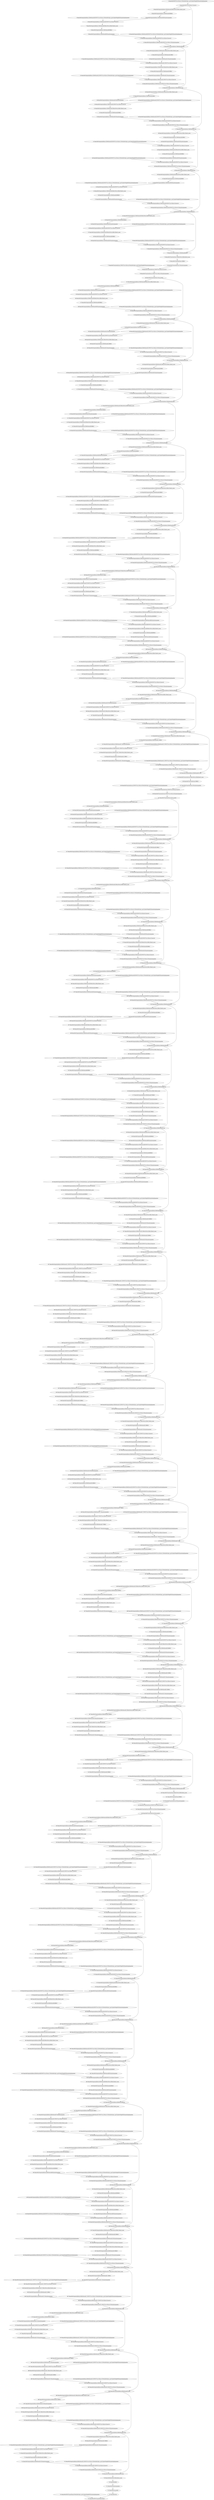 strict digraph  {
"38 DenseNet/Sequential[dense1]/Bottleneck[3]/BatchNorm2d[bn1]/batch_norm" [id=38, scope="DenseNet/Sequential[dense1]/Bottleneck[3]/BatchNorm2d[bn1]", type=batch_norm];
"197 DenseNet/Sequential[dense2]/Bottleneck[9]/NNCFConv2d[conv2]/ModuleDict[pre_ops]/UpdateWeight[0]/Quantize[op]/quantize" [id=197, scope="DenseNet/Sequential[dense2]/Bottleneck[9]/NNCFConv2d[conv2]/ModuleDict[pre_ops]/UpdateWeight[0]/Quantize[op]", type=quantize];
"21 DenseNet/Sequential[dense1]/Bottleneck[1]/Quantize/quantize" [id=21, scope="DenseNet/Sequential[dense1]/Bottleneck[1]/Quantize", type=quantize];
"719 DenseNet/BatchNorm2d[bn]/batch_norm" [id=719, scope="DenseNet/BatchNorm2d[bn]", type=batch_norm];
"712 DenseNet/Sequential[dense4]/Bottleneck[15]/BatchNorm2d[bn2]/batch_norm" [id=712, scope="DenseNet/Sequential[dense4]/Bottleneck[15]/BatchNorm2d[bn2]", type=batch_norm];
"22 DenseNet/Sequential[dense1]/Bottleneck[1]/NNCFConv2d[conv2]/ModuleDict[pre_ops]/UpdateWeight[0]/Quantize[op]/quantize" [id=22, scope="DenseNet/Sequential[dense1]/Bottleneck[1]/NNCFConv2d[conv2]/ModuleDict[pre_ops]/UpdateWeight[0]/Quantize[op]", type=quantize];
"697 DenseNet/Sequential[dense4]/Bottleneck[14]/Quantize/quantize" [id=697, scope="DenseNet/Sequential[dense4]/Bottleneck[14]/Quantize", type=quantize];
"722 DenseNet/avg_pool2d" [id=722, scope=DenseNet, type=avg_pool2d];
"676 DenseNet/Sequential[dense4]/Bottleneck[12]/BatchNorm2d[bn2]/batch_norm" [id=676, scope="DenseNet/Sequential[dense4]/Bottleneck[12]/BatchNorm2d[bn2]", type=batch_norm];
"402 DenseNet/Sequential[dense3]/Bottleneck[14]/Quantize/quantize" [id=402, scope="DenseNet/Sequential[dense3]/Bottleneck[14]/Quantize", type=quantize];
"40 DenseNet/Sequential[dense1]/Bottleneck[3]/Quantize/quantize" [id=40, scope="DenseNet/Sequential[dense1]/Bottleneck[3]/Quantize", type=quantize];
"558 DenseNet/Sequential[dense4]/Bottleneck[2]/Quantize/quantize" [id=558, scope="DenseNet/Sequential[dense4]/Bottleneck[2]/Quantize", type=quantize];
"637 DenseNet/Sequential[dense4]/Bottleneck[9]/Quantize/quantize" [id=637, scope="DenseNet/Sequential[dense4]/Bottleneck[9]/Quantize", type=quantize];
"589 DenseNet/Sequential[dense4]/Bottleneck[5]/Quantize/quantize" [id=589, scope="DenseNet/Sequential[dense4]/Bottleneck[5]/Quantize", type=quantize];
"612 DenseNet/Sequential[dense4]/Bottleneck[7]/RELU" [id=612, scope="DenseNet/Sequential[dense4]/Bottleneck[7]", type=RELU];
"450 DenseNet/Sequential[dense3]/Bottleneck[18]/Quantize/quantize" [id=450, scope="DenseNet/Sequential[dense3]/Bottleneck[18]/Quantize", type=quantize];
"578 DenseNet/Sequential[dense4]/Bottleneck[4]/NNCFConv2d[conv1]/ModuleDict[pre_ops]/UpdateWeight[0]/Quantize[op]/quantize" [id=578, scope="DenseNet/Sequential[dense4]/Bottleneck[4]/NNCFConv2d[conv1]/ModuleDict[pre_ops]/UpdateWeight[0]/Quantize[op]", type=quantize];
"434 DenseNet/Sequential[dense3]/Bottleneck[16]/NNCFConv2d[conv2]/Quantize/quantize" [id=434, scope="DenseNet/Sequential[dense3]/Bottleneck[16]/NNCFConv2d[conv2]/Quantize", type=quantize];
"283 DenseNet/Sequential[dense3]/Bottleneck[4]/NNCFConv2d[conv1]/ModuleDict[pre_ops]/UpdateWeight[0]/Quantize[op]/quantize" [id=283, scope="DenseNet/Sequential[dense3]/Bottleneck[4]/NNCFConv2d[conv1]/ModuleDict[pre_ops]/UpdateWeight[0]/Quantize[op]", type=quantize];
"426 DenseNet/Sequential[dense3]/Bottleneck[16]/Quantize/quantize" [id=426, scope="DenseNet/Sequential[dense3]/Bottleneck[16]/Quantize", type=quantize];
"54 DenseNet/Sequential[dense1]/Bottleneck[4]/NNCFConv2d[conv1]/conv2d" [id=54, scope="DenseNet/Sequential[dense1]/Bottleneck[4]/NNCFConv2d[conv1]", type=conv2d];
"34 DenseNet/Sequential[dense1]/Bottleneck[2]/NNCFConv2d[conv2]/ModuleDict[pre_ops]/UpdateWeight[0]/Quantize[op]/quantize" [id=34, scope="DenseNet/Sequential[dense1]/Bottleneck[2]/NNCFConv2d[conv2]/ModuleDict[pre_ops]/UpdateWeight[0]/Quantize[op]", type=quantize];
"298 DenseNet/Sequential[dense3]/Bottleneck[5]/RELU" [id=298, scope="DenseNet/Sequential[dense3]/Bottleneck[5]", type=RELU];
"265 DenseNet/Sequential[dense3]/Bottleneck[2]/NNCFConv2d[conv2]/conv2d" [id=265, scope="DenseNet/Sequential[dense3]/Bottleneck[2]/NNCFConv2d[conv2]", type=conv2d];
"548 DenseNet/Sequential[dense4]/Bottleneck[1]/NNCFConv2d[conv2]/conv2d" [id=548, scope="DenseNet/Sequential[dense4]/Bottleneck[1]/NNCFConv2d[conv2]", type=conv2d];
"662 DenseNet/Sequential[dense4]/Bottleneck[11]/NNCFConv2d[conv1]/ModuleDict[pre_ops]/UpdateWeight[0]/Quantize[op]/quantize" [id=662, scope="DenseNet/Sequential[dense4]/Bottleneck[11]/NNCFConv2d[conv1]/ModuleDict[pre_ops]/UpdateWeight[0]/Quantize[op]", type=quantize];
"555 DenseNet/Sequential[dense4]/Bottleneck[2]/NNCFConv2d[conv1]/conv2d" [id=555, scope="DenseNet/Sequential[dense4]/Bottleneck[2]/NNCFConv2d[conv1]", type=conv2d];
"488 DenseNet/Sequential[dense3]/Bottleneck[21]/NNCFConv2d[conv1]/conv2d" [id=488, scope="DenseNet/Sequential[dense3]/Bottleneck[21]/NNCFConv2d[conv1]", type=conv2d];
"308 DenseNet/Sequential[dense3]/Bottleneck[6]/NNCFConv2d[conv1]/conv2d" [id=308, scope="DenseNet/Sequential[dense3]/Bottleneck[6]/NNCFConv2d[conv1]", type=conv2d];
"343 DenseNet/Sequential[dense3]/Bottleneck[9]/NNCFConv2d[conv1]/ModuleDict[pre_ops]/UpdateWeight[0]/Quantize[op]/quantize" [id=343, scope="DenseNet/Sequential[dense3]/Bottleneck[9]/NNCFConv2d[conv1]/ModuleDict[pre_ops]/UpdateWeight[0]/Quantize[op]", type=quantize];
"603 DenseNet/Sequential[dense4]/Bottleneck[6]/NNCFConv2d[conv1]/conv2d" [id=603, scope="DenseNet/Sequential[dense4]/Bottleneck[6]/NNCFConv2d[conv1]", type=conv2d];
"275 DenseNet/Sequential[dense3]/Bottleneck[3]/Quantize/quantize" [id=275, scope="DenseNet/Sequential[dense3]/Bottleneck[3]/Quantize", type=quantize];
"251 DenseNet/Sequential[dense3]/Bottleneck[1]/Quantize/quantize" [id=251, scope="DenseNet/Sequential[dense3]/Bottleneck[1]/Quantize", type=quantize];
"385 DenseNet/Sequential[dense3]/Bottleneck[12]/NNCFConv2d[conv2]/conv2d" [id=385, scope="DenseNet/Sequential[dense3]/Bottleneck[12]/NNCFConv2d[conv2]", type=conv2d];
"610 DenseNet/Sequential[dense4]/Bottleneck[6]/cat" [id=610, scope="DenseNet/Sequential[dense4]/Bottleneck[6]", type=cat];
"632 DenseNet/Sequential[dense4]/Bottleneck[8]/NNCFConv2d[conv2]/conv2d" [id=632, scope="DenseNet/Sequential[dense4]/Bottleneck[8]/NNCFConv2d[conv2]", type=conv2d];
"70 DenseNet/Sequential[dense1]/Bottleneck[5]/NNCFConv2d[conv2]/ModuleDict[pre_ops]/UpdateWeight[0]/Quantize[op]/quantize" [id=70, scope="DenseNet/Sequential[dense1]/Bottleneck[5]/NNCFConv2d[conv2]/ModuleDict[pre_ops]/UpdateWeight[0]/Quantize[op]", type=quantize];
"606 DenseNet/Sequential[dense4]/Bottleneck[6]/Quantize/quantize" [id=606, scope="DenseNet/Sequential[dense4]/Bottleneck[6]/Quantize", type=quantize];
"571 DenseNet/Sequential[dense4]/Bottleneck[3]/NNCFConv2d[conv2]/ModuleDict[pre_ops]/UpdateWeight[0]/Quantize[op]/quantize" [id=571, scope="DenseNet/Sequential[dense4]/Bottleneck[3]/NNCFConv2d[conv2]/ModuleDict[pre_ops]/UpdateWeight[0]/Quantize[op]", type=quantize];
"685 DenseNet/Sequential[dense4]/Bottleneck[13]/Quantize/quantize" [id=685, scope="DenseNet/Sequential[dense4]/Bottleneck[13]/Quantize", type=quantize];
"189 DenseNet/Sequential[dense2]/Bottleneck[9]/BatchNorm2d[bn1]/batch_norm" [id=189, scope="DenseNet/Sequential[dense2]/Bottleneck[9]/BatchNorm2d[bn1]", type=batch_norm];
"318 DenseNet/Sequential[dense3]/Bottleneck[7]/Quantize/quantize" [id=318, scope="DenseNet/Sequential[dense3]/Bottleneck[7]/Quantize", type=quantize];
"346 DenseNet/Sequential[dense3]/Bottleneck[9]/RELU" [id=346, scope="DenseNet/Sequential[dense3]/Bottleneck[9]", type=RELU];
"150 DenseNet/Sequential[dense2]/Bottleneck[5]/NNCFConv2d[conv2]/conv2d" [id=150, scope="DenseNet/Sequential[dense2]/Bottleneck[5]/NNCFConv2d[conv2]", type=conv2d];
"85 DenseNet/Sequential[dense2]/Bottleneck[0]/NNCFConv2d[conv1]/conv2d" [id=85, scope="DenseNet/Sequential[dense2]/Bottleneck[0]/NNCFConv2d[conv1]", type=conv2d];
"658 DenseNet/Sequential[dense4]/Bottleneck[10]/cat" [id=658, scope="DenseNet/Sequential[dense4]/Bottleneck[10]", type=cat];
"563 DenseNet/Sequential[dense4]/Bottleneck[3]/BatchNorm2d[bn1]/batch_norm" [id=563, scope="DenseNet/Sequential[dense4]/Bottleneck[3]/BatchNorm2d[bn1]", type=batch_norm];
"211 DenseNet/Sequential[dense2]/Bottleneck[10]/NNCFConv2d[conv2]/Quantize/quantize" [id=211, scope="DenseNet/Sequential[dense2]/Bottleneck[10]/NNCFConv2d[conv2]/Quantize", type=quantize];
"688 DenseNet/Sequential[dense4]/Bottleneck[13]/BatchNorm2d[bn2]/batch_norm" [id=688, scope="DenseNet/Sequential[dense4]/Bottleneck[13]/BatchNorm2d[bn2]", type=batch_norm];
"66 DenseNet/Sequential[dense1]/Bottleneck[5]/NNCFConv2d[conv1]/conv2d" [id=66, scope="DenseNet/Sequential[dense1]/Bottleneck[5]/NNCFConv2d[conv1]", type=conv2d];
"483 DenseNet/Sequential[dense3]/Bottleneck[20]/cat" [id=483, scope="DenseNet/Sequential[dense3]/Bottleneck[20]", type=cat];
"485 DenseNet/Sequential[dense3]/Bottleneck[21]/RELU" [id=485, scope="DenseNet/Sequential[dense3]/Bottleneck[21]", type=RELU];
"135 DenseNet/Sequential[dense2]/Bottleneck[4]/RELU" [id=135, scope="DenseNet/Sequential[dense2]/Bottleneck[4]", type=RELU];
"263 DenseNet/Sequential[dense3]/Bottleneck[2]/Quantize/quantize" [id=263, scope="DenseNet/Sequential[dense3]/Bottleneck[2]/Quantize", type=quantize];
"389 DenseNet/Sequential[dense3]/Bottleneck[13]/RELU" [id=389, scope="DenseNet/Sequential[dense3]/Bottleneck[13]", type=RELU];
"681 DenseNet/Sequential[dense4]/Bottleneck[12]/NNCFConv2d[conv2]/Quantize/quantize" [id=681, scope="DenseNet/Sequential[dense4]/Bottleneck[12]/NNCFConv2d[conv2]/Quantize", type=quantize];
"337 DenseNet/Sequential[dense3]/Bottleneck[8]/NNCFConv2d[conv2]/conv2d" [id=337, scope="DenseNet/Sequential[dense3]/Bottleneck[8]/NNCFConv2d[conv2]", type=conv2d];
"166 DenseNet/Sequential[dense2]/Bottleneck[7]/RELU" [id=166, scope="DenseNet/Sequential[dense2]/Bottleneck[7]", type=RELU];
"51 DenseNet/Sequential[dense1]/Bottleneck[4]/RELU" [id=51, scope="DenseNet/Sequential[dense1]/Bottleneck[4]", type=RELU];
"315 DenseNet/Sequential[dense3]/Bottleneck[6]/cat" [id=315, scope="DenseNet/Sequential[dense3]/Bottleneck[6]", type=cat];
"424 DenseNet/Sequential[dense3]/Bottleneck[16]/BatchNorm2d[bn1]/batch_norm" [id=424, scope="DenseNet/Sequential[dense3]/Bottleneck[16]/BatchNorm2d[bn1]", type=batch_norm];
"164 DenseNet/Sequential[dense2]/Bottleneck[6]/cat" [id=164, scope="DenseNet/Sequential[dense2]/Bottleneck[6]", type=cat];
"633 DenseNet/Sequential[dense4]/Bottleneck[8]/NNCFConv2d[conv2]/Quantize/quantize" [id=633, scope="DenseNet/Sequential[dense4]/Bottleneck[8]/NNCFConv2d[conv2]/Quantize", type=quantize];
"288 DenseNet/Sequential[dense3]/Bottleneck[4]/NNCFConv2d[conv2]/ModuleDict[pre_ops]/UpdateWeight[0]/Quantize[op]/quantize" [id=288, scope="DenseNet/Sequential[dense3]/Bottleneck[4]/NNCFConv2d[conv2]/ModuleDict[pre_ops]/UpdateWeight[0]/Quantize[op]", type=quantize];
"271 DenseNet/Sequential[dense3]/Bottleneck[3]/NNCFConv2d[conv1]/ModuleDict[pre_ops]/UpdateWeight[0]/Quantize[op]/quantize" [id=271, scope="DenseNet/Sequential[dense3]/Bottleneck[3]/NNCFConv2d[conv1]/ModuleDict[pre_ops]/UpdateWeight[0]/Quantize[op]", type=quantize];
"403 DenseNet/Sequential[dense3]/Bottleneck[14]/NNCFConv2d[conv1]/ModuleDict[pre_ops]/UpdateWeight[0]/Quantize[op]/quantize" [id=403, scope="DenseNet/Sequential[dense3]/Bottleneck[14]/NNCFConv2d[conv1]/ModuleDict[pre_ops]/UpdateWeight[0]/Quantize[op]", type=quantize];
"122 DenseNet/Sequential[dense2]/Bottleneck[3]/BatchNorm2d[bn2]/batch_norm" [id=122, scope="DenseNet/Sequential[dense2]/Bottleneck[3]/BatchNorm2d[bn2]", type=batch_norm];
"7 DenseNet/Sequential[dense1]/Bottleneck[0]/BatchNorm2d[bn2]/batch_norm" [id=7, scope="DenseNet/Sequential[dense1]/Bottleneck[0]/BatchNorm2d[bn2]", type=batch_norm];
"24 DenseNet/Sequential[dense1]/Bottleneck[1]/NNCFConv2d[conv2]/Quantize/quantize" [id=24, scope="DenseNet/Sequential[dense1]/Bottleneck[1]/NNCFConv2d[conv2]/Quantize", type=quantize];
"513 DenseNet/Sequential[dense3]/Bottleneck[23]/BatchNorm2d[bn2]/batch_norm" [id=513, scope="DenseNet/Sequential[dense3]/Bottleneck[23]/BatchNorm2d[bn2]", type=batch_norm];
"661 DenseNet/Sequential[dense4]/Bottleneck[11]/Quantize/quantize" [id=661, scope="DenseNet/Sequential[dense4]/Bottleneck[11]/Quantize", type=quantize];
"619 DenseNet/Sequential[dense4]/Bottleneck[7]/NNCFConv2d[conv2]/ModuleDict[pre_ops]/UpdateWeight[0]/Quantize[op]/quantize" [id=619, scope="DenseNet/Sequential[dense4]/Bottleneck[7]/NNCFConv2d[conv2]/ModuleDict[pre_ops]/UpdateWeight[0]/Quantize[op]", type=quantize];
"221 DenseNet/Sequential[dense2]/Bottleneck[11]/NNCFConv2d[conv2]/ModuleDict[pre_ops]/UpdateWeight[0]/Quantize[op]/quantize" [id=221, scope="DenseNet/Sequential[dense2]/Bottleneck[11]/NNCFConv2d[conv2]/ModuleDict[pre_ops]/UpdateWeight[0]/Quantize[op]", type=quantize];
"668 DenseNet/Sequential[dense4]/Bottleneck[11]/NNCFConv2d[conv2]/conv2d" [id=668, scope="DenseNet/Sequential[dense4]/Bottleneck[11]/NNCFConv2d[conv2]", type=conv2d];
"530 DenseNet/Sequential[dense4]/Bottleneck[0]/NNCFConv2d[conv1]/ModuleDict[pre_ops]/UpdateWeight[0]/Quantize[op]/quantize" [id=530, scope="DenseNet/Sequential[dense4]/Bottleneck[0]/NNCFConv2d[conv1]/ModuleDict[pre_ops]/UpdateWeight[0]/Quantize[op]", type=quantize];
"588 DenseNet/Sequential[dense4]/Bottleneck[5]/RELU" [id=588, scope="DenseNet/Sequential[dense4]/Bottleneck[5]", type=RELU];
"254 DenseNet/Sequential[dense3]/Bottleneck[1]/NNCFConv2d[conv2]/Quantize/quantize" [id=254, scope="DenseNet/Sequential[dense3]/Bottleneck[1]/NNCFConv2d[conv2]/Quantize", type=quantize];
"591 DenseNet/Sequential[dense4]/Bottleneck[5]/NNCFConv2d[conv1]/conv2d" [id=591, scope="DenseNet/Sequential[dense4]/Bottleneck[5]/NNCFConv2d[conv1]", type=conv2d];
"358 DenseNet/Sequential[dense3]/Bottleneck[10]/RELU" [id=358, scope="DenseNet/Sequential[dense3]/Bottleneck[10]", type=RELU];
"400 DenseNet/Sequential[dense3]/Bottleneck[14]/BatchNorm2d[bn1]/batch_norm" [id=400, scope="DenseNet/Sequential[dense3]/Bottleneck[14]/BatchNorm2d[bn1]", type=batch_norm];
"93 DenseNet/Sequential[dense2]/Bottleneck[1]/BatchNorm2d[bn1]/batch_norm" [id=93, scope="DenseNet/Sequential[dense2]/Bottleneck[1]/BatchNorm2d[bn1]", type=batch_norm];
"411 DenseNet/Sequential[dense3]/Bottleneck[14]/cat" [id=411, scope="DenseNet/Sequential[dense3]/Bottleneck[14]", type=cat];
"321 DenseNet/Sequential[dense3]/Bottleneck[7]/BatchNorm2d[bn2]/batch_norm" [id=321, scope="DenseNet/Sequential[dense3]/Bottleneck[7]/BatchNorm2d[bn2]", type=batch_norm];
"116 DenseNet/Sequential[dense2]/Bottleneck[2]/cat" [id=116, scope="DenseNet/Sequential[dense2]/Bottleneck[2]", type=cat];
"138 DenseNet/Sequential[dense2]/Bottleneck[4]/NNCFConv2d[conv2]/conv2d" [id=138, scope="DenseNet/Sequential[dense2]/Bottleneck[4]/NNCFConv2d[conv2]", type=conv2d];
"467 DenseNet/Sequential[dense3]/Bottleneck[19]/Quantize/quantize" [id=467, scope="DenseNet/Sequential[dense3]/Bottleneck[19]/Quantize", type=quantize];
"332 DenseNet/Sequential[dense3]/Bottleneck[8]/NNCFConv2d[conv1]/conv2d" [id=332, scope="DenseNet/Sequential[dense3]/Bottleneck[8]/NNCFConv2d[conv1]", type=conv2d];
"689 DenseNet/Sequential[dense4]/Bottleneck[13]/RELU" [id=689, scope="DenseNet/Sequential[dense4]/Bottleneck[13]", type=RELU];
"339 DenseNet/Sequential[dense3]/Bottleneck[8]/cat" [id=339, scope="DenseNet/Sequential[dense3]/Bottleneck[8]", type=cat];
"9 DenseNet/Sequential[dense1]/Bottleneck[0]/Quantize/quantize" [id=9, scope="DenseNet/Sequential[dense1]/Bottleneck[0]/Quantize", type=quantize];
"654 DenseNet/Sequential[dense4]/Bottleneck[10]/Quantize/quantize" [id=654, scope="DenseNet/Sequential[dense4]/Bottleneck[10]/Quantize", type=quantize];
"401 DenseNet/Sequential[dense3]/Bottleneck[14]/RELU" [id=401, scope="DenseNet/Sequential[dense3]/Bottleneck[14]", type=RELU];
"181 DenseNet/Sequential[dense2]/Bottleneck[8]/NNCFConv2d[conv1]/conv2d" [id=181, scope="DenseNet/Sequential[dense2]/Bottleneck[8]/NNCFConv2d[conv1]", type=conv2d];
"278 DenseNet/Sequential[dense3]/Bottleneck[3]/NNCFConv2d[conv2]/Quantize/quantize" [id=278, scope="DenseNet/Sequential[dense3]/Bottleneck[3]/NNCFConv2d[conv2]/Quantize", type=quantize];
"354 DenseNet/Sequential[dense3]/Bottleneck[10]/Quantize/quantize" [id=354, scope="DenseNet/Sequential[dense3]/Bottleneck[10]/Quantize", type=quantize];
"503 DenseNet/Sequential[dense3]/Bottleneck[22]/Quantize/quantize" [id=503, scope="DenseNet/Sequential[dense3]/Bottleneck[22]/Quantize", type=quantize];
"528 DenseNet/Sequential[dense4]/Bottleneck[0]/RELU" [id=528, scope="DenseNet/Sequential[dense4]/Bottleneck[0]", type=RELU];
"675 DenseNet/Sequential[dense4]/Bottleneck[12]/NNCFConv2d[conv1]/conv2d" [id=675, scope="DenseNet/Sequential[dense4]/Bottleneck[12]/NNCFConv2d[conv1]", type=conv2d];
"179 DenseNet/Sequential[dense2]/Bottleneck[8]/Quantize/quantize" [id=179, scope="DenseNet/Sequential[dense2]/Bottleneck[8]/Quantize", type=quantize];
"152 DenseNet/Sequential[dense2]/Bottleneck[5]/cat" [id=152, scope="DenseNet/Sequential[dense2]/Bottleneck[5]", type=cat];
"709 DenseNet/Sequential[dense4]/Bottleneck[15]/Quantize/quantize" [id=709, scope="DenseNet/Sequential[dense4]/Bottleneck[15]/Quantize", type=quantize];
"649 DenseNet/Sequential[dense4]/Bottleneck[10]/Quantize/quantize" [id=649, scope="DenseNet/Sequential[dense4]/Bottleneck[10]/Quantize", type=quantize];
"527 DenseNet/Sequential[dense4]/Bottleneck[0]/BatchNorm2d[bn1]/batch_norm" [id=527, scope="DenseNet/Sequential[dense4]/Bottleneck[0]/BatchNorm2d[bn1]", type=batch_norm];
"44 DenseNet/Sequential[dense1]/Bottleneck[3]/RELU" [id=44, scope="DenseNet/Sequential[dense1]/Bottleneck[3]", type=RELU];
"20 DenseNet/Sequential[dense1]/Bottleneck[1]/RELU" [id=20, scope="DenseNet/Sequential[dense1]/Bottleneck[1]", type=RELU];
"608 DenseNet/Sequential[dense4]/Bottleneck[6]/NNCFConv2d[conv2]/conv2d" [id=608, scope="DenseNet/Sequential[dense4]/Bottleneck[6]/NNCFConv2d[conv2]", type=conv2d];
"418 DenseNet/Sequential[dense3]/Bottleneck[15]/RELU" [id=418, scope="DenseNet/Sequential[dense3]/Bottleneck[15]", type=RELU];
"309 DenseNet/Sequential[dense3]/Bottleneck[6]/BatchNorm2d[bn2]/batch_norm" [id=309, scope="DenseNet/Sequential[dense3]/Bottleneck[6]/BatchNorm2d[bn2]", type=batch_norm];
"372 DenseNet/Sequential[dense3]/Bottleneck[11]/NNCFConv2d[conv2]/ModuleDict[pre_ops]/UpdateWeight[0]/Quantize[op]/quantize" [id=372, scope="DenseNet/Sequential[dense3]/Bottleneck[11]/NNCFConv2d[conv2]/ModuleDict[pre_ops]/UpdateWeight[0]/Quantize[op]", type=quantize];
"260 DenseNet/Sequential[dense3]/Bottleneck[2]/NNCFConv2d[conv1]/conv2d" [id=260, scope="DenseNet/Sequential[dense3]/Bottleneck[2]/NNCFConv2d[conv1]", type=conv2d];
"193 DenseNet/Sequential[dense2]/Bottleneck[9]/NNCFConv2d[conv1]/conv2d" [id=193, scope="DenseNet/Sequential[dense2]/Bottleneck[9]/NNCFConv2d[conv1]", type=conv2d];
"145 DenseNet/Sequential[dense2]/Bottleneck[5]/NNCFConv2d[conv1]/conv2d" [id=145, scope="DenseNet/Sequential[dense2]/Bottleneck[5]/NNCFConv2d[conv1]", type=conv2d];
"169 DenseNet/Sequential[dense2]/Bottleneck[7]/NNCFConv2d[conv1]/conv2d" [id=169, scope="DenseNet/Sequential[dense2]/Bottleneck[7]/NNCFConv2d[conv1]", type=conv2d];
"540 DenseNet/Sequential[dense4]/Bottleneck[1]/RELU" [id=540, scope="DenseNet/Sequential[dense4]/Bottleneck[1]", type=RELU];
"561 DenseNet/Sequential[dense4]/Bottleneck[2]/NNCFConv2d[conv2]/Quantize/quantize" [id=561, scope="DenseNet/Sequential[dense4]/Bottleneck[2]/NNCFConv2d[conv2]/Quantize", type=quantize];
"366 DenseNet/Sequential[dense3]/Bottleneck[11]/Quantize/quantize" [id=366, scope="DenseNet/Sequential[dense3]/Bottleneck[11]/Quantize", type=quantize];
"423 DenseNet/Sequential[dense3]/Bottleneck[15]/cat" [id=423, scope="DenseNet/Sequential[dense3]/Bottleneck[15]", type=cat];
"505 DenseNet/Sequential[dense3]/Bottleneck[22]/NNCFConv2d[conv2]/conv2d" [id=505, scope="DenseNet/Sequential[dense3]/Bottleneck[22]/NNCFConv2d[conv2]", type=conv2d];
"387 DenseNet/Sequential[dense3]/Bottleneck[12]/cat" [id=387, scope="DenseNet/Sequential[dense3]/Bottleneck[12]", type=cat];
"708 DenseNet/Sequential[dense4]/Bottleneck[15]/RELU" [id=708, scope="DenseNet/Sequential[dense4]/Bottleneck[15]", type=RELU];
"204 DenseNet/Sequential[dense2]/Bottleneck[10]/NNCFConv2d[conv1]/ModuleDict[pre_ops]/UpdateWeight[0]/Quantize[op]/quantize" [id=204, scope="DenseNet/Sequential[dense2]/Bottleneck[10]/NNCFConv2d[conv1]/ModuleDict[pre_ops]/UpdateWeight[0]/Quantize[op]", type=quantize];
"541 DenseNet/Sequential[dense4]/Bottleneck[1]/Quantize/quantize" [id=541, scope="DenseNet/Sequential[dense4]/Bottleneck[1]/Quantize", type=quantize];
"30 DenseNet/Sequential[dense1]/Bottleneck[2]/NNCFConv2d[conv1]/conv2d" [id=30, scope="DenseNet/Sequential[dense1]/Bottleneck[2]/NNCFConv2d[conv1]", type=conv2d];
"269 DenseNet/Sequential[dense3]/Bottleneck[3]/RELU" [id=269, scope="DenseNet/Sequential[dense3]/Bottleneck[3]", type=RELU];
"413 DenseNet/Sequential[dense3]/Bottleneck[15]/RELU" [id=413, scope="DenseNet/Sequential[dense3]/Bottleneck[15]", type=RELU];
"482 DenseNet/Sequential[dense3]/Bottleneck[20]/NNCFConv2d[conv2]/Quantize/quantize" [id=482, scope="DenseNet/Sequential[dense3]/Bottleneck[20]/NNCFConv2d[conv2]/Quantize", type=quantize];
"130 DenseNet/Sequential[dense2]/Bottleneck[4]/RELU" [id=130, scope="DenseNet/Sequential[dense2]/Bottleneck[4]", type=RELU];
"446 DenseNet/Sequential[dense3]/Bottleneck[17]/NNCFConv2d[conv2]/Quantize/quantize" [id=446, scope="DenseNet/Sequential[dense3]/Bottleneck[17]/NNCFConv2d[conv2]/Quantize", type=quantize];
"442 DenseNet/Sequential[dense3]/Bottleneck[17]/RELU" [id=442, scope="DenseNet/Sequential[dense3]/Bottleneck[17]", type=RELU];
"213 DenseNet/Sequential[dense2]/Bottleneck[11]/BatchNorm2d[bn1]/batch_norm" [id=213, scope="DenseNet/Sequential[dense2]/Bottleneck[11]/BatchNorm2d[bn1]", type=batch_norm];
"64 DenseNet/Sequential[dense1]/Bottleneck[5]/Quantize/quantize" [id=64, scope="DenseNet/Sequential[dense1]/Bottleneck[5]/Quantize", type=quantize];
"14 DenseNet/Sequential[dense1]/Bottleneck[1]/BatchNorm2d[bn1]/batch_norm" [id=14, scope="DenseNet/Sequential[dense1]/Bottleneck[1]/BatchNorm2d[bn1]", type=batch_norm];
"520 DenseNet/Transition[trans3]/BatchNorm2d[bn]/batch_norm" [id=520, scope="DenseNet/Transition[trans3]/BatchNorm2d[bn]", type=batch_norm];
"720 DenseNet/RELU" [id=720, scope=DenseNet, type=RELU];
"457 DenseNet/Sequential[dense3]/Bottleneck[18]/NNCFConv2d[conv2]/conv2d" [id=457, scope="DenseNet/Sequential[dense3]/Bottleneck[18]/NNCFConv2d[conv2]", type=conv2d];
"158 DenseNet/Sequential[dense2]/Bottleneck[6]/BatchNorm2d[bn2]/batch_norm" [id=158, scope="DenseNet/Sequential[dense2]/Bottleneck[6]/BatchNorm2d[bn2]", type=batch_norm];
"45 DenseNet/Sequential[dense1]/Bottleneck[3]/Quantize/quantize" [id=45, scope="DenseNet/Sequential[dense1]/Bottleneck[3]/Quantize", type=quantize];
"514 DenseNet/Sequential[dense3]/Bottleneck[23]/RELU" [id=514, scope="DenseNet/Sequential[dense3]/Bottleneck[23]", type=RELU];
"667 DenseNet/Sequential[dense4]/Bottleneck[11]/NNCFConv2d[conv2]/ModuleDict[pre_ops]/UpdateWeight[0]/Quantize[op]/quantize" [id=667, scope="DenseNet/Sequential[dense4]/Bottleneck[11]/NNCFConv2d[conv2]/ModuleDict[pre_ops]/UpdateWeight[0]/Quantize[op]", type=quantize];
"648 DenseNet/Sequential[dense4]/Bottleneck[10]/RELU" [id=648, scope="DenseNet/Sequential[dense4]/Bottleneck[10]", type=RELU];
"329 DenseNet/Sequential[dense3]/Bottleneck[8]/RELU" [id=329, scope="DenseNet/Sequential[dense3]/Bottleneck[8]", type=RELU];
"71 DenseNet/Sequential[dense1]/Bottleneck[5]/NNCFConv2d[conv2]/conv2d" [id=71, scope="DenseNet/Sequential[dense1]/Bottleneck[5]/NNCFConv2d[conv2]", type=conv2d];
"201 DenseNet/Sequential[dense2]/Bottleneck[10]/BatchNorm2d[bn1]/batch_norm" [id=201, scope="DenseNet/Sequential[dense2]/Bottleneck[10]/BatchNorm2d[bn1]", type=batch_norm];
"600 DenseNet/Sequential[dense4]/Bottleneck[6]/RELU" [id=600, scope="DenseNet/Sequential[dense4]/Bottleneck[6]", type=RELU];
"232 DenseNet/Sequential[dense3]/Bottleneck[0]/BatchNorm2d[bn1]/batch_norm" [id=232, scope="DenseNet/Sequential[dense3]/Bottleneck[0]/BatchNorm2d[bn1]", type=batch_norm];
"228 DenseNet/Transition[trans2]/NNCFConv2d[conv]/ModuleDict[pre_ops]/UpdateWeight[0]/Quantize[op]/quantize" [id=228, scope="DenseNet/Transition[trans2]/NNCFConv2d[conv]/ModuleDict[pre_ops]/UpdateWeight[0]/Quantize[op]", type=quantize];
"704 DenseNet/Sequential[dense4]/Bottleneck[14]/NNCFConv2d[conv2]/conv2d" [id=704, scope="DenseNet/Sequential[dense4]/Bottleneck[14]/NNCFConv2d[conv2]", type=conv2d];
"703 DenseNet/Sequential[dense4]/Bottleneck[14]/NNCFConv2d[conv2]/ModuleDict[pre_ops]/UpdateWeight[0]/Quantize[op]/quantize" [id=703, scope="DenseNet/Sequential[dense4]/Bottleneck[14]/NNCFConv2d[conv2]/ModuleDict[pre_ops]/UpdateWeight[0]/Quantize[op]", type=quantize];
"435 DenseNet/Sequential[dense3]/Bottleneck[16]/cat" [id=435, scope="DenseNet/Sequential[dense3]/Bottleneck[16]", type=cat];
"183 DenseNet/Sequential[dense2]/Bottleneck[8]/RELU" [id=183, scope="DenseNet/Sequential[dense2]/Bottleneck[8]", type=RELU];
"368 DenseNet/Sequential[dense3]/Bottleneck[11]/NNCFConv2d[conv1]/conv2d" [id=368, scope="DenseNet/Sequential[dense3]/Bottleneck[11]/NNCFConv2d[conv1]", type=conv2d];
"350 DenseNet/Sequential[dense3]/Bottleneck[9]/NNCFConv2d[conv2]/Quantize/quantize" [id=350, scope="DenseNet/Sequential[dense3]/Bottleneck[9]/NNCFConv2d[conv2]/Quantize", type=quantize];
"642 DenseNet/Sequential[dense4]/Bottleneck[9]/Quantize/quantize" [id=642, scope="DenseNet/Sequential[dense4]/Bottleneck[9]/Quantize", type=quantize];
"356 DenseNet/Sequential[dense3]/Bottleneck[10]/NNCFConv2d[conv1]/conv2d" [id=356, scope="DenseNet/Sequential[dense3]/Bottleneck[10]/NNCFConv2d[conv1]", type=conv2d];
"382 DenseNet/Sequential[dense3]/Bottleneck[12]/RELU" [id=382, scope="DenseNet/Sequential[dense3]/Bottleneck[12]", type=RELU];
"131 DenseNet/Sequential[dense2]/Bottleneck[4]/Quantize/quantize" [id=131, scope="DenseNet/Sequential[dense2]/Bottleneck[4]/Quantize", type=quantize];
"454 DenseNet/Sequential[dense3]/Bottleneck[18]/RELU" [id=454, scope="DenseNet/Sequential[dense3]/Bottleneck[18]", type=RELU];
"607 DenseNet/Sequential[dense4]/Bottleneck[6]/NNCFConv2d[conv2]/ModuleDict[pre_ops]/UpdateWeight[0]/Quantize[op]/quantize" [id=607, scope="DenseNet/Sequential[dense4]/Bottleneck[6]/NNCFConv2d[conv2]/ModuleDict[pre_ops]/UpdateWeight[0]/Quantize[op]", type=quantize];
"39 DenseNet/Sequential[dense1]/Bottleneck[3]/RELU" [id=39, scope="DenseNet/Sequential[dense1]/Bottleneck[3]", type=RELU];
"647 DenseNet/Sequential[dense4]/Bottleneck[10]/BatchNorm2d[bn1]/batch_norm" [id=647, scope="DenseNet/Sequential[dense4]/Bottleneck[10]/BatchNorm2d[bn1]", type=batch_norm];
"119 DenseNet/Sequential[dense2]/Bottleneck[3]/Quantize/quantize" [id=119, scope="DenseNet/Sequential[dense2]/Bottleneck[3]/Quantize", type=quantize];
"672 DenseNet/Sequential[dense4]/Bottleneck[12]/RELU" [id=672, scope="DenseNet/Sequential[dense4]/Bottleneck[12]", type=RELU];
"281 DenseNet/Sequential[dense3]/Bottleneck[4]/RELU" [id=281, scope="DenseNet/Sequential[dense3]/Bottleneck[4]", type=RELU];
"284 DenseNet/Sequential[dense3]/Bottleneck[4]/NNCFConv2d[conv1]/conv2d" [id=284, scope="DenseNet/Sequential[dense3]/Bottleneck[4]/NNCFConv2d[conv1]", type=conv2d];
"445 DenseNet/Sequential[dense3]/Bottleneck[17]/NNCFConv2d[conv2]/conv2d" [id=445, scope="DenseNet/Sequential[dense3]/Bottleneck[17]/NNCFConv2d[conv2]", type=conv2d];
"535 DenseNet/Sequential[dense4]/Bottleneck[0]/NNCFConv2d[conv2]/ModuleDict[pre_ops]/UpdateWeight[0]/Quantize[op]/quantize" [id=535, scope="DenseNet/Sequential[dense4]/Bottleneck[0]/NNCFConv2d[conv2]/ModuleDict[pre_ops]/UpdateWeight[0]/Quantize[op]", type=quantize];
"192 DenseNet/Sequential[dense2]/Bottleneck[9]/NNCFConv2d[conv1]/ModuleDict[pre_ops]/UpdateWeight[0]/Quantize[op]/quantize" [id=192, scope="DenseNet/Sequential[dense2]/Bottleneck[9]/NNCFConv2d[conv1]/ModuleDict[pre_ops]/UpdateWeight[0]/Quantize[op]", type=quantize];
"594 DenseNet/Sequential[dense4]/Bottleneck[5]/Quantize/quantize" [id=594, scope="DenseNet/Sequential[dense4]/Bottleneck[5]/Quantize", type=quantize];
"444 DenseNet/Sequential[dense3]/Bottleneck[17]/NNCFConv2d[conv2]/ModuleDict[pre_ops]/UpdateWeight[0]/Quantize[op]/quantize" [id=444, scope="DenseNet/Sequential[dense3]/Bottleneck[17]/NNCFConv2d[conv2]/ModuleDict[pre_ops]/UpdateWeight[0]/Quantize[op]", type=quantize];
"353 DenseNet/Sequential[dense3]/Bottleneck[10]/RELU" [id=353, scope="DenseNet/Sequential[dense3]/Bottleneck[10]", type=RELU];
"304 DenseNet/Sequential[dense3]/Bottleneck[6]/BatchNorm2d[bn1]/batch_norm" [id=304, scope="DenseNet/Sequential[dense3]/Bottleneck[6]/BatchNorm2d[bn1]", type=batch_norm];
"136 DenseNet/Sequential[dense2]/Bottleneck[4]/Quantize/quantize" [id=136, scope="DenseNet/Sequential[dense2]/Bottleneck[4]/Quantize", type=quantize];
"165 DenseNet/Sequential[dense2]/Bottleneck[7]/BatchNorm2d[bn1]/batch_norm" [id=165, scope="DenseNet/Sequential[dense2]/Bottleneck[7]/BatchNorm2d[bn1]", type=batch_norm];
"159 DenseNet/Sequential[dense2]/Bottleneck[6]/RELU" [id=159, scope="DenseNet/Sequential[dense2]/Bottleneck[6]", type=RELU];
"695 DenseNet/Sequential[dense4]/Bottleneck[14]/BatchNorm2d[bn1]/batch_norm" [id=695, scope="DenseNet/Sequential[dense4]/Bottleneck[14]/BatchNorm2d[bn1]", type=batch_norm];
"711 DenseNet/Sequential[dense4]/Bottleneck[15]/NNCFConv2d[conv1]/conv2d" [id=711, scope="DenseNet/Sequential[dense4]/Bottleneck[15]/NNCFConv2d[conv1]", type=conv2d];
"26 DenseNet/Sequential[dense1]/Bottleneck[2]/BatchNorm2d[bn1]/batch_norm" [id=26, scope="DenseNet/Sequential[dense1]/Bottleneck[2]/BatchNorm2d[bn1]", type=batch_norm];
"173 DenseNet/Sequential[dense2]/Bottleneck[7]/NNCFConv2d[conv2]/ModuleDict[pre_ops]/UpdateWeight[0]/Quantize[op]/quantize" [id=173, scope="DenseNet/Sequential[dense2]/Bottleneck[7]/NNCFConv2d[conv2]/ModuleDict[pre_ops]/UpdateWeight[0]/Quantize[op]", type=quantize];
"718 DenseNet/Sequential[dense4]/Bottleneck[15]/cat" [id=718, scope="DenseNet/Sequential[dense4]/Bottleneck[15]", type=cat];
"489 DenseNet/Sequential[dense3]/Bottleneck[21]/BatchNorm2d[bn2]/batch_norm" [id=489, scope="DenseNet/Sequential[dense3]/Bottleneck[21]/BatchNorm2d[bn2]", type=batch_norm];
"77 DenseNet/Transition[trans1]/NNCFConv2d[conv]/ModuleDict[pre_ops]/UpdateWeight[0]/Quantize[op]/quantize" [id=77, scope="DenseNet/Transition[trans1]/NNCFConv2d[conv]/ModuleDict[pre_ops]/UpdateWeight[0]/Quantize[op]", type=quantize];
"384 DenseNet/Sequential[dense3]/Bottleneck[12]/NNCFConv2d[conv2]/ModuleDict[pre_ops]/UpdateWeight[0]/Quantize[op]/quantize" [id=384, scope="DenseNet/Sequential[dense3]/Bottleneck[12]/NNCFConv2d[conv2]/ModuleDict[pre_ops]/UpdateWeight[0]/Quantize[op]", type=quantize];
"723 DenseNet/view" [id=723, scope=DenseNet, type=view];
"109 DenseNet/Sequential[dense2]/Bottleneck[2]/NNCFConv2d[conv1]/conv2d" [id=109, scope="DenseNet/Sequential[dense2]/Bottleneck[2]/NNCFConv2d[conv1]", type=conv2d];
"74 DenseNet/Transition[trans1]/BatchNorm2d[bn]/batch_norm" [id=74, scope="DenseNet/Transition[trans1]/BatchNorm2d[bn]", type=batch_norm];
"361 DenseNet/Sequential[dense3]/Bottleneck[10]/NNCFConv2d[conv2]/conv2d" [id=361, scope="DenseNet/Sequential[dense3]/Bottleneck[10]/NNCFConv2d[conv2]", type=conv2d];
"397 DenseNet/Sequential[dense3]/Bottleneck[13]/NNCFConv2d[conv2]/conv2d" [id=397, scope="DenseNet/Sequential[dense3]/Bottleneck[13]/NNCFConv2d[conv2]", type=conv2d];
"101 DenseNet/Sequential[dense2]/Bottleneck[1]/NNCFConv2d[conv2]/ModuleDict[pre_ops]/UpdateWeight[0]/Quantize[op]/quantize" [id=101, scope="DenseNet/Sequential[dense2]/Bottleneck[1]/NNCFConv2d[conv2]/ModuleDict[pre_ops]/UpdateWeight[0]/Quantize[op]", type=quantize];
"538 DenseNet/Sequential[dense4]/Bottleneck[0]/cat" [id=538, scope="DenseNet/Sequential[dense4]/Bottleneck[0]", type=cat];
"222 DenseNet/Sequential[dense2]/Bottleneck[11]/NNCFConv2d[conv2]/conv2d" [id=222, scope="DenseNet/Sequential[dense2]/Bottleneck[11]/NNCFConv2d[conv2]", type=conv2d];
"375 DenseNet/Sequential[dense3]/Bottleneck[11]/cat" [id=375, scope="DenseNet/Sequential[dense3]/Bottleneck[11]", type=cat];
"285 DenseNet/Sequential[dense3]/Bottleneck[4]/BatchNorm2d[bn2]/batch_norm" [id=285, scope="DenseNet/Sequential[dense3]/Bottleneck[4]/BatchNorm2d[bn2]", type=batch_norm];
"620 DenseNet/Sequential[dense4]/Bottleneck[7]/NNCFConv2d[conv2]/conv2d" [id=620, scope="DenseNet/Sequential[dense4]/Bottleneck[7]/NNCFConv2d[conv2]", type=conv2d];
"188 DenseNet/Sequential[dense2]/Bottleneck[8]/cat" [id=188, scope="DenseNet/Sequential[dense2]/Bottleneck[8]", type=cat];
"36 DenseNet/Sequential[dense1]/Bottleneck[2]/NNCFConv2d[conv2]/Quantize/quantize" [id=36, scope="DenseNet/Sequential[dense1]/Bottleneck[2]/NNCFConv2d[conv2]/Quantize", type=quantize];
"576 DenseNet/Sequential[dense4]/Bottleneck[4]/RELU" [id=576, scope="DenseNet/Sequential[dense4]/Bottleneck[4]", type=RELU];
"702 DenseNet/Sequential[dense4]/Bottleneck[14]/Quantize/quantize" [id=702, scope="DenseNet/Sequential[dense4]/Bottleneck[14]/Quantize", type=quantize];
"256 DenseNet/Sequential[dense3]/Bottleneck[2]/BatchNorm2d[bn1]/batch_norm" [id=256, scope="DenseNet/Sequential[dense3]/Bottleneck[2]/BatchNorm2d[bn1]", type=batch_norm];
"713 DenseNet/Sequential[dense4]/Bottleneck[15]/RELU" [id=713, scope="DenseNet/Sequential[dense4]/Bottleneck[15]", type=RELU];
"345 DenseNet/Sequential[dense3]/Bottleneck[9]/BatchNorm2d[bn2]/batch_norm" [id=345, scope="DenseNet/Sequential[dense3]/Bottleneck[9]/BatchNorm2d[bn2]", type=batch_norm];
"518 DenseNet/Sequential[dense3]/Bottleneck[23]/NNCFConv2d[conv2]/Quantize/quantize" [id=518, scope="DenseNet/Sequential[dense3]/Bottleneck[23]/NNCFConv2d[conv2]/Quantize", type=quantize];
"481 DenseNet/Sequential[dense3]/Bottleneck[20]/NNCFConv2d[conv2]/conv2d" [id=481, scope="DenseNet/Sequential[dense3]/Bottleneck[20]/NNCFConv2d[conv2]", type=conv2d];
"477 DenseNet/Sequential[dense3]/Bottleneck[20]/BatchNorm2d[bn2]/batch_norm" [id=477, scope="DenseNet/Sequential[dense3]/Bottleneck[20]/BatchNorm2d[bn2]", type=batch_norm];
"126 DenseNet/Sequential[dense2]/Bottleneck[3]/NNCFConv2d[conv2]/conv2d" [id=126, scope="DenseNet/Sequential[dense2]/Bottleneck[3]/NNCFConv2d[conv2]", type=conv2d];
"29 DenseNet/Sequential[dense1]/Bottleneck[2]/NNCFConv2d[conv1]/ModuleDict[pre_ops]/UpdateWeight[0]/Quantize[op]/quantize" [id=29, scope="DenseNet/Sequential[dense1]/Bottleneck[2]/NNCFConv2d[conv1]/ModuleDict[pre_ops]/UpdateWeight[0]/Quantize[op]", type=quantize];
"330 DenseNet/Sequential[dense3]/Bottleneck[8]/Quantize/quantize" [id=330, scope="DenseNet/Sequential[dense3]/Bottleneck[8]/Quantize", type=quantize];
"255 DenseNet/Sequential[dense3]/Bottleneck[1]/cat" [id=255, scope="DenseNet/Sequential[dense3]/Bottleneck[1]", type=cat];
"499 DenseNet/Sequential[dense3]/Bottleneck[22]/NNCFConv2d[conv1]/ModuleDict[pre_ops]/UpdateWeight[0]/Quantize[op]/quantize" [id=499, scope="DenseNet/Sequential[dense3]/Bottleneck[22]/NNCFConv2d[conv1]/ModuleDict[pre_ops]/UpdateWeight[0]/Quantize[op]", type=quantize];
"415 DenseNet/Sequential[dense3]/Bottleneck[15]/NNCFConv2d[conv1]/ModuleDict[pre_ops]/UpdateWeight[0]/Quantize[op]/quantize" [id=415, scope="DenseNet/Sequential[dense3]/Bottleneck[15]/NNCFConv2d[conv1]/ModuleDict[pre_ops]/UpdateWeight[0]/Quantize[op]", type=quantize];
"196 DenseNet/Sequential[dense2]/Bottleneck[9]/Quantize/quantize" [id=196, scope="DenseNet/Sequential[dense2]/Bottleneck[9]/Quantize", type=quantize];
"639 DenseNet/Sequential[dense4]/Bottleneck[9]/NNCFConv2d[conv1]/conv2d" [id=639, scope="DenseNet/Sequential[dense4]/Bottleneck[9]/NNCFConv2d[conv1]", type=conv2d];
"419 DenseNet/Sequential[dense3]/Bottleneck[15]/Quantize/quantize" [id=419, scope="DenseNet/Sequential[dense3]/Bottleneck[15]/Quantize", type=quantize];
"429 DenseNet/Sequential[dense3]/Bottleneck[16]/BatchNorm2d[bn2]/batch_norm" [id=429, scope="DenseNet/Sequential[dense3]/Bottleneck[16]/BatchNorm2d[bn2]", type=batch_norm];
"105 DenseNet/Sequential[dense2]/Bottleneck[2]/BatchNorm2d[bn1]/batch_norm" [id=105, scope="DenseNet/Sequential[dense2]/Bottleneck[2]/BatchNorm2d[bn1]", type=batch_norm];
"157 DenseNet/Sequential[dense2]/Bottleneck[6]/NNCFConv2d[conv1]/conv2d" [id=157, scope="DenseNet/Sequential[dense2]/Bottleneck[6]/NNCFConv2d[conv1]", type=conv2d];
"163 DenseNet/Sequential[dense2]/Bottleneck[6]/NNCFConv2d[conv2]/Quantize/quantize" [id=163, scope="DenseNet/Sequential[dense2]/Bottleneck[6]/NNCFConv2d[conv2]/Quantize", type=quantize];
"300 DenseNet/Sequential[dense3]/Bottleneck[5]/NNCFConv2d[conv2]/ModuleDict[pre_ops]/UpdateWeight[0]/Quantize[op]/quantize" [id=300, scope="DenseNet/Sequential[dense3]/Bottleneck[5]/NNCFConv2d[conv2]/ModuleDict[pre_ops]/UpdateWeight[0]/Quantize[op]", type=quantize];
"369 DenseNet/Sequential[dense3]/Bottleneck[11]/BatchNorm2d[bn2]/batch_norm" [id=369, scope="DenseNet/Sequential[dense3]/Bottleneck[11]/BatchNorm2d[bn2]", type=batch_norm];
"692 DenseNet/Sequential[dense4]/Bottleneck[13]/NNCFConv2d[conv2]/conv2d" [id=692, scope="DenseNet/Sequential[dense4]/Bottleneck[13]/NNCFConv2d[conv2]", type=conv2d];
"586 DenseNet/Sequential[dense4]/Bottleneck[4]/cat" [id=586, scope="DenseNet/Sequential[dense4]/Bottleneck[4]", type=cat];
"78 DenseNet/Transition[trans1]/NNCFConv2d[conv]/conv2d" [id=78, scope="DenseNet/Transition[trans1]/NNCFConv2d[conv]", type=conv2d];
"42 DenseNet/Sequential[dense1]/Bottleneck[3]/NNCFConv2d[conv1]/conv2d" [id=42, scope="DenseNet/Sequential[dense1]/Bottleneck[3]/NNCFConv2d[conv1]", type=conv2d];
"306 DenseNet/Sequential[dense3]/Bottleneck[6]/Quantize/quantize" [id=306, scope="DenseNet/Sequential[dense3]/Bottleneck[6]/Quantize", type=quantize];
"581 DenseNet/Sequential[dense4]/Bottleneck[4]/RELU" [id=581, scope="DenseNet/Sequential[dense4]/Bottleneck[4]", type=RELU];
"717 DenseNet/Sequential[dense4]/Bottleneck[15]/NNCFConv2d[conv2]/Quantize/quantize" [id=717, scope="DenseNet/Sequential[dense4]/Bottleneck[15]/NNCFConv2d[conv2]/Quantize", type=quantize];
"452 DenseNet/Sequential[dense3]/Bottleneck[18]/NNCFConv2d[conv1]/conv2d" [id=452, scope="DenseNet/Sequential[dense3]/Bottleneck[18]/NNCFConv2d[conv1]", type=conv2d];
"16 DenseNet/Sequential[dense1]/Bottleneck[1]/Quantize/quantize" [id=16, scope="DenseNet/Sequential[dense1]/Bottleneck[1]/Quantize", type=quantize];
"628 DenseNet/Sequential[dense4]/Bottleneck[8]/BatchNorm2d[bn2]/batch_norm" [id=628, scope="DenseNet/Sequential[dense4]/Bottleneck[8]/BatchNorm2d[bn2]", type=batch_norm];
"537 DenseNet/Sequential[dense4]/Bottleneck[0]/NNCFConv2d[conv2]/Quantize/quantize" [id=537, scope="DenseNet/Sequential[dense4]/Bottleneck[0]/NNCFConv2d[conv2]/Quantize", type=quantize];
"31 DenseNet/Sequential[dense1]/Bottleneck[2]/BatchNorm2d[bn2]/batch_norm" [id=31, scope="DenseNet/Sequential[dense1]/Bottleneck[2]/BatchNorm2d[bn2]", type=batch_norm];
"203 DenseNet/Sequential[dense2]/Bottleneck[10]/Quantize/quantize" [id=203, scope="DenseNet/Sequential[dense2]/Bottleneck[10]/Quantize", type=quantize];
"367 DenseNet/Sequential[dense3]/Bottleneck[11]/NNCFConv2d[conv1]/ModuleDict[pre_ops]/UpdateWeight[0]/Quantize[op]/quantize" [id=367, scope="DenseNet/Sequential[dense3]/Bottleneck[11]/NNCFConv2d[conv1]/ModuleDict[pre_ops]/UpdateWeight[0]/Quantize[op]", type=quantize];
"398 DenseNet/Sequential[dense3]/Bottleneck[13]/NNCFConv2d[conv2]/Quantize/quantize" [id=398, scope="DenseNet/Sequential[dense3]/Bottleneck[13]/NNCFConv2d[conv2]/Quantize", type=quantize];
"217 DenseNet/Sequential[dense2]/Bottleneck[11]/NNCFConv2d[conv1]/conv2d" [id=217, scope="DenseNet/Sequential[dense2]/Bottleneck[11]/NNCFConv2d[conv1]", type=conv2d];
"437 DenseNet/Sequential[dense3]/Bottleneck[17]/RELU" [id=437, scope="DenseNet/Sequential[dense3]/Bottleneck[17]", type=RELU];
"177 DenseNet/Sequential[dense2]/Bottleneck[8]/BatchNorm2d[bn1]/batch_norm" [id=177, scope="DenseNet/Sequential[dense2]/Bottleneck[8]/BatchNorm2d[bn1]", type=batch_norm];
"139 DenseNet/Sequential[dense2]/Bottleneck[4]/NNCFConv2d[conv2]/Quantize/quantize" [id=139, scope="DenseNet/Sequential[dense2]/Bottleneck[4]/NNCFConv2d[conv2]/Quantize", type=quantize];
"96 DenseNet/Sequential[dense2]/Bottleneck[1]/NNCFConv2d[conv1]/ModuleDict[pre_ops]/UpdateWeight[0]/Quantize[op]/quantize" [id=96, scope="DenseNet/Sequential[dense2]/Bottleneck[1]/NNCFConv2d[conv1]/ModuleDict[pre_ops]/UpdateWeight[0]/Quantize[op]", type=quantize];
"371 DenseNet/Sequential[dense3]/Bottleneck[11]/Quantize/quantize" [id=371, scope="DenseNet/Sequential[dense3]/Bottleneck[11]/Quantize", type=quantize];
"226 DenseNet/Transition[trans2]/RELU" [id=226, scope="DenseNet/Transition[trans2]", type=RELU];
"476 DenseNet/Sequential[dense3]/Bottleneck[20]/NNCFConv2d[conv1]/conv2d" [id=476, scope="DenseNet/Sequential[dense3]/Bottleneck[20]/NNCFConv2d[conv1]", type=conv2d];
"287 DenseNet/Sequential[dense3]/Bottleneck[4]/Quantize/quantize" [id=287, scope="DenseNet/Sequential[dense3]/Bottleneck[4]/Quantize", type=quantize];
"154 DenseNet/Sequential[dense2]/Bottleneck[6]/RELU" [id=154, scope="DenseNet/Sequential[dense2]/Bottleneck[6]", type=RELU];
"205 DenseNet/Sequential[dense2]/Bottleneck[10]/NNCFConv2d[conv1]/conv2d" [id=205, scope="DenseNet/Sequential[dense2]/Bottleneck[10]/NNCFConv2d[conv1]", type=conv2d];
"162 DenseNet/Sequential[dense2]/Bottleneck[6]/NNCFConv2d[conv2]/conv2d" [id=162, scope="DenseNet/Sequential[dense2]/Bottleneck[6]/NNCFConv2d[conv2]", type=conv2d];
"301 DenseNet/Sequential[dense3]/Bottleneck[5]/NNCFConv2d[conv2]/conv2d" [id=301, scope="DenseNet/Sequential[dense3]/Bottleneck[5]/NNCFConv2d[conv2]", type=conv2d];
"458 DenseNet/Sequential[dense3]/Bottleneck[18]/NNCFConv2d[conv2]/Quantize/quantize" [id=458, scope="DenseNet/Sequential[dense3]/Bottleneck[18]/NNCFConv2d[conv2]/Quantize", type=quantize];
"200 DenseNet/Sequential[dense2]/Bottleneck[9]/cat" [id=200, scope="DenseNet/Sequential[dense2]/Bottleneck[9]", type=cat];
"123 DenseNet/Sequential[dense2]/Bottleneck[3]/RELU" [id=123, scope="DenseNet/Sequential[dense2]/Bottleneck[3]", type=RELU];
"4 DenseNet/Sequential[dense1]/Bottleneck[0]/Quantize/quantize" [id=4, scope="DenseNet/Sequential[dense1]/Bottleneck[0]/Quantize", type=quantize];
"242 DenseNet/Sequential[dense3]/Bottleneck[0]/NNCFConv2d[conv2]/Quantize/quantize" [id=242, scope="DenseNet/Sequential[dense3]/Bottleneck[0]/NNCFConv2d[conv2]/Quantize", type=quantize];
"472 DenseNet/Sequential[dense3]/Bottleneck[20]/BatchNorm2d[bn1]/batch_norm" [id=472, scope="DenseNet/Sequential[dense3]/Bottleneck[20]/BatchNorm2d[bn1]", type=batch_norm];
"533 DenseNet/Sequential[dense4]/Bottleneck[0]/RELU" [id=533, scope="DenseNet/Sequential[dense4]/Bottleneck[0]", type=RELU];
"62 DenseNet/Sequential[dense1]/Bottleneck[5]/BatchNorm2d[bn1]/batch_norm" [id=62, scope="DenseNet/Sequential[dense1]/Bottleneck[5]/BatchNorm2d[bn1]", type=batch_norm];
"491 DenseNet/Sequential[dense3]/Bottleneck[21]/Quantize/quantize" [id=491, scope="DenseNet/Sequential[dense3]/Bottleneck[21]/Quantize", type=quantize];
"210 DenseNet/Sequential[dense2]/Bottleneck[10]/NNCFConv2d[conv2]/conv2d" [id=210, scope="DenseNet/Sequential[dense2]/Bottleneck[10]/NNCFConv2d[conv2]", type=conv2d];
"479 DenseNet/Sequential[dense3]/Bottleneck[20]/Quantize/quantize" [id=479, scope="DenseNet/Sequential[dense3]/Bottleneck[20]/Quantize", type=quantize];
"198 DenseNet/Sequential[dense2]/Bottleneck[9]/NNCFConv2d[conv2]/conv2d" [id=198, scope="DenseNet/Sequential[dense2]/Bottleneck[9]/NNCFConv2d[conv2]", type=conv2d];
"547 DenseNet/Sequential[dense4]/Bottleneck[1]/NNCFConv2d[conv2]/ModuleDict[pre_ops]/UpdateWeight[0]/Quantize[op]/quantize" [id=547, scope="DenseNet/Sequential[dense4]/Bottleneck[1]/NNCFConv2d[conv2]/ModuleDict[pre_ops]/UpdateWeight[0]/Quantize[op]", type=quantize];
"106 DenseNet/Sequential[dense2]/Bottleneck[2]/RELU" [id=106, scope="DenseNet/Sequential[dense2]/Bottleneck[2]", type=RELU];
"171 DenseNet/Sequential[dense2]/Bottleneck[7]/RELU" [id=171, scope="DenseNet/Sequential[dense2]/Bottleneck[7]", type=RELU];
"15 DenseNet/Sequential[dense1]/Bottleneck[1]/RELU" [id=15, scope="DenseNet/Sequential[dense1]/Bottleneck[1]", type=RELU];
"683 DenseNet/Sequential[dense4]/Bottleneck[13]/BatchNorm2d[bn1]/batch_norm" [id=683, scope="DenseNet/Sequential[dense4]/Bottleneck[13]/BatchNorm2d[bn1]", type=batch_norm];
"229 DenseNet/Transition[trans2]/NNCFConv2d[conv]/conv2d" [id=229, scope="DenseNet/Transition[trans2]/NNCFConv2d[conv]", type=conv2d];
"706 DenseNet/Sequential[dense4]/Bottleneck[14]/cat" [id=706, scope="DenseNet/Sequential[dense4]/Bottleneck[14]", type=cat];
"133 DenseNet/Sequential[dense2]/Bottleneck[4]/NNCFConv2d[conv1]/conv2d" [id=133, scope="DenseNet/Sequential[dense2]/Bottleneck[4]/NNCFConv2d[conv1]", type=conv2d];
"564 DenseNet/Sequential[dense4]/Bottleneck[3]/RELU" [id=564, scope="DenseNet/Sequential[dense4]/Bottleneck[3]", type=RELU];
"580 DenseNet/Sequential[dense4]/Bottleneck[4]/BatchNorm2d[bn2]/batch_norm" [id=580, scope="DenseNet/Sequential[dense4]/Bottleneck[4]/BatchNorm2d[bn2]", type=batch_norm];
"125 DenseNet/Sequential[dense2]/Bottleneck[3]/NNCFConv2d[conv2]/ModuleDict[pre_ops]/UpdateWeight[0]/Quantize[op]/quantize" [id=125, scope="DenseNet/Sequential[dense2]/Bottleneck[3]/NNCFConv2d[conv2]/ModuleDict[pre_ops]/UpdateWeight[0]/Quantize[op]", type=quantize];
"13 DenseNet/Sequential[dense1]/Bottleneck[0]/cat" [id=13, scope="DenseNet/Sequential[dense1]/Bottleneck[0]", type=cat];
"420 DenseNet/Sequential[dense3]/Bottleneck[15]/NNCFConv2d[conv2]/ModuleDict[pre_ops]/UpdateWeight[0]/Quantize[op]/quantize" [id=420, scope="DenseNet/Sequential[dense3]/Bottleneck[15]/NNCFConv2d[conv2]/ModuleDict[pre_ops]/UpdateWeight[0]/Quantize[op]", type=quantize];
"557 DenseNet/Sequential[dense4]/Bottleneck[2]/RELU" [id=557, scope="DenseNet/Sequential[dense4]/Bottleneck[2]", type=RELU];
"646 DenseNet/Sequential[dense4]/Bottleneck[9]/cat" [id=646, scope="DenseNet/Sequential[dense4]/Bottleneck[9]", type=cat];
"82 DenseNet/Sequential[dense2]/Bottleneck[0]/RELU" [id=82, scope="DenseNet/Sequential[dense2]/Bottleneck[0]", type=RELU];
"618 DenseNet/Sequential[dense4]/Bottleneck[7]/Quantize/quantize" [id=618, scope="DenseNet/Sequential[dense4]/Bottleneck[7]/Quantize", type=quantize];
"611 DenseNet/Sequential[dense4]/Bottleneck[7]/BatchNorm2d[bn1]/batch_norm" [id=611, scope="DenseNet/Sequential[dense4]/Bottleneck[7]/BatchNorm2d[bn1]", type=batch_norm];
"427 DenseNet/Sequential[dense3]/Bottleneck[16]/NNCFConv2d[conv1]/ModuleDict[pre_ops]/UpdateWeight[0]/Quantize[op]/quantize" [id=427, scope="DenseNet/Sequential[dense3]/Bottleneck[16]/NNCFConv2d[conv1]/ModuleDict[pre_ops]/UpdateWeight[0]/Quantize[op]", type=quantize];
"155 DenseNet/Sequential[dense2]/Bottleneck[6]/Quantize/quantize" [id=155, scope="DenseNet/Sequential[dense2]/Bottleneck[6]/Quantize", type=quantize];
"724 DenseNet/NNCFLinear[linear]/ModuleDict[pre_ops]/UpdateWeight[0]/Quantize[op]/quantize" [id=724, scope="DenseNet/NNCFLinear[linear]/ModuleDict[pre_ops]/UpdateWeight[0]/Quantize[op]", type=quantize];
"363 DenseNet/Sequential[dense3]/Bottleneck[10]/cat" [id=363, scope="DenseNet/Sequential[dense3]/Bottleneck[10]", type=cat];
"473 DenseNet/Sequential[dense3]/Bottleneck[20]/RELU" [id=473, scope="DenseNet/Sequential[dense3]/Bottleneck[20]", type=RELU];
"404 DenseNet/Sequential[dense3]/Bottleneck[14]/NNCFConv2d[conv1]/conv2d" [id=404, scope="DenseNet/Sequential[dense3]/Bottleneck[14]/NNCFConv2d[conv1]", type=conv2d];
"113 DenseNet/Sequential[dense2]/Bottleneck[2]/NNCFConv2d[conv2]/ModuleDict[pre_ops]/UpdateWeight[0]/Quantize[op]/quantize" [id=113, scope="DenseNet/Sequential[dense2]/Bottleneck[2]/NNCFConv2d[conv2]/ModuleDict[pre_ops]/UpdateWeight[0]/Quantize[op]", type=quantize];
"237 DenseNet/Sequential[dense3]/Bottleneck[0]/BatchNorm2d[bn2]/batch_norm" [id=237, scope="DenseNet/Sequential[dense3]/Bottleneck[0]/BatchNorm2d[bn2]", type=batch_norm];
"431 DenseNet/Sequential[dense3]/Bottleneck[16]/Quantize/quantize" [id=431, scope="DenseNet/Sequential[dense3]/Bottleneck[16]/Quantize", type=quantize];
"359 DenseNet/Sequential[dense3]/Bottleneck[10]/Quantize/quantize" [id=359, scope="DenseNet/Sequential[dense3]/Bottleneck[10]/Quantize", type=quantize];
"624 DenseNet/Sequential[dense4]/Bottleneck[8]/RELU" [id=624, scope="DenseNet/Sequential[dense4]/Bottleneck[8]", type=RELU];
"475 DenseNet/Sequential[dense3]/Bottleneck[20]/NNCFConv2d[conv1]/ModuleDict[pre_ops]/UpdateWeight[0]/Quantize[op]/quantize" [id=475, scope="DenseNet/Sequential[dense3]/Bottleneck[20]/NNCFConv2d[conv1]/ModuleDict[pre_ops]/UpdateWeight[0]/Quantize[op]", type=quantize];
"279 DenseNet/Sequential[dense3]/Bottleneck[3]/cat" [id=279, scope="DenseNet/Sequential[dense3]/Bottleneck[3]", type=cat];
"65 DenseNet/Sequential[dense1]/Bottleneck[5]/NNCFConv2d[conv1]/ModuleDict[pre_ops]/UpdateWeight[0]/Quantize[op]/quantize" [id=65, scope="DenseNet/Sequential[dense1]/Bottleneck[5]/NNCFConv2d[conv1]/ModuleDict[pre_ops]/UpdateWeight[0]/Quantize[op]", type=quantize];
"25 DenseNet/Sequential[dense1]/Bottleneck[1]/cat" [id=25, scope="DenseNet/Sequential[dense1]/Bottleneck[1]", type=cat];
"76 DenseNet/Transition[trans1]/Quantize/quantize" [id=76, scope="DenseNet/Transition[trans1]/Quantize", type=quantize];
"707 DenseNet/Sequential[dense4]/Bottleneck[15]/BatchNorm2d[bn1]/batch_norm" [id=707, scope="DenseNet/Sequential[dense4]/Bottleneck[15]/BatchNorm2d[bn1]", type=batch_norm];
"89 DenseNet/Sequential[dense2]/Bottleneck[0]/NNCFConv2d[conv2]/ModuleDict[pre_ops]/UpdateWeight[0]/Quantize[op]/quantize" [id=89, scope="DenseNet/Sequential[dense2]/Bottleneck[0]/NNCFConv2d[conv2]/ModuleDict[pre_ops]/UpdateWeight[0]/Quantize[op]", type=quantize];
"294 DenseNet/Sequential[dense3]/Bottleneck[5]/Quantize/quantize" [id=294, scope="DenseNet/Sequential[dense3]/Bottleneck[5]/Quantize", type=quantize];
"470 DenseNet/Sequential[dense3]/Bottleneck[19]/NNCFConv2d[conv2]/Quantize/quantize" [id=470, scope="DenseNet/Sequential[dense3]/Bottleneck[19]/NNCFConv2d[conv2]/Quantize", type=quantize];
"405 DenseNet/Sequential[dense3]/Bottleneck[14]/BatchNorm2d[bn2]/batch_norm" [id=405, scope="DenseNet/Sequential[dense3]/Bottleneck[14]/BatchNorm2d[bn2]", type=batch_norm];
"583 DenseNet/Sequential[dense4]/Bottleneck[4]/NNCFConv2d[conv2]/ModuleDict[pre_ops]/UpdateWeight[0]/Quantize[op]/quantize" [id=583, scope="DenseNet/Sequential[dense4]/Bottleneck[4]/NNCFConv2d[conv2]/ModuleDict[pre_ops]/UpdateWeight[0]/Quantize[op]", type=quantize];
"721 DenseNet/Quantize/quantize" [id=721, scope="DenseNet/Quantize", type=quantize];
"621 DenseNet/Sequential[dense4]/Bottleneck[7]/NNCFConv2d[conv2]/Quantize/quantize" [id=621, scope="DenseNet/Sequential[dense4]/Bottleneck[7]/NNCFConv2d[conv2]/Quantize", type=quantize];
"69 DenseNet/Sequential[dense1]/Bottleneck[5]/Quantize/quantize" [id=69, scope="DenseNet/Sequential[dense1]/Bottleneck[5]/Quantize", type=quantize];
"376 DenseNet/Sequential[dense3]/Bottleneck[12]/BatchNorm2d[bn1]/batch_norm" [id=376, scope="DenseNet/Sequential[dense3]/Bottleneck[12]/BatchNorm2d[bn1]", type=batch_norm];
"305 DenseNet/Sequential[dense3]/Bottleneck[6]/RELU" [id=305, scope="DenseNet/Sequential[dense3]/Bottleneck[6]", type=RELU];
"61 DenseNet/Sequential[dense1]/Bottleneck[4]/cat" [id=61, scope="DenseNet/Sequential[dense1]/Bottleneck[4]", type=cat];
"178 DenseNet/Sequential[dense2]/Bottleneck[8]/RELU" [id=178, scope="DenseNet/Sequential[dense2]/Bottleneck[8]", type=RELU];
"609 DenseNet/Sequential[dense4]/Bottleneck[6]/NNCFConv2d[conv2]/Quantize/quantize" [id=609, scope="DenseNet/Sequential[dense4]/Bottleneck[6]/NNCFConv2d[conv2]/Quantize", type=quantize];
"35 DenseNet/Sequential[dense1]/Bottleneck[2]/NNCFConv2d[conv2]/conv2d" [id=35, scope="DenseNet/Sequential[dense1]/Bottleneck[2]/NNCFConv2d[conv2]", type=conv2d];
"149 DenseNet/Sequential[dense2]/Bottleneck[5]/NNCFConv2d[conv2]/ModuleDict[pre_ops]/UpdateWeight[0]/Quantize[op]/quantize" [id=149, scope="DenseNet/Sequential[dense2]/Bottleneck[5]/NNCFConv2d[conv2]/ModuleDict[pre_ops]/UpdateWeight[0]/Quantize[op]", type=quantize];
"327 DenseNet/Sequential[dense3]/Bottleneck[7]/cat" [id=327, scope="DenseNet/Sequential[dense3]/Bottleneck[7]", type=cat];
"379 DenseNet/Sequential[dense3]/Bottleneck[12]/NNCFConv2d[conv1]/ModuleDict[pre_ops]/UpdateWeight[0]/Quantize[op]/quantize" [id=379, scope="DenseNet/Sequential[dense3]/Bottleneck[12]/NNCFConv2d[conv1]/ModuleDict[pre_ops]/UpdateWeight[0]/Quantize[op]", type=quantize];
"357 DenseNet/Sequential[dense3]/Bottleneck[10]/BatchNorm2d[bn2]/batch_norm" [id=357, scope="DenseNet/Sequential[dense3]/Bottleneck[10]/BatchNorm2d[bn2]", type=batch_norm];
"224 DenseNet/Sequential[dense2]/Bottleneck[11]/cat" [id=224, scope="DenseNet/Sequential[dense2]/Bottleneck[11]", type=cat];
"629 DenseNet/Sequential[dense4]/Bottleneck[8]/RELU" [id=629, scope="DenseNet/Sequential[dense4]/Bottleneck[8]", type=RELU];
"172 DenseNet/Sequential[dense2]/Bottleneck[7]/Quantize/quantize" [id=172, scope="DenseNet/Sequential[dense2]/Bottleneck[7]/Quantize", type=quantize];
"645 DenseNet/Sequential[dense4]/Bottleneck[9]/NNCFConv2d[conv2]/Quantize/quantize" [id=645, scope="DenseNet/Sequential[dense4]/Bottleneck[9]/NNCFConv2d[conv2]/Quantize", type=quantize];
"616 DenseNet/Sequential[dense4]/Bottleneck[7]/BatchNorm2d[bn2]/batch_norm" [id=616, scope="DenseNet/Sequential[dense4]/Bottleneck[7]/BatchNorm2d[bn2]", type=batch_norm];
"575 DenseNet/Sequential[dense4]/Bottleneck[4]/BatchNorm2d[bn1]/batch_norm" [id=575, scope="DenseNet/Sequential[dense4]/Bottleneck[4]/BatchNorm2d[bn1]", type=batch_norm];
"299 DenseNet/Sequential[dense3]/Bottleneck[5]/Quantize/quantize" [id=299, scope="DenseNet/Sequential[dense3]/Bottleneck[5]/Quantize", type=quantize];
"407 DenseNet/Sequential[dense3]/Bottleneck[14]/Quantize/quantize" [id=407, scope="DenseNet/Sequential[dense3]/Bottleneck[14]/Quantize", type=quantize];
"524 DenseNet/Transition[trans3]/NNCFConv2d[conv]/conv2d" [id=524, scope="DenseNet/Transition[trans3]/NNCFConv2d[conv]", type=conv2d];
"286 DenseNet/Sequential[dense3]/Bottleneck[4]/RELU" [id=286, scope="DenseNet/Sequential[dense3]/Bottleneck[4]", type=RELU];
"602 DenseNet/Sequential[dense4]/Bottleneck[6]/NNCFConv2d[conv1]/ModuleDict[pre_ops]/UpdateWeight[0]/Quantize[op]/quantize" [id=602, scope="DenseNet/Sequential[dense4]/Bottleneck[6]/NNCFConv2d[conv1]/ModuleDict[pre_ops]/UpdateWeight[0]/Quantize[op]", type=quantize];
"690 DenseNet/Sequential[dense4]/Bottleneck[13]/Quantize/quantize" [id=690, scope="DenseNet/Sequential[dense4]/Bottleneck[13]/Quantize", type=quantize];
"511 DenseNet/Sequential[dense3]/Bottleneck[23]/NNCFConv2d[conv1]/ModuleDict[pre_ops]/UpdateWeight[0]/Quantize[op]/quantize" [id=511, scope="DenseNet/Sequential[dense3]/Bottleneck[23]/NNCFConv2d[conv1]/ModuleDict[pre_ops]/UpdateWeight[0]/Quantize[op]", type=quantize];
"236 DenseNet/Sequential[dense3]/Bottleneck[0]/NNCFConv2d[conv1]/conv2d" [id=236, scope="DenseNet/Sequential[dense3]/Bottleneck[0]/NNCFConv2d[conv1]", type=conv2d];
"295 DenseNet/Sequential[dense3]/Bottleneck[5]/NNCFConv2d[conv1]/ModuleDict[pre_ops]/UpdateWeight[0]/Quantize[op]/quantize" [id=295, scope="DenseNet/Sequential[dense3]/Bottleneck[5]/NNCFConv2d[conv1]/ModuleDict[pre_ops]/UpdateWeight[0]/Quantize[op]", type=quantize];
"636 DenseNet/Sequential[dense4]/Bottleneck[9]/RELU" [id=636, scope="DenseNet/Sequential[dense4]/Bottleneck[9]", type=RELU];
"515 DenseNet/Sequential[dense3]/Bottleneck[23]/Quantize/quantize" [id=515, scope="DenseNet/Sequential[dense3]/Bottleneck[23]/Quantize", type=quantize];
"365 DenseNet/Sequential[dense3]/Bottleneck[11]/RELU" [id=365, scope="DenseNet/Sequential[dense3]/Bottleneck[11]", type=RELU];
"678 DenseNet/Sequential[dense4]/Bottleneck[12]/Quantize/quantize" [id=678, scope="DenseNet/Sequential[dense4]/Bottleneck[12]/Quantize", type=quantize];
"679 DenseNet/Sequential[dense4]/Bottleneck[12]/NNCFConv2d[conv2]/ModuleDict[pre_ops]/UpdateWeight[0]/Quantize[op]/quantize" [id=679, scope="DenseNet/Sequential[dense4]/Bottleneck[12]/NNCFConv2d[conv2]/ModuleDict[pre_ops]/UpdateWeight[0]/Quantize[op]", type=quantize];
"102 DenseNet/Sequential[dense2]/Bottleneck[1]/NNCFConv2d[conv2]/conv2d" [id=102, scope="DenseNet/Sequential[dense2]/Bottleneck[1]/NNCFConv2d[conv2]", type=conv2d];
"665 DenseNet/Sequential[dense4]/Bottleneck[11]/RELU" [id=665, scope="DenseNet/Sequential[dense4]/Bottleneck[11]", type=RELU];
"521 DenseNet/Transition[trans3]/RELU" [id=521, scope="DenseNet/Transition[trans3]", type=RELU];
"542 DenseNet/Sequential[dense4]/Bottleneck[1]/NNCFConv2d[conv1]/ModuleDict[pre_ops]/UpdateWeight[0]/Quantize[op]/quantize" [id=542, scope="DenseNet/Sequential[dense4]/Bottleneck[1]/NNCFConv2d[conv1]/ModuleDict[pre_ops]/UpdateWeight[0]/Quantize[op]", type=quantize];
"396 DenseNet/Sequential[dense3]/Bottleneck[13]/NNCFConv2d[conv2]/ModuleDict[pre_ops]/UpdateWeight[0]/Quantize[op]/quantize" [id=396, scope="DenseNet/Sequential[dense3]/Bottleneck[13]/NNCFConv2d[conv2]/ModuleDict[pre_ops]/UpdateWeight[0]/Quantize[op]", type=quantize];
"293 DenseNet/Sequential[dense3]/Bottleneck[5]/RELU" [id=293, scope="DenseNet/Sequential[dense3]/Bottleneck[5]", type=RELU];
"117 DenseNet/Sequential[dense2]/Bottleneck[3]/BatchNorm2d[bn1]/batch_norm" [id=117, scope="DenseNet/Sequential[dense2]/Bottleneck[3]/BatchNorm2d[bn1]", type=batch_norm];
"701 DenseNet/Sequential[dense4]/Bottleneck[14]/RELU" [id=701, scope="DenseNet/Sequential[dense4]/Bottleneck[14]", type=RELU];
"235 DenseNet/Sequential[dense3]/Bottleneck[0]/NNCFConv2d[conv1]/ModuleDict[pre_ops]/UpdateWeight[0]/Quantize[op]/quantize" [id=235, scope="DenseNet/Sequential[dense3]/Bottleneck[0]/NNCFConv2d[conv1]/ModuleDict[pre_ops]/UpdateWeight[0]/Quantize[op]", type=quantize];
"303 DenseNet/Sequential[dense3]/Bottleneck[5]/cat" [id=303, scope="DenseNet/Sequential[dense3]/Bottleneck[5]", type=cat];
"33 DenseNet/Sequential[dense1]/Bottleneck[2]/Quantize/quantize" [id=33, scope="DenseNet/Sequential[dense1]/Bottleneck[2]/Quantize", type=quantize];
"388 DenseNet/Sequential[dense3]/Bottleneck[13]/BatchNorm2d[bn1]/batch_norm" [id=388, scope="DenseNet/Sequential[dense3]/Bottleneck[13]/BatchNorm2d[bn1]", type=batch_norm];
"1 DenseNet/NNCFConv2d[conv1]/conv2d" [id=1, scope="DenseNet/NNCFConv2d[conv1]", type=conv2d];
"673 DenseNet/Sequential[dense4]/Bottleneck[12]/Quantize/quantize" [id=673, scope="DenseNet/Sequential[dense4]/Bottleneck[12]/Quantize", type=quantize];
"230 DenseNet/Transition[trans2]/NNCFConv2d[conv]/Quantize/quantize" [id=230, scope="DenseNet/Transition[trans2]/NNCFConv2d[conv]/Quantize", type=quantize];
"432 DenseNet/Sequential[dense3]/Bottleneck[16]/NNCFConv2d[conv2]/ModuleDict[pre_ops]/UpdateWeight[0]/Quantize[op]/quantize" [id=432, scope="DenseNet/Sequential[dense3]/Bottleneck[16]/NNCFConv2d[conv2]/ModuleDict[pre_ops]/UpdateWeight[0]/Quantize[op]", type=quantize];
"677 DenseNet/Sequential[dense4]/Bottleneck[12]/RELU" [id=677, scope="DenseNet/Sequential[dense4]/Bottleneck[12]", type=RELU];
"266 DenseNet/Sequential[dense3]/Bottleneck[2]/NNCFConv2d[conv2]/Quantize/quantize" [id=266, scope="DenseNet/Sequential[dense3]/Bottleneck[2]/NNCFConv2d[conv2]/Quantize", type=quantize];
"428 DenseNet/Sequential[dense3]/Bottleneck[16]/NNCFConv2d[conv1]/conv2d" [id=428, scope="DenseNet/Sequential[dense3]/Bottleneck[16]/NNCFConv2d[conv1]", type=conv2d];
"292 DenseNet/Sequential[dense3]/Bottleneck[5]/BatchNorm2d[bn1]/batch_norm" [id=292, scope="DenseNet/Sequential[dense3]/Bottleneck[5]/BatchNorm2d[bn1]", type=batch_norm];
"297 DenseNet/Sequential[dense3]/Bottleneck[5]/BatchNorm2d[bn2]/batch_norm" [id=297, scope="DenseNet/Sequential[dense3]/Bottleneck[5]/BatchNorm2d[bn2]", type=batch_norm];
"669 DenseNet/Sequential[dense4]/Bottleneck[11]/NNCFConv2d[conv2]/Quantize/quantize" [id=669, scope="DenseNet/Sequential[dense4]/Bottleneck[11]/NNCFConv2d[conv2]/Quantize", type=quantize];
"433 DenseNet/Sequential[dense3]/Bottleneck[16]/NNCFConv2d[conv2]/conv2d" [id=433, scope="DenseNet/Sequential[dense3]/Bottleneck[16]/NNCFConv2d[conv2]", type=conv2d];
"142 DenseNet/Sequential[dense2]/Bottleneck[5]/RELU" [id=142, scope="DenseNet/Sequential[dense2]/Bottleneck[5]", type=RELU];
"46 DenseNet/Sequential[dense1]/Bottleneck[3]/NNCFConv2d[conv2]/ModuleDict[pre_ops]/UpdateWeight[0]/Quantize[op]/quantize" [id=46, scope="DenseNet/Sequential[dense1]/Bottleneck[3]/NNCFConv2d[conv2]/ModuleDict[pre_ops]/UpdateWeight[0]/Quantize[op]", type=quantize];
"497 DenseNet/Sequential[dense3]/Bottleneck[22]/RELU" [id=497, scope="DenseNet/Sequential[dense3]/Bottleneck[22]", type=RELU];
"167 DenseNet/Sequential[dense2]/Bottleneck[7]/Quantize/quantize" [id=167, scope="DenseNet/Sequential[dense2]/Bottleneck[7]/Quantize", type=quantize];
"218 DenseNet/Sequential[dense2]/Bottleneck[11]/BatchNorm2d[bn2]/batch_norm" [id=218, scope="DenseNet/Sequential[dense2]/Bottleneck[11]/BatchNorm2d[bn2]", type=batch_norm];
"184 DenseNet/Sequential[dense2]/Bottleneck[8]/Quantize/quantize" [id=184, scope="DenseNet/Sequential[dense2]/Bottleneck[8]/Quantize", type=quantize];
"360 DenseNet/Sequential[dense3]/Bottleneck[10]/NNCFConv2d[conv2]/ModuleDict[pre_ops]/UpdateWeight[0]/Quantize[op]/quantize" [id=360, scope="DenseNet/Sequential[dense3]/Bottleneck[10]/NNCFConv2d[conv2]/ModuleDict[pre_ops]/UpdateWeight[0]/Quantize[op]", type=quantize];
"715 DenseNet/Sequential[dense4]/Bottleneck[15]/NNCFConv2d[conv2]/ModuleDict[pre_ops]/UpdateWeight[0]/Quantize[op]/quantize" [id=715, scope="DenseNet/Sequential[dense4]/Bottleneck[15]/NNCFConv2d[conv2]/ModuleDict[pre_ops]/UpdateWeight[0]/Quantize[op]", type=quantize];
"2 DenseNet/Sequential[dense1]/Bottleneck[0]/BatchNorm2d[bn1]/batch_norm" [id=2, scope="DenseNet/Sequential[dense1]/Bottleneck[0]/BatchNorm2d[bn1]", type=batch_norm];
"532 DenseNet/Sequential[dense4]/Bottleneck[0]/BatchNorm2d[bn2]/batch_norm" [id=532, scope="DenseNet/Sequential[dense4]/Bottleneck[0]/BatchNorm2d[bn2]", type=batch_norm];
"312 DenseNet/Sequential[dense3]/Bottleneck[6]/NNCFConv2d[conv2]/ModuleDict[pre_ops]/UpdateWeight[0]/Quantize[op]/quantize" [id=312, scope="DenseNet/Sequential[dense3]/Bottleneck[6]/NNCFConv2d[conv2]/ModuleDict[pre_ops]/UpdateWeight[0]/Quantize[op]", type=quantize];
"443 DenseNet/Sequential[dense3]/Bottleneck[17]/Quantize/quantize" [id=443, scope="DenseNet/Sequential[dense3]/Bottleneck[17]/Quantize", type=quantize];
"417 DenseNet/Sequential[dense3]/Bottleneck[15]/BatchNorm2d[bn2]/batch_norm" [id=417, scope="DenseNet/Sequential[dense3]/Bottleneck[15]/BatchNorm2d[bn2]", type=batch_norm];
"568 DenseNet/Sequential[dense4]/Bottleneck[3]/BatchNorm2d[bn2]/batch_norm" [id=568, scope="DenseNet/Sequential[dense4]/Bottleneck[3]/BatchNorm2d[bn2]", type=batch_norm];
"147 DenseNet/Sequential[dense2]/Bottleneck[5]/RELU" [id=147, scope="DenseNet/Sequential[dense2]/Bottleneck[5]", type=RELU];
"635 DenseNet/Sequential[dense4]/Bottleneck[9]/BatchNorm2d[bn1]/batch_norm" [id=635, scope="DenseNet/Sequential[dense4]/Bottleneck[9]/BatchNorm2d[bn1]", type=batch_norm];
"238 DenseNet/Sequential[dense3]/Bottleneck[0]/RELU" [id=238, scope="DenseNet/Sequential[dense3]/Bottleneck[0]", type=RELU];
"103 DenseNet/Sequential[dense2]/Bottleneck[1]/NNCFConv2d[conv2]/Quantize/quantize" [id=103, scope="DenseNet/Sequential[dense2]/Bottleneck[1]/NNCFConv2d[conv2]/Quantize", type=quantize];
"63 DenseNet/Sequential[dense1]/Bottleneck[5]/RELU" [id=63, scope="DenseNet/Sequential[dense1]/Bottleneck[5]", type=RELU];
"317 DenseNet/Sequential[dense3]/Bottleneck[7]/RELU" [id=317, scope="DenseNet/Sequential[dense3]/Bottleneck[7]", type=RELU];
"393 DenseNet/Sequential[dense3]/Bottleneck[13]/BatchNorm2d[bn2]/batch_norm" [id=393, scope="DenseNet/Sequential[dense3]/Bottleneck[13]/BatchNorm2d[bn2]", type=batch_norm];
"595 DenseNet/Sequential[dense4]/Bottleneck[5]/NNCFConv2d[conv2]/ModuleDict[pre_ops]/UpdateWeight[0]/Quantize[op]/quantize" [id=595, scope="DenseNet/Sequential[dense4]/Bottleneck[5]/NNCFConv2d[conv2]/ModuleDict[pre_ops]/UpdateWeight[0]/Quantize[op]", type=quantize];
"569 DenseNet/Sequential[dense4]/Bottleneck[3]/RELU" [id=569, scope="DenseNet/Sequential[dense4]/Bottleneck[3]", type=RELU];
"599 DenseNet/Sequential[dense4]/Bottleneck[6]/BatchNorm2d[bn1]/batch_norm" [id=599, scope="DenseNet/Sequential[dense4]/Bottleneck[6]/BatchNorm2d[bn1]", type=batch_norm];
"191 DenseNet/Sequential[dense2]/Bottleneck[9]/Quantize/quantize" [id=191, scope="DenseNet/Sequential[dense2]/Bottleneck[9]/Quantize", type=quantize];
"666 DenseNet/Sequential[dense4]/Bottleneck[11]/Quantize/quantize" [id=666, scope="DenseNet/Sequential[dense4]/Bottleneck[11]/Quantize", type=quantize];
"577 DenseNet/Sequential[dense4]/Bottleneck[4]/Quantize/quantize" [id=577, scope="DenseNet/Sequential[dense4]/Bottleneck[4]/Quantize", type=quantize];
"91 DenseNet/Sequential[dense2]/Bottleneck[0]/NNCFConv2d[conv2]/Quantize/quantize" [id=91, scope="DenseNet/Sequential[dense2]/Bottleneck[0]/NNCFConv2d[conv2]/Quantize", type=quantize];
"132 DenseNet/Sequential[dense2]/Bottleneck[4]/NNCFConv2d[conv1]/ModuleDict[pre_ops]/UpdateWeight[0]/Quantize[op]/quantize" [id=132, scope="DenseNet/Sequential[dense2]/Bottleneck[4]/NNCFConv2d[conv1]/ModuleDict[pre_ops]/UpdateWeight[0]/Quantize[op]", type=quantize];
"341 DenseNet/Sequential[dense3]/Bottleneck[9]/RELU" [id=341, scope="DenseNet/Sequential[dense3]/Bottleneck[9]", type=RELU];
"700 DenseNet/Sequential[dense4]/Bottleneck[14]/BatchNorm2d[bn2]/batch_norm" [id=700, scope="DenseNet/Sequential[dense4]/Bottleneck[14]/BatchNorm2d[bn2]", type=batch_norm];
"187 DenseNet/Sequential[dense2]/Bottleneck[8]/NNCFConv2d[conv2]/Quantize/quantize" [id=187, scope="DenseNet/Sequential[dense2]/Bottleneck[8]/NNCFConv2d[conv2]/Quantize", type=quantize];
"553 DenseNet/Sequential[dense4]/Bottleneck[2]/Quantize/quantize" [id=553, scope="DenseNet/Sequential[dense4]/Bottleneck[2]/Quantize", type=quantize];
"231 DenseNet/Transition[trans2]/avg_pool2d" [id=231, scope="DenseNet/Transition[trans2]", type=avg_pool2d];
"448 DenseNet/Sequential[dense3]/Bottleneck[18]/BatchNorm2d[bn1]/batch_norm" [id=448, scope="DenseNet/Sequential[dense3]/Bottleneck[18]/BatchNorm2d[bn1]", type=batch_norm];
"425 DenseNet/Sequential[dense3]/Bottleneck[16]/RELU" [id=425, scope="DenseNet/Sequential[dense3]/Bottleneck[16]", type=RELU];
"268 DenseNet/Sequential[dense3]/Bottleneck[3]/BatchNorm2d[bn1]/batch_norm" [id=268, scope="DenseNet/Sequential[dense3]/Bottleneck[3]/BatchNorm2d[bn1]", type=batch_norm];
"349 DenseNet/Sequential[dense3]/Bottleneck[9]/NNCFConv2d[conv2]/conv2d" [id=349, scope="DenseNet/Sequential[dense3]/Bottleneck[9]/NNCFConv2d[conv2]", type=conv2d];
"141 DenseNet/Sequential[dense2]/Bottleneck[5]/BatchNorm2d[bn1]/batch_norm" [id=141, scope="DenseNet/Sequential[dense2]/Bottleneck[5]/BatchNorm2d[bn1]", type=batch_norm];
"510 DenseNet/Sequential[dense3]/Bottleneck[23]/Quantize/quantize" [id=510, scope="DenseNet/Sequential[dense3]/Bottleneck[23]/Quantize", type=quantize];
"699 DenseNet/Sequential[dense4]/Bottleneck[14]/NNCFConv2d[conv1]/conv2d" [id=699, scope="DenseNet/Sequential[dense4]/Bottleneck[14]/NNCFConv2d[conv1]", type=conv2d];
"466 DenseNet/Sequential[dense3]/Bottleneck[19]/RELU" [id=466, scope="DenseNet/Sequential[dense3]/Bottleneck[19]", type=RELU];
"464 DenseNet/Sequential[dense3]/Bottleneck[19]/NNCFConv2d[conv1]/conv2d" [id=464, scope="DenseNet/Sequential[dense3]/Bottleneck[19]/NNCFConv2d[conv1]", type=conv2d];
"536 DenseNet/Sequential[dense4]/Bottleneck[0]/NNCFConv2d[conv2]/conv2d" [id=536, scope="DenseNet/Sequential[dense4]/Bottleneck[0]/NNCFConv2d[conv2]", type=conv2d];
"392 DenseNet/Sequential[dense3]/Bottleneck[13]/NNCFConv2d[conv1]/conv2d" [id=392, scope="DenseNet/Sequential[dense3]/Bottleneck[13]/NNCFConv2d[conv1]", type=conv2d];
"546 DenseNet/Sequential[dense4]/Bottleneck[1]/Quantize/quantize" [id=546, scope="DenseNet/Sequential[dense4]/Bottleneck[1]/Quantize", type=quantize];
"241 DenseNet/Sequential[dense3]/Bottleneck[0]/NNCFConv2d[conv2]/conv2d" [id=241, scope="DenseNet/Sequential[dense3]/Bottleneck[0]/NNCFConv2d[conv2]", type=conv2d];
"239 DenseNet/Sequential[dense3]/Bottleneck[0]/Quantize/quantize" [id=239, scope="DenseNet/Sequential[dense3]/Bottleneck[0]/Quantize", type=quantize];
"261 DenseNet/Sequential[dense3]/Bottleneck[2]/BatchNorm2d[bn2]/batch_norm" [id=261, scope="DenseNet/Sequential[dense3]/Bottleneck[2]/BatchNorm2d[bn2]", type=batch_norm];
"216 DenseNet/Sequential[dense2]/Bottleneck[11]/NNCFConv2d[conv1]/ModuleDict[pre_ops]/UpdateWeight[0]/Quantize[op]/quantize" [id=216, scope="DenseNet/Sequential[dense2]/Bottleneck[11]/NNCFConv2d[conv1]/ModuleDict[pre_ops]/UpdateWeight[0]/Quantize[op]", type=quantize];
"374 DenseNet/Sequential[dense3]/Bottleneck[11]/NNCFConv2d[conv2]/Quantize/quantize" [id=374, scope="DenseNet/Sequential[dense3]/Bottleneck[11]/NNCFConv2d[conv2]/Quantize", type=quantize];
"543 DenseNet/Sequential[dense4]/Bottleneck[1]/NNCFConv2d[conv1]/conv2d" [id=543, scope="DenseNet/Sequential[dense4]/Bottleneck[1]/NNCFConv2d[conv1]", type=conv2d];
"664 DenseNet/Sequential[dense4]/Bottleneck[11]/BatchNorm2d[bn2]/batch_norm" [id=664, scope="DenseNet/Sequential[dense4]/Bottleneck[11]/BatchNorm2d[bn2]", type=batch_norm];
"58 DenseNet/Sequential[dense1]/Bottleneck[4]/NNCFConv2d[conv2]/ModuleDict[pre_ops]/UpdateWeight[0]/Quantize[op]/quantize" [id=58, scope="DenseNet/Sequential[dense1]/Bottleneck[4]/NNCFConv2d[conv2]/ModuleDict[pre_ops]/UpdateWeight[0]/Quantize[op]", type=quantize];
"465 DenseNet/Sequential[dense3]/Bottleneck[19]/BatchNorm2d[bn2]/batch_norm" [id=465, scope="DenseNet/Sequential[dense3]/Bottleneck[19]/BatchNorm2d[bn2]", type=batch_norm];
"412 DenseNet/Sequential[dense3]/Bottleneck[15]/BatchNorm2d[bn1]/batch_norm" [id=412, scope="DenseNet/Sequential[dense3]/Bottleneck[15]/BatchNorm2d[bn1]", type=batch_norm];
"456 DenseNet/Sequential[dense3]/Bottleneck[18]/NNCFConv2d[conv2]/ModuleDict[pre_ops]/UpdateWeight[0]/Quantize[op]/quantize" [id=456, scope="DenseNet/Sequential[dense3]/Bottleneck[18]/NNCFConv2d[conv2]/ModuleDict[pre_ops]/UpdateWeight[0]/Quantize[op]", type=quantize];
"247 DenseNet/Sequential[dense3]/Bottleneck[1]/NNCFConv2d[conv1]/ModuleDict[pre_ops]/UpdateWeight[0]/Quantize[op]/quantize" [id=247, scope="DenseNet/Sequential[dense3]/Bottleneck[1]/NNCFConv2d[conv1]/ModuleDict[pre_ops]/UpdateWeight[0]/Quantize[op]", type=quantize];
"671 DenseNet/Sequential[dense4]/Bottleneck[12]/BatchNorm2d[bn1]/batch_norm" [id=671, scope="DenseNet/Sequential[dense4]/Bottleneck[12]/BatchNorm2d[bn1]", type=batch_norm];
"134 DenseNet/Sequential[dense2]/Bottleneck[4]/BatchNorm2d[bn2]/batch_norm" [id=134, scope="DenseNet/Sequential[dense2]/Bottleneck[4]/BatchNorm2d[bn2]", type=batch_norm];
"593 DenseNet/Sequential[dense4]/Bottleneck[5]/RELU" [id=593, scope="DenseNet/Sequential[dense4]/Bottleneck[5]", type=RELU];
"652 DenseNet/Sequential[dense4]/Bottleneck[10]/BatchNorm2d[bn2]/batch_norm" [id=652, scope="DenseNet/Sequential[dense4]/Bottleneck[10]/BatchNorm2d[bn2]", type=batch_norm];
"406 DenseNet/Sequential[dense3]/Bottleneck[14]/RELU" [id=406, scope="DenseNet/Sequential[dense3]/Bottleneck[14]", type=RELU];
"27 DenseNet/Sequential[dense1]/Bottleneck[2]/RELU" [id=27, scope="DenseNet/Sequential[dense1]/Bottleneck[2]", type=RELU];
"250 DenseNet/Sequential[dense3]/Bottleneck[1]/RELU" [id=250, scope="DenseNet/Sequential[dense3]/Bottleneck[1]", type=RELU];
"19 DenseNet/Sequential[dense1]/Bottleneck[1]/BatchNorm2d[bn2]/batch_norm" [id=19, scope="DenseNet/Sequential[dense1]/Bottleneck[1]/BatchNorm2d[bn2]", type=batch_norm];
"474 DenseNet/Sequential[dense3]/Bottleneck[20]/Quantize/quantize" [id=474, scope="DenseNet/Sequential[dense3]/Bottleneck[20]/Quantize", type=quantize];
"100 DenseNet/Sequential[dense2]/Bottleneck[1]/Quantize/quantize" [id=100, scope="DenseNet/Sequential[dense2]/Bottleneck[1]/Quantize", type=quantize];
"587 DenseNet/Sequential[dense4]/Bottleneck[5]/BatchNorm2d[bn1]/batch_norm" [id=587, scope="DenseNet/Sequential[dense4]/Bottleneck[5]/BatchNorm2d[bn1]", type=batch_norm];
"151 DenseNet/Sequential[dense2]/Bottleneck[5]/NNCFConv2d[conv2]/Quantize/quantize" [id=151, scope="DenseNet/Sequential[dense2]/Bottleneck[5]/NNCFConv2d[conv2]/Quantize", type=quantize];
"3 DenseNet/Sequential[dense1]/Bottleneck[0]/RELU" [id=3, scope="DenseNet/Sequential[dense1]/Bottleneck[0]", type=RELU];
"47 DenseNet/Sequential[dense1]/Bottleneck[3]/NNCFConv2d[conv2]/conv2d" [id=47, scope="DenseNet/Sequential[dense1]/Bottleneck[3]/NNCFConv2d[conv2]", type=conv2d];
"234 DenseNet/Sequential[dense3]/Bottleneck[0]/Quantize/quantize" [id=234, scope="DenseNet/Sequential[dense3]/Bottleneck[0]/Quantize", type=quantize];
"121 DenseNet/Sequential[dense2]/Bottleneck[3]/NNCFConv2d[conv1]/conv2d" [id=121, scope="DenseNet/Sequential[dense2]/Bottleneck[3]/NNCFConv2d[conv1]", type=conv2d];
"460 DenseNet/Sequential[dense3]/Bottleneck[19]/BatchNorm2d[bn1]/batch_norm" [id=460, scope="DenseNet/Sequential[dense3]/Bottleneck[19]/BatchNorm2d[bn1]", type=batch_norm];
"176 DenseNet/Sequential[dense2]/Bottleneck[7]/cat" [id=176, scope="DenseNet/Sequential[dense2]/Bottleneck[7]", type=cat];
"487 DenseNet/Sequential[dense3]/Bottleneck[21]/NNCFConv2d[conv1]/ModuleDict[pre_ops]/UpdateWeight[0]/Quantize[op]/quantize" [id=487, scope="DenseNet/Sequential[dense3]/Bottleneck[21]/NNCFConv2d[conv1]/ModuleDict[pre_ops]/UpdateWeight[0]/Quantize[op]", type=quantize];
"657 DenseNet/Sequential[dense4]/Bottleneck[10]/NNCFConv2d[conv2]/Quantize/quantize" [id=657, scope="DenseNet/Sequential[dense4]/Bottleneck[10]/NNCFConv2d[conv2]/Quantize", type=quantize];
"223 DenseNet/Sequential[dense2]/Bottleneck[11]/NNCFConv2d[conv2]/Quantize/quantize" [id=223, scope="DenseNet/Sequential[dense2]/Bottleneck[11]/NNCFConv2d[conv2]/Quantize", type=quantize];
"280 DenseNet/Sequential[dense3]/Bottleneck[4]/BatchNorm2d[bn1]/batch_norm" [id=280, scope="DenseNet/Sequential[dense3]/Bottleneck[4]/BatchNorm2d[bn1]", type=batch_norm];
"110 DenseNet/Sequential[dense2]/Bottleneck[2]/BatchNorm2d[bn2]/batch_norm" [id=110, scope="DenseNet/Sequential[dense2]/Bottleneck[2]/BatchNorm2d[bn2]", type=batch_norm];
"686 DenseNet/Sequential[dense4]/Bottleneck[13]/NNCFConv2d[conv1]/ModuleDict[pre_ops]/UpdateWeight[0]/Quantize[op]/quantize" [id=686, scope="DenseNet/Sequential[dense4]/Bottleneck[13]/NNCFConv2d[conv1]/ModuleDict[pre_ops]/UpdateWeight[0]/Quantize[op]", type=quantize];
"490 DenseNet/Sequential[dense3]/Bottleneck[21]/RELU" [id=490, scope="DenseNet/Sequential[dense3]/Bottleneck[21]", type=RELU];
"83 DenseNet/Sequential[dense2]/Bottleneck[0]/Quantize/quantize" [id=83, scope="DenseNet/Sequential[dense2]/Bottleneck[0]/Quantize", type=quantize];
"604 DenseNet/Sequential[dense4]/Bottleneck[6]/BatchNorm2d[bn2]/batch_norm" [id=604, scope="DenseNet/Sequential[dense4]/Bottleneck[6]/BatchNorm2d[bn2]", type=batch_norm];
"206 DenseNet/Sequential[dense2]/Bottleneck[10]/BatchNorm2d[bn2]/batch_norm" [id=206, scope="DenseNet/Sequential[dense2]/Bottleneck[10]/BatchNorm2d[bn2]", type=batch_norm];
"72 DenseNet/Sequential[dense1]/Bottleneck[5]/NNCFConv2d[conv2]/Quantize/quantize" [id=72, scope="DenseNet/Sequential[dense1]/Bottleneck[5]/NNCFConv2d[conv2]/Quantize", type=quantize];
"319 DenseNet/Sequential[dense3]/Bottleneck[7]/NNCFConv2d[conv1]/ModuleDict[pre_ops]/UpdateWeight[0]/Quantize[op]/quantize" [id=319, scope="DenseNet/Sequential[dense3]/Bottleneck[7]/NNCFConv2d[conv1]/ModuleDict[pre_ops]/UpdateWeight[0]/Quantize[op]", type=quantize];
"53 DenseNet/Sequential[dense1]/Bottleneck[4]/NNCFConv2d[conv1]/ModuleDict[pre_ops]/UpdateWeight[0]/Quantize[op]/quantize" [id=53, scope="DenseNet/Sequential[dense1]/Bottleneck[4]/NNCFConv2d[conv1]/ModuleDict[pre_ops]/UpdateWeight[0]/Quantize[op]", type=quantize];
"328 DenseNet/Sequential[dense3]/Bottleneck[8]/BatchNorm2d[bn1]/batch_norm" [id=328, scope="DenseNet/Sequential[dense3]/Bottleneck[8]/BatchNorm2d[bn1]", type=batch_norm];
"362 DenseNet/Sequential[dense3]/Bottleneck[10]/NNCFConv2d[conv2]/Quantize/quantize" [id=362, scope="DenseNet/Sequential[dense3]/Bottleneck[10]/NNCFConv2d[conv2]/Quantize", type=quantize];
"342 DenseNet/Sequential[dense3]/Bottleneck[9]/Quantize/quantize" [id=342, scope="DenseNet/Sequential[dense3]/Bottleneck[9]/Quantize", type=quantize];
"67 DenseNet/Sequential[dense1]/Bottleneck[5]/BatchNorm2d[bn2]/batch_norm" [id=67, scope="DenseNet/Sequential[dense1]/Bottleneck[5]/BatchNorm2d[bn2]", type=batch_norm];
"127 DenseNet/Sequential[dense2]/Bottleneck[3]/NNCFConv2d[conv2]/Quantize/quantize" [id=127, scope="DenseNet/Sequential[dense2]/Bottleneck[3]/NNCFConv2d[conv2]/Quantize", type=quantize];
"146 DenseNet/Sequential[dense2]/Bottleneck[5]/BatchNorm2d[bn2]/batch_norm" [id=146, scope="DenseNet/Sequential[dense2]/Bottleneck[5]/BatchNorm2d[bn2]", type=batch_norm];
"498 DenseNet/Sequential[dense3]/Bottleneck[22]/Quantize/quantize" [id=498, scope="DenseNet/Sequential[dense3]/Bottleneck[22]/Quantize", type=quantize];
"381 DenseNet/Sequential[dense3]/Bottleneck[12]/BatchNorm2d[bn2]/batch_norm" [id=381, scope="DenseNet/Sequential[dense3]/Bottleneck[12]/BatchNorm2d[bn2]", type=batch_norm];
"81 DenseNet/Sequential[dense2]/Bottleneck[0]/BatchNorm2d[bn1]/batch_norm" [id=81, scope="DenseNet/Sequential[dense2]/Bottleneck[0]/BatchNorm2d[bn1]", type=batch_norm];
"50 DenseNet/Sequential[dense1]/Bottleneck[4]/BatchNorm2d[bn1]/batch_norm" [id=50, scope="DenseNet/Sequential[dense1]/Bottleneck[4]/BatchNorm2d[bn1]", type=batch_norm];
"41 DenseNet/Sequential[dense1]/Bottleneck[3]/NNCFConv2d[conv1]/ModuleDict[pre_ops]/UpdateWeight[0]/Quantize[op]/quantize" [id=41, scope="DenseNet/Sequential[dense1]/Bottleneck[3]/NNCFConv2d[conv1]/ModuleDict[pre_ops]/UpdateWeight[0]/Quantize[op]", type=quantize];
"383 DenseNet/Sequential[dense3]/Bottleneck[12]/Quantize/quantize" [id=383, scope="DenseNet/Sequential[dense3]/Bottleneck[12]/Quantize", type=quantize];
"202 DenseNet/Sequential[dense2]/Bottleneck[10]/RELU" [id=202, scope="DenseNet/Sequential[dense2]/Bottleneck[10]", type=RELU];
"694 DenseNet/Sequential[dense4]/Bottleneck[13]/cat" [id=694, scope="DenseNet/Sequential[dense4]/Bottleneck[13]", type=cat];
"613 DenseNet/Sequential[dense4]/Bottleneck[7]/Quantize/quantize" [id=613, scope="DenseNet/Sequential[dense4]/Bottleneck[7]/Quantize", type=quantize];
"248 DenseNet/Sequential[dense3]/Bottleneck[1]/NNCFConv2d[conv1]/conv2d" [id=248, scope="DenseNet/Sequential[dense3]/Bottleneck[1]/NNCFConv2d[conv1]", type=conv2d];
"56 DenseNet/Sequential[dense1]/Bottleneck[4]/RELU" [id=56, scope="DenseNet/Sequential[dense1]/Bottleneck[4]", type=RELU];
"331 DenseNet/Sequential[dense3]/Bottleneck[8]/NNCFConv2d[conv1]/ModuleDict[pre_ops]/UpdateWeight[0]/Quantize[op]/quantize" [id=331, scope="DenseNet/Sequential[dense3]/Bottleneck[8]/NNCFConv2d[conv1]/ModuleDict[pre_ops]/UpdateWeight[0]/Quantize[op]", type=quantize];
"522 DenseNet/Transition[trans3]/Quantize/quantize" [id=522, scope="DenseNet/Transition[trans3]/Quantize", type=quantize];
"579 DenseNet/Sequential[dense4]/Bottleneck[4]/NNCFConv2d[conv1]/conv2d" [id=579, scope="DenseNet/Sequential[dense4]/Bottleneck[4]/NNCFConv2d[conv1]", type=conv2d];
"75 DenseNet/Transition[trans1]/RELU" [id=75, scope="DenseNet/Transition[trans1]", type=RELU];
"240 DenseNet/Sequential[dense3]/Bottleneck[0]/NNCFConv2d[conv2]/ModuleDict[pre_ops]/UpdateWeight[0]/Quantize[op]/quantize" [id=240, scope="DenseNet/Sequential[dense3]/Bottleneck[0]/NNCFConv2d[conv2]/ModuleDict[pre_ops]/UpdateWeight[0]/Quantize[op]", type=quantize];
"32 DenseNet/Sequential[dense1]/Bottleneck[2]/RELU" [id=32, scope="DenseNet/Sequential[dense1]/Bottleneck[2]", type=RELU];
"390 DenseNet/Sequential[dense3]/Bottleneck[13]/Quantize/quantize" [id=390, scope="DenseNet/Sequential[dense3]/Bottleneck[13]/Quantize", type=quantize];
"698 DenseNet/Sequential[dense4]/Bottleneck[14]/NNCFConv2d[conv1]/ModuleDict[pre_ops]/UpdateWeight[0]/Quantize[op]/quantize" [id=698, scope="DenseNet/Sequential[dense4]/Bottleneck[14]/NNCFConv2d[conv1]/ModuleDict[pre_ops]/UpdateWeight[0]/Quantize[op]", type=quantize];
"566 DenseNet/Sequential[dense4]/Bottleneck[3]/NNCFConv2d[conv1]/ModuleDict[pre_ops]/UpdateWeight[0]/Quantize[op]/quantize" [id=566, scope="DenseNet/Sequential[dense4]/Bottleneck[3]/NNCFConv2d[conv1]/ModuleDict[pre_ops]/UpdateWeight[0]/Quantize[op]", type=quantize];
"643 DenseNet/Sequential[dense4]/Bottleneck[9]/NNCFConv2d[conv2]/ModuleDict[pre_ops]/UpdateWeight[0]/Quantize[op]/quantize" [id=643, scope="DenseNet/Sequential[dense4]/Bottleneck[9]/NNCFConv2d[conv2]/ModuleDict[pre_ops]/UpdateWeight[0]/Quantize[op]", type=quantize];
"137 DenseNet/Sequential[dense2]/Bottleneck[4]/NNCFConv2d[conv2]/ModuleDict[pre_ops]/UpdateWeight[0]/Quantize[op]/quantize" [id=137, scope="DenseNet/Sequential[dense2]/Bottleneck[4]/NNCFConv2d[conv2]/ModuleDict[pre_ops]/UpdateWeight[0]/Quantize[op]", type=quantize];
"644 DenseNet/Sequential[dense4]/Bottleneck[9]/NNCFConv2d[conv2]/conv2d" [id=644, scope="DenseNet/Sequential[dense4]/Bottleneck[9]/NNCFConv2d[conv2]", type=conv2d];
"495 DenseNet/Sequential[dense3]/Bottleneck[21]/cat" [id=495, scope="DenseNet/Sequential[dense3]/Bottleneck[21]", type=cat];
"0 DenseNet/NNCFConv2d[conv1]/ModuleDict[pre_ops]/UpdateWeight[0]/Quantize[op]/quantize" [id=0, scope="DenseNet/NNCFConv2d[conv1]/ModuleDict[pre_ops]/UpdateWeight[0]/Quantize[op]", type=quantize];
"567 DenseNet/Sequential[dense4]/Bottleneck[3]/NNCFConv2d[conv1]/conv2d" [id=567, scope="DenseNet/Sequential[dense4]/Bottleneck[3]/NNCFConv2d[conv1]", type=conv2d];
"562 DenseNet/Sequential[dense4]/Bottleneck[2]/cat" [id=562, scope="DenseNet/Sequential[dense4]/Bottleneck[2]", type=cat];
"111 DenseNet/Sequential[dense2]/Bottleneck[2]/RELU" [id=111, scope="DenseNet/Sequential[dense2]/Bottleneck[2]", type=RELU];
"556 DenseNet/Sequential[dense4]/Bottleneck[2]/BatchNorm2d[bn2]/batch_norm" [id=556, scope="DenseNet/Sequential[dense4]/Bottleneck[2]/BatchNorm2d[bn2]", type=batch_norm];
"523 DenseNet/Transition[trans3]/NNCFConv2d[conv]/ModuleDict[pre_ops]/UpdateWeight[0]/Quantize[op]/quantize" [id=523, scope="DenseNet/Transition[trans3]/NNCFConv2d[conv]/ModuleDict[pre_ops]/UpdateWeight[0]/Quantize[op]", type=quantize];
"596 DenseNet/Sequential[dense4]/Bottleneck[5]/NNCFConv2d[conv2]/conv2d" [id=596, scope="DenseNet/Sequential[dense4]/Bottleneck[5]/NNCFConv2d[conv2]", type=conv2d];
"509 DenseNet/Sequential[dense3]/Bottleneck[23]/RELU" [id=509, scope="DenseNet/Sequential[dense3]/Bottleneck[23]", type=RELU];
"307 DenseNet/Sequential[dense3]/Bottleneck[6]/NNCFConv2d[conv1]/ModuleDict[pre_ops]/UpdateWeight[0]/Quantize[op]/quantize" [id=307, scope="DenseNet/Sequential[dense3]/Bottleneck[6]/NNCFConv2d[conv1]/ModuleDict[pre_ops]/UpdateWeight[0]/Quantize[op]", type=quantize];
"84 DenseNet/Sequential[dense2]/Bottleneck[0]/NNCFConv2d[conv1]/ModuleDict[pre_ops]/UpdateWeight[0]/Quantize[op]/quantize" [id=84, scope="DenseNet/Sequential[dense2]/Bottleneck[0]/NNCFConv2d[conv1]/ModuleDict[pre_ops]/UpdateWeight[0]/Quantize[op]", type=quantize];
"186 DenseNet/Sequential[dense2]/Bottleneck[8]/NNCFConv2d[conv2]/conv2d" [id=186, scope="DenseNet/Sequential[dense2]/Bottleneck[8]/NNCFConv2d[conv2]", type=conv2d];
"144 DenseNet/Sequential[dense2]/Bottleneck[5]/NNCFConv2d[conv1]/ModuleDict[pre_ops]/UpdateWeight[0]/Quantize[op]/quantize" [id=144, scope="DenseNet/Sequential[dense2]/Bottleneck[5]/NNCFConv2d[conv1]/ModuleDict[pre_ops]/UpdateWeight[0]/Quantize[op]", type=quantize];
"623 DenseNet/Sequential[dense4]/Bottleneck[8]/BatchNorm2d[bn1]/batch_norm" [id=623, scope="DenseNet/Sequential[dense4]/Bottleneck[8]/BatchNorm2d[bn1]", type=batch_norm];
"693 DenseNet/Sequential[dense4]/Bottleneck[13]/NNCFConv2d[conv2]/Quantize/quantize" [id=693, scope="DenseNet/Sequential[dense4]/Bottleneck[13]/NNCFConv2d[conv2]/Quantize", type=quantize];
"325 DenseNet/Sequential[dense3]/Bottleneck[7]/NNCFConv2d[conv2]/conv2d" [id=325, scope="DenseNet/Sequential[dense3]/Bottleneck[7]/NNCFConv2d[conv2]", type=conv2d];
"80 DenseNet/Transition[trans1]/avg_pool2d" [id=80, scope="DenseNet/Transition[trans1]", type=avg_pool2d];
"323 DenseNet/Sequential[dense3]/Bottleneck[7]/Quantize/quantize" [id=323, scope="DenseNet/Sequential[dense3]/Bottleneck[7]/Quantize", type=quantize];
"416 DenseNet/Sequential[dense3]/Bottleneck[15]/NNCFConv2d[conv1]/conv2d" [id=416, scope="DenseNet/Sequential[dense3]/Bottleneck[15]/NNCFConv2d[conv1]", type=conv2d];
"168 DenseNet/Sequential[dense2]/Bottleneck[7]/NNCFConv2d[conv1]/ModuleDict[pre_ops]/UpdateWeight[0]/Quantize[op]/quantize" [id=168, scope="DenseNet/Sequential[dense2]/Bottleneck[7]/NNCFConv2d[conv1]/ModuleDict[pre_ops]/UpdateWeight[0]/Quantize[op]", type=quantize];
"468 DenseNet/Sequential[dense3]/Bottleneck[19]/NNCFConv2d[conv2]/ModuleDict[pre_ops]/UpdateWeight[0]/Quantize[op]/quantize" [id=468, scope="DenseNet/Sequential[dense3]/Bottleneck[19]/NNCFConv2d[conv2]/ModuleDict[pre_ops]/UpdateWeight[0]/Quantize[op]", type=quantize];
"351 DenseNet/Sequential[dense3]/Bottleneck[9]/cat" [id=351, scope="DenseNet/Sequential[dense3]/Bottleneck[9]", type=cat];
"469 DenseNet/Sequential[dense3]/Bottleneck[19]/NNCFConv2d[conv2]/conv2d" [id=469, scope="DenseNet/Sequential[dense3]/Bottleneck[19]/NNCFConv2d[conv2]", type=conv2d];
"436 DenseNet/Sequential[dense3]/Bottleneck[17]/BatchNorm2d[bn1]/batch_norm" [id=436, scope="DenseNet/Sequential[dense3]/Bottleneck[17]/BatchNorm2d[bn1]", type=batch_norm];
"124 DenseNet/Sequential[dense2]/Bottleneck[3]/Quantize/quantize" [id=124, scope="DenseNet/Sequential[dense2]/Bottleneck[3]/Quantize", type=quantize];
"143 DenseNet/Sequential[dense2]/Bottleneck[5]/Quantize/quantize" [id=143, scope="DenseNet/Sequential[dense2]/Bottleneck[5]/Quantize", type=quantize];
"290 DenseNet/Sequential[dense3]/Bottleneck[4]/NNCFConv2d[conv2]/Quantize/quantize" [id=290, scope="DenseNet/Sequential[dense3]/Bottleneck[4]/NNCFConv2d[conv2]/Quantize", type=quantize];
"614 DenseNet/Sequential[dense4]/Bottleneck[7]/NNCFConv2d[conv1]/ModuleDict[pre_ops]/UpdateWeight[0]/Quantize[op]/quantize" [id=614, scope="DenseNet/Sequential[dense4]/Bottleneck[7]/NNCFConv2d[conv1]/ModuleDict[pre_ops]/UpdateWeight[0]/Quantize[op]", type=quantize];
"153 DenseNet/Sequential[dense2]/Bottleneck[6]/BatchNorm2d[bn1]/batch_norm" [id=153, scope="DenseNet/Sequential[dense2]/Bottleneck[6]/BatchNorm2d[bn1]", type=batch_norm];
"314 DenseNet/Sequential[dense3]/Bottleneck[6]/NNCFConv2d[conv2]/Quantize/quantize" [id=314, scope="DenseNet/Sequential[dense3]/Bottleneck[6]/NNCFConv2d[conv2]/Quantize", type=quantize];
"714 DenseNet/Sequential[dense4]/Bottleneck[15]/Quantize/quantize" [id=714, scope="DenseNet/Sequential[dense4]/Bottleneck[15]/Quantize", type=quantize];
"572 DenseNet/Sequential[dense4]/Bottleneck[3]/NNCFConv2d[conv2]/conv2d" [id=572, scope="DenseNet/Sequential[dense4]/Bottleneck[3]/NNCFConv2d[conv2]", type=conv2d];
"326 DenseNet/Sequential[dense3]/Bottleneck[7]/NNCFConv2d[conv2]/Quantize/quantize" [id=326, scope="DenseNet/Sequential[dense3]/Bottleneck[7]/NNCFConv2d[conv2]/Quantize", type=quantize];
"161 DenseNet/Sequential[dense2]/Bottleneck[6]/NNCFConv2d[conv2]/ModuleDict[pre_ops]/UpdateWeight[0]/Quantize[op]/quantize" [id=161, scope="DenseNet/Sequential[dense2]/Bottleneck[6]/NNCFConv2d[conv2]/ModuleDict[pre_ops]/UpdateWeight[0]/Quantize[op]", type=quantize];
"274 DenseNet/Sequential[dense3]/Bottleneck[3]/RELU" [id=274, scope="DenseNet/Sequential[dense3]/Bottleneck[3]", type=RELU];
"10 DenseNet/Sequential[dense1]/Bottleneck[0]/NNCFConv2d[conv2]/ModuleDict[pre_ops]/UpdateWeight[0]/Quantize[op]/quantize" [id=10, scope="DenseNet/Sequential[dense1]/Bottleneck[0]/NNCFConv2d[conv2]/ModuleDict[pre_ops]/UpdateWeight[0]/Quantize[op]", type=quantize];
"227 DenseNet/Transition[trans2]/Quantize/quantize" [id=227, scope="DenseNet/Transition[trans2]/Quantize", type=quantize];
"377 DenseNet/Sequential[dense3]/Bottleneck[12]/RELU" [id=377, scope="DenseNet/Sequential[dense3]/Bottleneck[12]", type=RELU];
"391 DenseNet/Sequential[dense3]/Bottleneck[13]/NNCFConv2d[conv1]/ModuleDict[pre_ops]/UpdateWeight[0]/Quantize[op]/quantize" [id=391, scope="DenseNet/Sequential[dense3]/Bottleneck[13]/NNCFConv2d[conv1]/ModuleDict[pre_ops]/UpdateWeight[0]/Quantize[op]", type=quantize];
"430 DenseNet/Sequential[dense3]/Bottleneck[16]/RELU" [id=430, scope="DenseNet/Sequential[dense3]/Bottleneck[16]", type=RELU];
"364 DenseNet/Sequential[dense3]/Bottleneck[11]/BatchNorm2d[bn1]/batch_norm" [id=364, scope="DenseNet/Sequential[dense3]/Bottleneck[11]/BatchNorm2d[bn1]", type=batch_norm];
"95 DenseNet/Sequential[dense2]/Bottleneck[1]/Quantize/quantize" [id=95, scope="DenseNet/Sequential[dense2]/Bottleneck[1]/Quantize", type=quantize];
"410 DenseNet/Sequential[dense3]/Bottleneck[14]/NNCFConv2d[conv2]/Quantize/quantize" [id=410, scope="DenseNet/Sequential[dense3]/Bottleneck[14]/NNCFConv2d[conv2]/Quantize", type=quantize];
"60 DenseNet/Sequential[dense1]/Bottleneck[4]/NNCFConv2d[conv2]/Quantize/quantize" [id=60, scope="DenseNet/Sequential[dense1]/Bottleneck[4]/NNCFConv2d[conv2]/Quantize", type=quantize];
"545 DenseNet/Sequential[dense4]/Bottleneck[1]/RELU" [id=545, scope="DenseNet/Sequential[dense4]/Bottleneck[1]", type=RELU];
"421 DenseNet/Sequential[dense3]/Bottleneck[15]/NNCFConv2d[conv2]/conv2d" [id=421, scope="DenseNet/Sequential[dense3]/Bottleneck[15]/NNCFConv2d[conv2]", type=conv2d];
"471 DenseNet/Sequential[dense3]/Bottleneck[19]/cat" [id=471, scope="DenseNet/Sequential[dense3]/Bottleneck[19]", type=cat];
"651 DenseNet/Sequential[dense4]/Bottleneck[10]/NNCFConv2d[conv1]/conv2d" [id=651, scope="DenseNet/Sequential[dense4]/Bottleneck[10]/NNCFConv2d[conv1]", type=conv2d];
"459 DenseNet/Sequential[dense3]/Bottleneck[18]/cat" [id=459, scope="DenseNet/Sequential[dense3]/Bottleneck[18]", type=cat];
"501 DenseNet/Sequential[dense3]/Bottleneck[22]/BatchNorm2d[bn2]/batch_norm" [id=501, scope="DenseNet/Sequential[dense3]/Bottleneck[22]/BatchNorm2d[bn2]", type=batch_norm];
"655 DenseNet/Sequential[dense4]/Bottleneck[10]/NNCFConv2d[conv2]/ModuleDict[pre_ops]/UpdateWeight[0]/Quantize[op]/quantize" [id=655, scope="DenseNet/Sequential[dense4]/Bottleneck[10]/NNCFConv2d[conv2]/ModuleDict[pre_ops]/UpdateWeight[0]/Quantize[op]", type=quantize];
"386 DenseNet/Sequential[dense3]/Bottleneck[12]/NNCFConv2d[conv2]/Quantize/quantize" [id=386, scope="DenseNet/Sequential[dense3]/Bottleneck[12]/NNCFConv2d[conv2]/Quantize", type=quantize];
"394 DenseNet/Sequential[dense3]/Bottleneck[13]/RELU" [id=394, scope="DenseNet/Sequential[dense3]/Bottleneck[13]", type=RELU];
"449 DenseNet/Sequential[dense3]/Bottleneck[18]/RELU" [id=449, scope="DenseNet/Sequential[dense3]/Bottleneck[18]", type=RELU];
"324 DenseNet/Sequential[dense3]/Bottleneck[7]/NNCFConv2d[conv2]/ModuleDict[pre_ops]/UpdateWeight[0]/Quantize[op]/quantize" [id=324, scope="DenseNet/Sequential[dense3]/Bottleneck[7]/NNCFConv2d[conv2]/ModuleDict[pre_ops]/UpdateWeight[0]/Quantize[op]", type=quantize];
"584 DenseNet/Sequential[dense4]/Bottleneck[4]/NNCFConv2d[conv2]/conv2d" [id=584, scope="DenseNet/Sequential[dense4]/Bottleneck[4]/NNCFConv2d[conv2]", type=conv2d];
"650 DenseNet/Sequential[dense4]/Bottleneck[10]/NNCFConv2d[conv1]/ModuleDict[pre_ops]/UpdateWeight[0]/Quantize[op]/quantize" [id=650, scope="DenseNet/Sequential[dense4]/Bottleneck[10]/NNCFConv2d[conv1]/ModuleDict[pre_ops]/UpdateWeight[0]/Quantize[op]", type=quantize];
"108 DenseNet/Sequential[dense2]/Bottleneck[2]/NNCFConv2d[conv1]/ModuleDict[pre_ops]/UpdateWeight[0]/Quantize[op]/quantize" [id=108, scope="DenseNet/Sequential[dense2]/Bottleneck[2]/NNCFConv2d[conv1]/ModuleDict[pre_ops]/UpdateWeight[0]/Quantize[op]", type=quantize];
"55 DenseNet/Sequential[dense1]/Bottleneck[4]/BatchNorm2d[bn2]/batch_norm" [id=55, scope="DenseNet/Sequential[dense1]/Bottleneck[4]/BatchNorm2d[bn2]", type=batch_norm];
"478 DenseNet/Sequential[dense3]/Bottleneck[20]/RELU" [id=478, scope="DenseNet/Sequential[dense3]/Bottleneck[20]", type=RELU];
"453 DenseNet/Sequential[dense3]/Bottleneck[18]/BatchNorm2d[bn2]/batch_norm" [id=453, scope="DenseNet/Sequential[dense3]/Bottleneck[18]/BatchNorm2d[bn2]", type=batch_norm];
"422 DenseNet/Sequential[dense3]/Bottleneck[15]/NNCFConv2d[conv2]/Quantize/quantize" [id=422, scope="DenseNet/Sequential[dense3]/Bottleneck[15]/NNCFConv2d[conv2]/Quantize", type=quantize];
"622 DenseNet/Sequential[dense4]/Bottleneck[7]/cat" [id=622, scope="DenseNet/Sequential[dense4]/Bottleneck[7]", type=cat];
"49 DenseNet/Sequential[dense1]/Bottleneck[3]/cat" [id=49, scope="DenseNet/Sequential[dense1]/Bottleneck[3]", type=cat];
"348 DenseNet/Sequential[dense3]/Bottleneck[9]/NNCFConv2d[conv2]/ModuleDict[pre_ops]/UpdateWeight[0]/Quantize[op]/quantize" [id=348, scope="DenseNet/Sequential[dense3]/Bottleneck[9]/NNCFConv2d[conv2]/ModuleDict[pre_ops]/UpdateWeight[0]/Quantize[op]", type=quantize];
"270 DenseNet/Sequential[dense3]/Bottleneck[3]/Quantize/quantize" [id=270, scope="DenseNet/Sequential[dense3]/Bottleneck[3]/Quantize", type=quantize];
"245 DenseNet/Sequential[dense3]/Bottleneck[1]/RELU" [id=245, scope="DenseNet/Sequential[dense3]/Bottleneck[1]", type=RELU];
"395 DenseNet/Sequential[dense3]/Bottleneck[13]/Quantize/quantize" [id=395, scope="DenseNet/Sequential[dense3]/Bottleneck[13]/Quantize", type=quantize];
"212 DenseNet/Sequential[dense2]/Bottleneck[10]/cat" [id=212, scope="DenseNet/Sequential[dense2]/Bottleneck[10]", type=cat];
"552 DenseNet/Sequential[dense4]/Bottleneck[2]/RELU" [id=552, scope="DenseNet/Sequential[dense4]/Bottleneck[2]", type=RELU];
"463 DenseNet/Sequential[dense3]/Bottleneck[19]/NNCFConv2d[conv1]/ModuleDict[pre_ops]/UpdateWeight[0]/Quantize[op]/quantize" [id=463, scope="DenseNet/Sequential[dense3]/Bottleneck[19]/NNCFConv2d[conv1]/ModuleDict[pre_ops]/UpdateWeight[0]/Quantize[op]", type=quantize];
"529 DenseNet/Sequential[dense4]/Bottleneck[0]/Quantize/quantize" [id=529, scope="DenseNet/Sequential[dense4]/Bottleneck[0]/Quantize", type=quantize];
"257 DenseNet/Sequential[dense3]/Bottleneck[2]/RELU" [id=257, scope="DenseNet/Sequential[dense3]/Bottleneck[2]", type=RELU];
"670 DenseNet/Sequential[dense4]/Bottleneck[11]/cat" [id=670, scope="DenseNet/Sequential[dense4]/Bottleneck[11]", type=cat];
"631 DenseNet/Sequential[dense4]/Bottleneck[8]/NNCFConv2d[conv2]/ModuleDict[pre_ops]/UpdateWeight[0]/Quantize[op]/quantize" [id=631, scope="DenseNet/Sequential[dense4]/Bottleneck[8]/NNCFConv2d[conv2]/ModuleDict[pre_ops]/UpdateWeight[0]/Quantize[op]", type=quantize];
"409 DenseNet/Sequential[dense3]/Bottleneck[14]/NNCFConv2d[conv2]/conv2d" [id=409, scope="DenseNet/Sequential[dense3]/Bottleneck[14]/NNCFConv2d[conv2]", type=conv2d];
"92 DenseNet/Sequential[dense2]/Bottleneck[0]/cat" [id=92, scope="DenseNet/Sequential[dense2]/Bottleneck[0]", type=cat];
"334 DenseNet/Sequential[dense3]/Bottleneck[8]/RELU" [id=334, scope="DenseNet/Sequential[dense3]/Bottleneck[8]", type=RELU];
"506 DenseNet/Sequential[dense3]/Bottleneck[22]/NNCFConv2d[conv2]/Quantize/quantize" [id=506, scope="DenseNet/Sequential[dense3]/Bottleneck[22]/NNCFConv2d[conv2]/Quantize", type=quantize];
"516 DenseNet/Sequential[dense3]/Bottleneck[23]/NNCFConv2d[conv2]/ModuleDict[pre_ops]/UpdateWeight[0]/Quantize[op]/quantize" [id=516, scope="DenseNet/Sequential[dense3]/Bottleneck[23]/NNCFConv2d[conv2]/ModuleDict[pre_ops]/UpdateWeight[0]/Quantize[op]", type=quantize];
"585 DenseNet/Sequential[dense4]/Bottleneck[4]/NNCFConv2d[conv2]/Quantize/quantize" [id=585, scope="DenseNet/Sequential[dense4]/Bottleneck[4]/NNCFConv2d[conv2]/Quantize", type=quantize];
"98 DenseNet/Sequential[dense2]/Bottleneck[1]/BatchNorm2d[bn2]/batch_norm" [id=98, scope="DenseNet/Sequential[dense2]/Bottleneck[1]/BatchNorm2d[bn2]", type=batch_norm];
"626 DenseNet/Sequential[dense4]/Bottleneck[8]/NNCFConv2d[conv1]/ModuleDict[pre_ops]/UpdateWeight[0]/Quantize[op]/quantize" [id=626, scope="DenseNet/Sequential[dense4]/Bottleneck[8]/NNCFConv2d[conv1]/ModuleDict[pre_ops]/UpdateWeight[0]/Quantize[op]", type=quantize];
"494 DenseNet/Sequential[dense3]/Bottleneck[21]/NNCFConv2d[conv2]/Quantize/quantize" [id=494, scope="DenseNet/Sequential[dense3]/Bottleneck[21]/NNCFConv2d[conv2]/Quantize", type=quantize];
"355 DenseNet/Sequential[dense3]/Bottleneck[10]/NNCFConv2d[conv1]/ModuleDict[pre_ops]/UpdateWeight[0]/Quantize[op]/quantize" [id=355, scope="DenseNet/Sequential[dense3]/Bottleneck[10]/NNCFConv2d[conv1]/ModuleDict[pre_ops]/UpdateWeight[0]/Quantize[op]", type=quantize];
"493 DenseNet/Sequential[dense3]/Bottleneck[21]/NNCFConv2d[conv2]/conv2d" [id=493, scope="DenseNet/Sequential[dense3]/Bottleneck[21]/NNCFConv2d[conv2]", type=conv2d];
"574 DenseNet/Sequential[dense4]/Bottleneck[3]/cat" [id=574, scope="DenseNet/Sequential[dense4]/Bottleneck[3]", type=cat];
"52 DenseNet/Sequential[dense1]/Bottleneck[4]/Quantize/quantize" [id=52, scope="DenseNet/Sequential[dense1]/Bottleneck[4]/Quantize", type=quantize];
"439 DenseNet/Sequential[dense3]/Bottleneck[17]/NNCFConv2d[conv1]/ModuleDict[pre_ops]/UpdateWeight[0]/Quantize[op]/quantize" [id=439, scope="DenseNet/Sequential[dense3]/Bottleneck[17]/NNCFConv2d[conv1]/ModuleDict[pre_ops]/UpdateWeight[0]/Quantize[op]", type=quantize];
"462 DenseNet/Sequential[dense3]/Bottleneck[19]/Quantize/quantize" [id=462, scope="DenseNet/Sequential[dense3]/Bottleneck[19]/Quantize", type=quantize];
"684 DenseNet/Sequential[dense4]/Bottleneck[13]/RELU" [id=684, scope="DenseNet/Sequential[dense4]/Bottleneck[13]", type=RELU];
"447 DenseNet/Sequential[dense3]/Bottleneck[17]/cat" [id=447, scope="DenseNet/Sequential[dense3]/Bottleneck[17]", type=cat];
"252 DenseNet/Sequential[dense3]/Bottleneck[1]/NNCFConv2d[conv2]/ModuleDict[pre_ops]/UpdateWeight[0]/Quantize[op]/quantize" [id=252, scope="DenseNet/Sequential[dense3]/Bottleneck[1]/NNCFConv2d[conv2]/ModuleDict[pre_ops]/UpdateWeight[0]/Quantize[op]", type=quantize];
"486 DenseNet/Sequential[dense3]/Bottleneck[21]/Quantize/quantize" [id=486, scope="DenseNet/Sequential[dense3]/Bottleneck[21]/Quantize", type=quantize];
"570 DenseNet/Sequential[dense4]/Bottleneck[3]/Quantize/quantize" [id=570, scope="DenseNet/Sequential[dense4]/Bottleneck[3]/Quantize", type=quantize];
"12 DenseNet/Sequential[dense1]/Bottleneck[0]/NNCFConv2d[conv2]/Quantize/quantize" [id=12, scope="DenseNet/Sequential[dense1]/Bottleneck[0]/NNCFConv2d[conv2]/Quantize", type=quantize];
"630 DenseNet/Sequential[dense4]/Bottleneck[8]/Quantize/quantize" [id=630, scope="DenseNet/Sequential[dense4]/Bottleneck[8]/Quantize", type=quantize];
"219 DenseNet/Sequential[dense2]/Bottleneck[11]/RELU" [id=219, scope="DenseNet/Sequential[dense2]/Bottleneck[11]", type=RELU];
"88 DenseNet/Sequential[dense2]/Bottleneck[0]/Quantize/quantize" [id=88, scope="DenseNet/Sequential[dense2]/Bottleneck[0]/Quantize", type=quantize];
"582 DenseNet/Sequential[dense4]/Bottleneck[4]/Quantize/quantize" [id=582, scope="DenseNet/Sequential[dense4]/Bottleneck[4]/Quantize", type=quantize];
"264 DenseNet/Sequential[dense3]/Bottleneck[2]/NNCFConv2d[conv2]/ModuleDict[pre_ops]/UpdateWeight[0]/Quantize[op]/quantize" [id=264, scope="DenseNet/Sequential[dense3]/Bottleneck[2]/NNCFConv2d[conv2]/ModuleDict[pre_ops]/UpdateWeight[0]/Quantize[op]", type=quantize];
"316 DenseNet/Sequential[dense3]/Bottleneck[7]/BatchNorm2d[bn1]/batch_norm" [id=316, scope="DenseNet/Sequential[dense3]/Bottleneck[7]/BatchNorm2d[bn1]", type=batch_norm];
"174 DenseNet/Sequential[dense2]/Bottleneck[7]/NNCFConv2d[conv2]/conv2d" [id=174, scope="DenseNet/Sequential[dense2]/Bottleneck[7]/NNCFConv2d[conv2]", type=conv2d];
"225 DenseNet/Transition[trans2]/BatchNorm2d[bn]/batch_norm" [id=225, scope="DenseNet/Transition[trans2]/BatchNorm2d[bn]", type=batch_norm];
"597 DenseNet/Sequential[dense4]/Bottleneck[5]/NNCFConv2d[conv2]/Quantize/quantize" [id=597, scope="DenseNet/Sequential[dense4]/Bottleneck[5]/NNCFConv2d[conv2]/Quantize", type=quantize];
"291 DenseNet/Sequential[dense3]/Bottleneck[4]/cat" [id=291, scope="DenseNet/Sequential[dense3]/Bottleneck[4]", type=cat];
"57 DenseNet/Sequential[dense1]/Bottleneck[4]/Quantize/quantize" [id=57, scope="DenseNet/Sequential[dense1]/Bottleneck[4]/Quantize", type=quantize];
"259 DenseNet/Sequential[dense3]/Bottleneck[2]/NNCFConv2d[conv1]/ModuleDict[pre_ops]/UpdateWeight[0]/Quantize[op]/quantize" [id=259, scope="DenseNet/Sequential[dense3]/Bottleneck[2]/NNCFConv2d[conv1]/ModuleDict[pre_ops]/UpdateWeight[0]/Quantize[op]", type=quantize];
"716 DenseNet/Sequential[dense4]/Bottleneck[15]/NNCFConv2d[conv2]/conv2d" [id=716, scope="DenseNet/Sequential[dense4]/Bottleneck[15]/NNCFConv2d[conv2]", type=conv2d];
"112 DenseNet/Sequential[dense2]/Bottleneck[2]/Quantize/quantize" [id=112, scope="DenseNet/Sequential[dense2]/Bottleneck[2]/Quantize", type=quantize];
"414 DenseNet/Sequential[dense3]/Bottleneck[15]/Quantize/quantize" [id=414, scope="DenseNet/Sequential[dense3]/Bottleneck[15]/Quantize", type=quantize];
"592 DenseNet/Sequential[dense4]/Bottleneck[5]/BatchNorm2d[bn2]/batch_norm" [id=592, scope="DenseNet/Sequential[dense4]/Bottleneck[5]/BatchNorm2d[bn2]", type=batch_norm];
"408 DenseNet/Sequential[dense3]/Bottleneck[14]/NNCFConv2d[conv2]/ModuleDict[pre_ops]/UpdateWeight[0]/Quantize[op]/quantize" [id=408, scope="DenseNet/Sequential[dense3]/Bottleneck[14]/NNCFConv2d[conv2]/ModuleDict[pre_ops]/UpdateWeight[0]/Quantize[op]", type=quantize];
"352 DenseNet/Sequential[dense3]/Bottleneck[10]/BatchNorm2d[bn1]/batch_norm" [id=352, scope="DenseNet/Sequential[dense3]/Bottleneck[10]/BatchNorm2d[bn1]", type=batch_norm];
"554 DenseNet/Sequential[dense4]/Bottleneck[2]/NNCFConv2d[conv1]/ModuleDict[pre_ops]/UpdateWeight[0]/Quantize[op]/quantize" [id=554, scope="DenseNet/Sequential[dense4]/Bottleneck[2]/NNCFConv2d[conv1]/ModuleDict[pre_ops]/UpdateWeight[0]/Quantize[op]", type=quantize];
"534 DenseNet/Sequential[dense4]/Bottleneck[0]/Quantize/quantize" [id=534, scope="DenseNet/Sequential[dense4]/Bottleneck[0]/Quantize", type=quantize];
"277 DenseNet/Sequential[dense3]/Bottleneck[3]/NNCFConv2d[conv2]/conv2d" [id=277, scope="DenseNet/Sequential[dense3]/Bottleneck[3]/NNCFConv2d[conv2]", type=conv2d];
"195 DenseNet/Sequential[dense2]/Bottleneck[9]/RELU" [id=195, scope="DenseNet/Sequential[dense2]/Bottleneck[9]", type=RELU];
"705 DenseNet/Sequential[dense4]/Bottleneck[14]/NNCFConv2d[conv2]/Quantize/quantize" [id=705, scope="DenseNet/Sequential[dense4]/Bottleneck[14]/NNCFConv2d[conv2]/Quantize", type=quantize];
"79 DenseNet/Transition[trans1]/NNCFConv2d[conv]/Quantize/quantize" [id=79, scope="DenseNet/Transition[trans1]/NNCFConv2d[conv]/Quantize", type=quantize];
"333 DenseNet/Sequential[dense3]/Bottleneck[8]/BatchNorm2d[bn2]/batch_norm" [id=333, scope="DenseNet/Sequential[dense3]/Bottleneck[8]/BatchNorm2d[bn2]", type=batch_norm];
"525 DenseNet/Transition[trans3]/NNCFConv2d[conv]/Quantize/quantize" [id=525, scope="DenseNet/Transition[trans3]/NNCFConv2d[conv]/Quantize", type=quantize];
"496 DenseNet/Sequential[dense3]/Bottleneck[22]/BatchNorm2d[bn1]/batch_norm" [id=496, scope="DenseNet/Sequential[dense3]/Bottleneck[22]/BatchNorm2d[bn1]", type=batch_norm];
"233 DenseNet/Sequential[dense3]/Bottleneck[0]/RELU" [id=233, scope="DenseNet/Sequential[dense3]/Bottleneck[0]", type=RELU];
"399 DenseNet/Sequential[dense3]/Bottleneck[13]/cat" [id=399, scope="DenseNet/Sequential[dense3]/Bottleneck[13]", type=cat];
"160 DenseNet/Sequential[dense2]/Bottleneck[6]/Quantize/quantize" [id=160, scope="DenseNet/Sequential[dense2]/Bottleneck[6]/Quantize", type=quantize];
"370 DenseNet/Sequential[dense3]/Bottleneck[11]/RELU" [id=370, scope="DenseNet/Sequential[dense3]/Bottleneck[11]", type=RELU];
"68 DenseNet/Sequential[dense1]/Bottleneck[5]/RELU" [id=68, scope="DenseNet/Sequential[dense1]/Bottleneck[5]", type=RELU];
"461 DenseNet/Sequential[dense3]/Bottleneck[19]/RELU" [id=461, scope="DenseNet/Sequential[dense3]/Bottleneck[19]", type=RELU];
"500 DenseNet/Sequential[dense3]/Bottleneck[22]/NNCFConv2d[conv1]/conv2d" [id=500, scope="DenseNet/Sequential[dense3]/Bottleneck[22]/NNCFConv2d[conv1]", type=conv2d];
"87 DenseNet/Sequential[dense2]/Bottleneck[0]/RELU" [id=87, scope="DenseNet/Sequential[dense2]/Bottleneck[0]", type=RELU];
"302 DenseNet/Sequential[dense3]/Bottleneck[5]/NNCFConv2d[conv2]/Quantize/quantize" [id=302, scope="DenseNet/Sequential[dense3]/Bottleneck[5]/NNCFConv2d[conv2]/Quantize", type=quantize];
"156 DenseNet/Sequential[dense2]/Bottleneck[6]/NNCFConv2d[conv1]/ModuleDict[pre_ops]/UpdateWeight[0]/Quantize[op]/quantize" [id=156, scope="DenseNet/Sequential[dense2]/Bottleneck[6]/NNCFConv2d[conv1]/ModuleDict[pre_ops]/UpdateWeight[0]/Quantize[op]", type=quantize];
"120 DenseNet/Sequential[dense2]/Bottleneck[3]/NNCFConv2d[conv1]/ModuleDict[pre_ops]/UpdateWeight[0]/Quantize[op]/quantize" [id=120, scope="DenseNet/Sequential[dense2]/Bottleneck[3]/NNCFConv2d[conv1]/ModuleDict[pre_ops]/UpdateWeight[0]/Quantize[op]", type=quantize];
"99 DenseNet/Sequential[dense2]/Bottleneck[1]/RELU" [id=99, scope="DenseNet/Sequential[dense2]/Bottleneck[1]", type=RELU];
"272 DenseNet/Sequential[dense3]/Bottleneck[3]/NNCFConv2d[conv1]/conv2d" [id=272, scope="DenseNet/Sequential[dense3]/Bottleneck[3]/NNCFConv2d[conv1]", type=conv2d];
"289 DenseNet/Sequential[dense3]/Bottleneck[4]/NNCFConv2d[conv2]/conv2d" [id=289, scope="DenseNet/Sequential[dense3]/Bottleneck[4]/NNCFConv2d[conv2]", type=conv2d];
"508 DenseNet/Sequential[dense3]/Bottleneck[23]/BatchNorm2d[bn1]/batch_norm" [id=508, scope="DenseNet/Sequential[dense3]/Bottleneck[23]/BatchNorm2d[bn1]", type=batch_norm];
"504 DenseNet/Sequential[dense3]/Bottleneck[22]/NNCFConv2d[conv2]/ModuleDict[pre_ops]/UpdateWeight[0]/Quantize[op]/quantize" [id=504, scope="DenseNet/Sequential[dense3]/Bottleneck[22]/NNCFConv2d[conv2]/ModuleDict[pre_ops]/UpdateWeight[0]/Quantize[op]", type=quantize];
"28 DenseNet/Sequential[dense1]/Bottleneck[2]/Quantize/quantize" [id=28, scope="DenseNet/Sequential[dense1]/Bottleneck[2]/Quantize", type=quantize];
"258 DenseNet/Sequential[dense3]/Bottleneck[2]/Quantize/quantize" [id=258, scope="DenseNet/Sequential[dense3]/Bottleneck[2]/Quantize", type=quantize];
"378 DenseNet/Sequential[dense3]/Bottleneck[12]/Quantize/quantize" [id=378, scope="DenseNet/Sequential[dense3]/Bottleneck[12]/Quantize", type=quantize];
"559 DenseNet/Sequential[dense4]/Bottleneck[2]/NNCFConv2d[conv2]/ModuleDict[pre_ops]/UpdateWeight[0]/Quantize[op]/quantize" [id=559, scope="DenseNet/Sequential[dense4]/Bottleneck[2]/NNCFConv2d[conv2]/ModuleDict[pre_ops]/UpdateWeight[0]/Quantize[op]", type=quantize];
"73 DenseNet/Sequential[dense1]/Bottleneck[5]/cat" [id=73, scope="DenseNet/Sequential[dense1]/Bottleneck[5]", type=cat];
"627 DenseNet/Sequential[dense4]/Bottleneck[8]/NNCFConv2d[conv1]/conv2d" [id=627, scope="DenseNet/Sequential[dense4]/Bottleneck[8]/NNCFConv2d[conv1]", type=conv2d];
"11 DenseNet/Sequential[dense1]/Bottleneck[0]/NNCFConv2d[conv2]/conv2d" [id=11, scope="DenseNet/Sequential[dense1]/Bottleneck[0]/NNCFConv2d[conv2]", type=conv2d];
"199 DenseNet/Sequential[dense2]/Bottleneck[9]/NNCFConv2d[conv2]/Quantize/quantize" [id=199, scope="DenseNet/Sequential[dense2]/Bottleneck[9]/NNCFConv2d[conv2]/Quantize", type=quantize];
"17 DenseNet/Sequential[dense1]/Bottleneck[1]/NNCFConv2d[conv1]/ModuleDict[pre_ops]/UpdateWeight[0]/Quantize[op]/quantize" [id=17, scope="DenseNet/Sequential[dense1]/Bottleneck[1]/NNCFConv2d[conv1]/ModuleDict[pre_ops]/UpdateWeight[0]/Quantize[op]", type=quantize];
"598 DenseNet/Sequential[dense4]/Bottleneck[5]/cat" [id=598, scope="DenseNet/Sequential[dense4]/Bottleneck[5]", type=cat];
"440 DenseNet/Sequential[dense3]/Bottleneck[17]/NNCFConv2d[conv1]/conv2d" [id=440, scope="DenseNet/Sequential[dense3]/Bottleneck[17]/NNCFConv2d[conv1]", type=conv2d];
"148 DenseNet/Sequential[dense2]/Bottleneck[5]/Quantize/quantize" [id=148, scope="DenseNet/Sequential[dense2]/Bottleneck[5]/Quantize", type=quantize];
"507 DenseNet/Sequential[dense3]/Bottleneck[22]/cat" [id=507, scope="DenseNet/Sequential[dense3]/Bottleneck[22]", type=cat];
"682 DenseNet/Sequential[dense4]/Bottleneck[12]/cat" [id=682, scope="DenseNet/Sequential[dense4]/Bottleneck[12]", type=cat];
"118 DenseNet/Sequential[dense2]/Bottleneck[3]/RELU" [id=118, scope="DenseNet/Sequential[dense2]/Bottleneck[3]", type=RELU];
"338 DenseNet/Sequential[dense3]/Bottleneck[8]/NNCFConv2d[conv2]/Quantize/quantize" [id=338, scope="DenseNet/Sequential[dense3]/Bottleneck[8]/NNCFConv2d[conv2]/Quantize", type=quantize];
"282 DenseNet/Sequential[dense3]/Bottleneck[4]/Quantize/quantize" [id=282, scope="DenseNet/Sequential[dense3]/Bottleneck[4]/Quantize", type=quantize];
"320 DenseNet/Sequential[dense3]/Bottleneck[7]/NNCFConv2d[conv1]/conv2d" [id=320, scope="DenseNet/Sequential[dense3]/Bottleneck[7]/NNCFConv2d[conv1]", type=conv2d];
"656 DenseNet/Sequential[dense4]/Bottleneck[10]/NNCFConv2d[conv2]/conv2d" [id=656, scope="DenseNet/Sequential[dense4]/Bottleneck[10]/NNCFConv2d[conv2]", type=conv2d];
"94 DenseNet/Sequential[dense2]/Bottleneck[1]/RELU" [id=94, scope="DenseNet/Sequential[dense2]/Bottleneck[1]", type=RELU];
"550 DenseNet/Sequential[dense4]/Bottleneck[1]/cat" [id=550, scope="DenseNet/Sequential[dense4]/Bottleneck[1]", type=cat];
"451 DenseNet/Sequential[dense3]/Bottleneck[18]/NNCFConv2d[conv1]/ModuleDict[pre_ops]/UpdateWeight[0]/Quantize[op]/quantize" [id=451, scope="DenseNet/Sequential[dense3]/Bottleneck[18]/NNCFConv2d[conv1]/ModuleDict[pre_ops]/UpdateWeight[0]/Quantize[op]", type=quantize];
"128 DenseNet/Sequential[dense2]/Bottleneck[3]/cat" [id=128, scope="DenseNet/Sequential[dense2]/Bottleneck[3]", type=cat];
"601 DenseNet/Sequential[dense4]/Bottleneck[6]/Quantize/quantize" [id=601, scope="DenseNet/Sequential[dense4]/Bottleneck[6]/Quantize", type=quantize];
"8 DenseNet/Sequential[dense1]/Bottleneck[0]/RELU" [id=8, scope="DenseNet/Sequential[dense1]/Bottleneck[0]", type=RELU];
"86 DenseNet/Sequential[dense2]/Bottleneck[0]/BatchNorm2d[bn2]/batch_norm" [id=86, scope="DenseNet/Sequential[dense2]/Bottleneck[0]/BatchNorm2d[bn2]", type=batch_norm];
"344 DenseNet/Sequential[dense3]/Bottleneck[9]/NNCFConv2d[conv1]/conv2d" [id=344, scope="DenseNet/Sequential[dense3]/Bottleneck[9]/NNCFConv2d[conv1]", type=conv2d];
"220 DenseNet/Sequential[dense2]/Bottleneck[11]/Quantize/quantize" [id=220, scope="DenseNet/Sequential[dense2]/Bottleneck[11]/Quantize", type=quantize];
"725 DenseNet/NNCFLinear[linear]/linear" [id=725, scope="DenseNet/NNCFLinear[linear]", type=linear];
"182 DenseNet/Sequential[dense2]/Bottleneck[8]/BatchNorm2d[bn2]/batch_norm" [id=182, scope="DenseNet/Sequential[dense2]/Bottleneck[8]/BatchNorm2d[bn2]", type=batch_norm];
"549 DenseNet/Sequential[dense4]/Bottleneck[1]/NNCFConv2d[conv2]/Quantize/quantize" [id=549, scope="DenseNet/Sequential[dense4]/Bottleneck[1]/NNCFConv2d[conv2]/Quantize", type=quantize];
"573 DenseNet/Sequential[dense4]/Bottleneck[3]/NNCFConv2d[conv2]/Quantize/quantize" [id=573, scope="DenseNet/Sequential[dense4]/Bottleneck[3]/NNCFConv2d[conv2]/Quantize", type=quantize];
"660 DenseNet/Sequential[dense4]/Bottleneck[11]/RELU" [id=660, scope="DenseNet/Sequential[dense4]/Bottleneck[11]", type=RELU];
"340 DenseNet/Sequential[dense3]/Bottleneck[9]/BatchNorm2d[bn1]/batch_norm" [id=340, scope="DenseNet/Sequential[dense3]/Bottleneck[9]/BatchNorm2d[bn1]", type=batch_norm];
"373 DenseNet/Sequential[dense3]/Bottleneck[11]/NNCFConv2d[conv2]/conv2d" [id=373, scope="DenseNet/Sequential[dense3]/Bottleneck[11]/NNCFConv2d[conv2]", type=conv2d];
"691 DenseNet/Sequential[dense4]/Bottleneck[13]/NNCFConv2d[conv2]/ModuleDict[pre_ops]/UpdateWeight[0]/Quantize[op]/quantize" [id=691, scope="DenseNet/Sequential[dense4]/Bottleneck[13]/NNCFConv2d[conv2]/ModuleDict[pre_ops]/UpdateWeight[0]/Quantize[op]", type=quantize];
"97 DenseNet/Sequential[dense2]/Bottleneck[1]/NNCFConv2d[conv1]/conv2d" [id=97, scope="DenseNet/Sequential[dense2]/Bottleneck[1]/NNCFConv2d[conv1]", type=conv2d];
"560 DenseNet/Sequential[dense4]/Bottleneck[2]/NNCFConv2d[conv2]/conv2d" [id=560, scope="DenseNet/Sequential[dense4]/Bottleneck[2]/NNCFConv2d[conv2]", type=conv2d];
"687 DenseNet/Sequential[dense4]/Bottleneck[13]/NNCFConv2d[conv1]/conv2d" [id=687, scope="DenseNet/Sequential[dense4]/Bottleneck[13]/NNCFConv2d[conv1]", type=conv2d];
"380 DenseNet/Sequential[dense3]/Bottleneck[12]/NNCFConv2d[conv1]/conv2d" [id=380, scope="DenseNet/Sequential[dense3]/Bottleneck[12]/NNCFConv2d[conv1]", type=conv2d];
"335 DenseNet/Sequential[dense3]/Bottleneck[8]/Quantize/quantize" [id=335, scope="DenseNet/Sequential[dense3]/Bottleneck[8]/Quantize", type=quantize];
"539 DenseNet/Sequential[dense4]/Bottleneck[1]/BatchNorm2d[bn1]/batch_norm" [id=539, scope="DenseNet/Sequential[dense4]/Bottleneck[1]/BatchNorm2d[bn1]", type=batch_norm];
"544 DenseNet/Sequential[dense4]/Bottleneck[1]/BatchNorm2d[bn2]/batch_norm" [id=544, scope="DenseNet/Sequential[dense4]/Bottleneck[1]/BatchNorm2d[bn2]", type=batch_norm];
"244 DenseNet/Sequential[dense3]/Bottleneck[1]/BatchNorm2d[bn1]/batch_norm" [id=244, scope="DenseNet/Sequential[dense3]/Bottleneck[1]/BatchNorm2d[bn1]", type=batch_norm];
"512 DenseNet/Sequential[dense3]/Bottleneck[23]/NNCFConv2d[conv1]/conv2d" [id=512, scope="DenseNet/Sequential[dense3]/Bottleneck[23]/NNCFConv2d[conv1]", type=conv2d];
"180 DenseNet/Sequential[dense2]/Bottleneck[8]/NNCFConv2d[conv1]/ModuleDict[pre_ops]/UpdateWeight[0]/Quantize[op]/quantize" [id=180, scope="DenseNet/Sequential[dense2]/Bottleneck[8]/NNCFConv2d[conv1]/ModuleDict[pre_ops]/UpdateWeight[0]/Quantize[op]", type=quantize];
"215 DenseNet/Sequential[dense2]/Bottleneck[11]/Quantize/quantize" [id=215, scope="DenseNet/Sequential[dense2]/Bottleneck[11]/Quantize", type=quantize];
"262 DenseNet/Sequential[dense3]/Bottleneck[2]/RELU" [id=262, scope="DenseNet/Sequential[dense3]/Bottleneck[2]", type=RELU];
"640 DenseNet/Sequential[dense4]/Bottleneck[9]/BatchNorm2d[bn2]/batch_norm" [id=640, scope="DenseNet/Sequential[dense4]/Bottleneck[9]/BatchNorm2d[bn2]", type=batch_norm];
"590 DenseNet/Sequential[dense4]/Bottleneck[5]/NNCFConv2d[conv1]/ModuleDict[pre_ops]/UpdateWeight[0]/Quantize[op]/quantize" [id=590, scope="DenseNet/Sequential[dense4]/Bottleneck[5]/NNCFConv2d[conv1]/ModuleDict[pre_ops]/UpdateWeight[0]/Quantize[op]", type=quantize];
"267 DenseNet/Sequential[dense3]/Bottleneck[2]/cat" [id=267, scope="DenseNet/Sequential[dense3]/Bottleneck[2]", type=cat];
"175 DenseNet/Sequential[dense2]/Bottleneck[7]/NNCFConv2d[conv2]/Quantize/quantize" [id=175, scope="DenseNet/Sequential[dense2]/Bottleneck[7]/NNCFConv2d[conv2]/Quantize", type=quantize];
"565 DenseNet/Sequential[dense4]/Bottleneck[3]/Quantize/quantize" [id=565, scope="DenseNet/Sequential[dense4]/Bottleneck[3]/Quantize", type=quantize];
"170 DenseNet/Sequential[dense2]/Bottleneck[7]/BatchNorm2d[bn2]/batch_norm" [id=170, scope="DenseNet/Sequential[dense2]/Bottleneck[7]/BatchNorm2d[bn2]", type=batch_norm];
"185 DenseNet/Sequential[dense2]/Bottleneck[8]/NNCFConv2d[conv2]/ModuleDict[pre_ops]/UpdateWeight[0]/Quantize[op]/quantize" [id=185, scope="DenseNet/Sequential[dense2]/Bottleneck[8]/NNCFConv2d[conv2]/ModuleDict[pre_ops]/UpdateWeight[0]/Quantize[op]", type=quantize];
"492 DenseNet/Sequential[dense3]/Bottleneck[21]/NNCFConv2d[conv2]/ModuleDict[pre_ops]/UpdateWeight[0]/Quantize[op]/quantize" [id=492, scope="DenseNet/Sequential[dense3]/Bottleneck[21]/NNCFConv2d[conv2]/ModuleDict[pre_ops]/UpdateWeight[0]/Quantize[op]", type=quantize];
"484 DenseNet/Sequential[dense3]/Bottleneck[21]/BatchNorm2d[bn1]/batch_norm" [id=484, scope="DenseNet/Sequential[dense3]/Bottleneck[21]/BatchNorm2d[bn1]", type=batch_norm];
"322 DenseNet/Sequential[dense3]/Bottleneck[7]/RELU" [id=322, scope="DenseNet/Sequential[dense3]/Bottleneck[7]", type=RELU];
"480 DenseNet/Sequential[dense3]/Bottleneck[20]/NNCFConv2d[conv2]/ModuleDict[pre_ops]/UpdateWeight[0]/Quantize[op]/quantize" [id=480, scope="DenseNet/Sequential[dense3]/Bottleneck[20]/NNCFConv2d[conv2]/ModuleDict[pre_ops]/UpdateWeight[0]/Quantize[op]", type=quantize];
"243 DenseNet/Sequential[dense3]/Bottleneck[0]/cat" [id=243, scope="DenseNet/Sequential[dense3]/Bottleneck[0]", type=cat];
"90 DenseNet/Sequential[dense2]/Bottleneck[0]/NNCFConv2d[conv2]/conv2d" [id=90, scope="DenseNet/Sequential[dense2]/Bottleneck[0]/NNCFConv2d[conv2]", type=conv2d];
"710 DenseNet/Sequential[dense4]/Bottleneck[15]/NNCFConv2d[conv1]/ModuleDict[pre_ops]/UpdateWeight[0]/Quantize[op]/quantize" [id=710, scope="DenseNet/Sequential[dense4]/Bottleneck[15]/NNCFConv2d[conv1]/ModuleDict[pre_ops]/UpdateWeight[0]/Quantize[op]", type=quantize];
"253 DenseNet/Sequential[dense3]/Bottleneck[1]/NNCFConv2d[conv2]/conv2d" [id=253, scope="DenseNet/Sequential[dense3]/Bottleneck[1]/NNCFConv2d[conv2]", type=conv2d];
"190 DenseNet/Sequential[dense2]/Bottleneck[9]/RELU" [id=190, scope="DenseNet/Sequential[dense2]/Bottleneck[9]", type=RELU];
"209 DenseNet/Sequential[dense2]/Bottleneck[10]/NNCFConv2d[conv2]/ModuleDict[pre_ops]/UpdateWeight[0]/Quantize[op]/quantize" [id=209, scope="DenseNet/Sequential[dense2]/Bottleneck[10]/NNCFConv2d[conv2]/ModuleDict[pre_ops]/UpdateWeight[0]/Quantize[op]", type=quantize];
"531 DenseNet/Sequential[dense4]/Bottleneck[0]/NNCFConv2d[conv1]/conv2d" [id=531, scope="DenseNet/Sequential[dense4]/Bottleneck[0]/NNCFConv2d[conv1]", type=conv2d];
"634 DenseNet/Sequential[dense4]/Bottleneck[8]/cat" [id=634, scope="DenseNet/Sequential[dense4]/Bottleneck[8]", type=cat];
"107 DenseNet/Sequential[dense2]/Bottleneck[2]/Quantize/quantize" [id=107, scope="DenseNet/Sequential[dense2]/Bottleneck[2]/Quantize", type=quantize];
"680 DenseNet/Sequential[dense4]/Bottleneck[12]/NNCFConv2d[conv2]/conv2d" [id=680, scope="DenseNet/Sequential[dense4]/Bottleneck[12]/NNCFConv2d[conv2]", type=conv2d];
"551 DenseNet/Sequential[dense4]/Bottleneck[2]/BatchNorm2d[bn1]/batch_norm" [id=551, scope="DenseNet/Sequential[dense4]/Bottleneck[2]/BatchNorm2d[bn1]", type=batch_norm];
"438 DenseNet/Sequential[dense3]/Bottleneck[17]/Quantize/quantize" [id=438, scope="DenseNet/Sequential[dense3]/Bottleneck[17]/Quantize", type=quantize];
"605 DenseNet/Sequential[dense4]/Bottleneck[6]/RELU" [id=605, scope="DenseNet/Sequential[dense4]/Bottleneck[6]", type=RELU];
"208 DenseNet/Sequential[dense2]/Bottleneck[10]/Quantize/quantize" [id=208, scope="DenseNet/Sequential[dense2]/Bottleneck[10]/Quantize", type=quantize];
"129 DenseNet/Sequential[dense2]/Bottleneck[4]/BatchNorm2d[bn1]/batch_norm" [id=129, scope="DenseNet/Sequential[dense2]/Bottleneck[4]/BatchNorm2d[bn1]", type=batch_norm];
"638 DenseNet/Sequential[dense4]/Bottleneck[9]/NNCFConv2d[conv1]/ModuleDict[pre_ops]/UpdateWeight[0]/Quantize[op]/quantize" [id=638, scope="DenseNet/Sequential[dense4]/Bottleneck[9]/NNCFConv2d[conv1]/ModuleDict[pre_ops]/UpdateWeight[0]/Quantize[op]", type=quantize];
"674 DenseNet/Sequential[dense4]/Bottleneck[12]/NNCFConv2d[conv1]/ModuleDict[pre_ops]/UpdateWeight[0]/Quantize[op]/quantize" [id=674, scope="DenseNet/Sequential[dense4]/Bottleneck[12]/NNCFConv2d[conv1]/ModuleDict[pre_ops]/UpdateWeight[0]/Quantize[op]", type=quantize];
"296 DenseNet/Sequential[dense3]/Bottleneck[5]/NNCFConv2d[conv1]/conv2d" [id=296, scope="DenseNet/Sequential[dense3]/Bottleneck[5]/NNCFConv2d[conv1]", type=conv2d];
"517 DenseNet/Sequential[dense3]/Bottleneck[23]/NNCFConv2d[conv2]/conv2d" [id=517, scope="DenseNet/Sequential[dense3]/Bottleneck[23]/NNCFConv2d[conv2]", type=conv2d];
"311 DenseNet/Sequential[dense3]/Bottleneck[6]/Quantize/quantize" [id=311, scope="DenseNet/Sequential[dense3]/Bottleneck[6]/Quantize", type=quantize];
"455 DenseNet/Sequential[dense3]/Bottleneck[18]/Quantize/quantize" [id=455, scope="DenseNet/Sequential[dense3]/Bottleneck[18]/Quantize", type=quantize];
"115 DenseNet/Sequential[dense2]/Bottleneck[2]/NNCFConv2d[conv2]/Quantize/quantize" [id=115, scope="DenseNet/Sequential[dense2]/Bottleneck[2]/NNCFConv2d[conv2]/Quantize", type=quantize];
"653 DenseNet/Sequential[dense4]/Bottleneck[10]/RELU" [id=653, scope="DenseNet/Sequential[dense4]/Bottleneck[10]", type=RELU];
"43 DenseNet/Sequential[dense1]/Bottleneck[3]/BatchNorm2d[bn2]/batch_norm" [id=43, scope="DenseNet/Sequential[dense1]/Bottleneck[3]/BatchNorm2d[bn2]", type=batch_norm];
"313 DenseNet/Sequential[dense3]/Bottleneck[6]/NNCFConv2d[conv2]/conv2d" [id=313, scope="DenseNet/Sequential[dense3]/Bottleneck[6]/NNCFConv2d[conv2]", type=conv2d];
"276 DenseNet/Sequential[dense3]/Bottleneck[3]/NNCFConv2d[conv2]/ModuleDict[pre_ops]/UpdateWeight[0]/Quantize[op]/quantize" [id=276, scope="DenseNet/Sequential[dense3]/Bottleneck[3]/NNCFConv2d[conv2]/ModuleDict[pre_ops]/UpdateWeight[0]/Quantize[op]", type=quantize];
"140 DenseNet/Sequential[dense2]/Bottleneck[4]/cat" [id=140, scope="DenseNet/Sequential[dense2]/Bottleneck[4]", type=cat];
"502 DenseNet/Sequential[dense3]/Bottleneck[22]/RELU" [id=502, scope="DenseNet/Sequential[dense3]/Bottleneck[22]", type=RELU];
"625 DenseNet/Sequential[dense4]/Bottleneck[8]/Quantize/quantize" [id=625, scope="DenseNet/Sequential[dense4]/Bottleneck[8]/Quantize", type=quantize];
"194 DenseNet/Sequential[dense2]/Bottleneck[9]/BatchNorm2d[bn2]/batch_norm" [id=194, scope="DenseNet/Sequential[dense2]/Bottleneck[9]/BatchNorm2d[bn2]", type=batch_norm];
"48 DenseNet/Sequential[dense1]/Bottleneck[3]/NNCFConv2d[conv2]/Quantize/quantize" [id=48, scope="DenseNet/Sequential[dense1]/Bottleneck[3]/NNCFConv2d[conv2]/Quantize", type=quantize];
"37 DenseNet/Sequential[dense1]/Bottleneck[2]/cat" [id=37, scope="DenseNet/Sequential[dense1]/Bottleneck[2]", type=cat];
"114 DenseNet/Sequential[dense2]/Bottleneck[2]/NNCFConv2d[conv2]/conv2d" [id=114, scope="DenseNet/Sequential[dense2]/Bottleneck[2]/NNCFConv2d[conv2]", type=conv2d];
"273 DenseNet/Sequential[dense3]/Bottleneck[3]/BatchNorm2d[bn2]/batch_norm" [id=273, scope="DenseNet/Sequential[dense3]/Bottleneck[3]/BatchNorm2d[bn2]", type=batch_norm];
"641 DenseNet/Sequential[dense4]/Bottleneck[9]/RELU" [id=641, scope="DenseNet/Sequential[dense4]/Bottleneck[9]", type=RELU];
"207 DenseNet/Sequential[dense2]/Bottleneck[10]/RELU" [id=207, scope="DenseNet/Sequential[dense2]/Bottleneck[10]", type=RELU];
"663 DenseNet/Sequential[dense4]/Bottleneck[11]/NNCFConv2d[conv1]/conv2d" [id=663, scope="DenseNet/Sequential[dense4]/Bottleneck[11]/NNCFConv2d[conv1]", type=conv2d];
"659 DenseNet/Sequential[dense4]/Bottleneck[11]/BatchNorm2d[bn1]/batch_norm" [id=659, scope="DenseNet/Sequential[dense4]/Bottleneck[11]/BatchNorm2d[bn1]", type=batch_norm];
"336 DenseNet/Sequential[dense3]/Bottleneck[8]/NNCFConv2d[conv2]/ModuleDict[pre_ops]/UpdateWeight[0]/Quantize[op]/quantize" [id=336, scope="DenseNet/Sequential[dense3]/Bottleneck[8]/NNCFConv2d[conv2]/ModuleDict[pre_ops]/UpdateWeight[0]/Quantize[op]", type=quantize];
"104 DenseNet/Sequential[dense2]/Bottleneck[1]/cat" [id=104, scope="DenseNet/Sequential[dense2]/Bottleneck[1]", type=cat];
"59 DenseNet/Sequential[dense1]/Bottleneck[4]/NNCFConv2d[conv2]/conv2d" [id=59, scope="DenseNet/Sequential[dense1]/Bottleneck[4]/NNCFConv2d[conv2]", type=conv2d];
"18 DenseNet/Sequential[dense1]/Bottleneck[1]/NNCFConv2d[conv1]/conv2d" [id=18, scope="DenseNet/Sequential[dense1]/Bottleneck[1]/NNCFConv2d[conv1]", type=conv2d];
"519 DenseNet/Sequential[dense3]/Bottleneck[23]/cat" [id=519, scope="DenseNet/Sequential[dense3]/Bottleneck[23]", type=cat];
"696 DenseNet/Sequential[dense4]/Bottleneck[14]/RELU" [id=696, scope="DenseNet/Sequential[dense4]/Bottleneck[14]", type=RELU];
"617 DenseNet/Sequential[dense4]/Bottleneck[7]/RELU" [id=617, scope="DenseNet/Sequential[dense4]/Bottleneck[7]", type=RELU];
"310 DenseNet/Sequential[dense3]/Bottleneck[6]/RELU" [id=310, scope="DenseNet/Sequential[dense3]/Bottleneck[6]", type=RELU];
"249 DenseNet/Sequential[dense3]/Bottleneck[1]/BatchNorm2d[bn2]/batch_norm" [id=249, scope="DenseNet/Sequential[dense3]/Bottleneck[1]/BatchNorm2d[bn2]", type=batch_norm];
"6 DenseNet/Sequential[dense1]/Bottleneck[0]/NNCFConv2d[conv1]/conv2d" [id=6, scope="DenseNet/Sequential[dense1]/Bottleneck[0]/NNCFConv2d[conv1]", type=conv2d];
"5 DenseNet/Sequential[dense1]/Bottleneck[0]/NNCFConv2d[conv1]/ModuleDict[pre_ops]/UpdateWeight[0]/Quantize[op]/quantize" [id=5, scope="DenseNet/Sequential[dense1]/Bottleneck[0]/NNCFConv2d[conv1]/ModuleDict[pre_ops]/UpdateWeight[0]/Quantize[op]", type=quantize];
"526 DenseNet/Transition[trans3]/avg_pool2d" [id=526, scope="DenseNet/Transition[trans3]", type=avg_pool2d];
"23 DenseNet/Sequential[dense1]/Bottleneck[1]/NNCFConv2d[conv2]/conv2d" [id=23, scope="DenseNet/Sequential[dense1]/Bottleneck[1]/NNCFConv2d[conv2]", type=conv2d];
"246 DenseNet/Sequential[dense3]/Bottleneck[1]/Quantize/quantize" [id=246, scope="DenseNet/Sequential[dense3]/Bottleneck[1]/Quantize", type=quantize];
"347 DenseNet/Sequential[dense3]/Bottleneck[9]/Quantize/quantize" [id=347, scope="DenseNet/Sequential[dense3]/Bottleneck[9]/Quantize", type=quantize];
"615 DenseNet/Sequential[dense4]/Bottleneck[7]/NNCFConv2d[conv1]/conv2d" [id=615, scope="DenseNet/Sequential[dense4]/Bottleneck[7]/NNCFConv2d[conv1]", type=conv2d];
"441 DenseNet/Sequential[dense3]/Bottleneck[17]/BatchNorm2d[bn2]/batch_norm" [id=441, scope="DenseNet/Sequential[dense3]/Bottleneck[17]/BatchNorm2d[bn2]", type=batch_norm];
"214 DenseNet/Sequential[dense2]/Bottleneck[11]/RELU" [id=214, scope="DenseNet/Sequential[dense2]/Bottleneck[11]", type=RELU];
"38 DenseNet/Sequential[dense1]/Bottleneck[3]/BatchNorm2d[bn1]/batch_norm" -> "39 DenseNet/Sequential[dense1]/Bottleneck[3]/RELU";
"197 DenseNet/Sequential[dense2]/Bottleneck[9]/NNCFConv2d[conv2]/ModuleDict[pre_ops]/UpdateWeight[0]/Quantize[op]/quantize" -> "198 DenseNet/Sequential[dense2]/Bottleneck[9]/NNCFConv2d[conv2]/conv2d";
"21 DenseNet/Sequential[dense1]/Bottleneck[1]/Quantize/quantize" -> "23 DenseNet/Sequential[dense1]/Bottleneck[1]/NNCFConv2d[conv2]/conv2d";
"719 DenseNet/BatchNorm2d[bn]/batch_norm" -> "720 DenseNet/RELU";
"712 DenseNet/Sequential[dense4]/Bottleneck[15]/BatchNorm2d[bn2]/batch_norm" -> "713 DenseNet/Sequential[dense4]/Bottleneck[15]/RELU";
"22 DenseNet/Sequential[dense1]/Bottleneck[1]/NNCFConv2d[conv2]/ModuleDict[pre_ops]/UpdateWeight[0]/Quantize[op]/quantize" -> "23 DenseNet/Sequential[dense1]/Bottleneck[1]/NNCFConv2d[conv2]/conv2d";
"697 DenseNet/Sequential[dense4]/Bottleneck[14]/Quantize/quantize" -> "699 DenseNet/Sequential[dense4]/Bottleneck[14]/NNCFConv2d[conv1]/conv2d";
"722 DenseNet/avg_pool2d" -> "723 DenseNet/view";
"676 DenseNet/Sequential[dense4]/Bottleneck[12]/BatchNorm2d[bn2]/batch_norm" -> "677 DenseNet/Sequential[dense4]/Bottleneck[12]/RELU";
"402 DenseNet/Sequential[dense3]/Bottleneck[14]/Quantize/quantize" -> "404 DenseNet/Sequential[dense3]/Bottleneck[14]/NNCFConv2d[conv1]/conv2d";
"40 DenseNet/Sequential[dense1]/Bottleneck[3]/Quantize/quantize" -> "42 DenseNet/Sequential[dense1]/Bottleneck[3]/NNCFConv2d[conv1]/conv2d";
"558 DenseNet/Sequential[dense4]/Bottleneck[2]/Quantize/quantize" -> "560 DenseNet/Sequential[dense4]/Bottleneck[2]/NNCFConv2d[conv2]/conv2d";
"637 DenseNet/Sequential[dense4]/Bottleneck[9]/Quantize/quantize" -> "639 DenseNet/Sequential[dense4]/Bottleneck[9]/NNCFConv2d[conv1]/conv2d";
"589 DenseNet/Sequential[dense4]/Bottleneck[5]/Quantize/quantize" -> "591 DenseNet/Sequential[dense4]/Bottleneck[5]/NNCFConv2d[conv1]/conv2d";
"612 DenseNet/Sequential[dense4]/Bottleneck[7]/RELU" -> "613 DenseNet/Sequential[dense4]/Bottleneck[7]/Quantize/quantize";
"450 DenseNet/Sequential[dense3]/Bottleneck[18]/Quantize/quantize" -> "452 DenseNet/Sequential[dense3]/Bottleneck[18]/NNCFConv2d[conv1]/conv2d";
"578 DenseNet/Sequential[dense4]/Bottleneck[4]/NNCFConv2d[conv1]/ModuleDict[pre_ops]/UpdateWeight[0]/Quantize[op]/quantize" -> "579 DenseNet/Sequential[dense4]/Bottleneck[4]/NNCFConv2d[conv1]/conv2d";
"434 DenseNet/Sequential[dense3]/Bottleneck[16]/NNCFConv2d[conv2]/Quantize/quantize" -> "435 DenseNet/Sequential[dense3]/Bottleneck[16]/cat";
"283 DenseNet/Sequential[dense3]/Bottleneck[4]/NNCFConv2d[conv1]/ModuleDict[pre_ops]/UpdateWeight[0]/Quantize[op]/quantize" -> "284 DenseNet/Sequential[dense3]/Bottleneck[4]/NNCFConv2d[conv1]/conv2d";
"426 DenseNet/Sequential[dense3]/Bottleneck[16]/Quantize/quantize" -> "428 DenseNet/Sequential[dense3]/Bottleneck[16]/NNCFConv2d[conv1]/conv2d";
"54 DenseNet/Sequential[dense1]/Bottleneck[4]/NNCFConv2d[conv1]/conv2d" -> "55 DenseNet/Sequential[dense1]/Bottleneck[4]/BatchNorm2d[bn2]/batch_norm";
"34 DenseNet/Sequential[dense1]/Bottleneck[2]/NNCFConv2d[conv2]/ModuleDict[pre_ops]/UpdateWeight[0]/Quantize[op]/quantize" -> "35 DenseNet/Sequential[dense1]/Bottleneck[2]/NNCFConv2d[conv2]/conv2d";
"298 DenseNet/Sequential[dense3]/Bottleneck[5]/RELU" -> "299 DenseNet/Sequential[dense3]/Bottleneck[5]/Quantize/quantize";
"265 DenseNet/Sequential[dense3]/Bottleneck[2]/NNCFConv2d[conv2]/conv2d" -> "266 DenseNet/Sequential[dense3]/Bottleneck[2]/NNCFConv2d[conv2]/Quantize/quantize";
"548 DenseNet/Sequential[dense4]/Bottleneck[1]/NNCFConv2d[conv2]/conv2d" -> "549 DenseNet/Sequential[dense4]/Bottleneck[1]/NNCFConv2d[conv2]/Quantize/quantize";
"662 DenseNet/Sequential[dense4]/Bottleneck[11]/NNCFConv2d[conv1]/ModuleDict[pre_ops]/UpdateWeight[0]/Quantize[op]/quantize" -> "663 DenseNet/Sequential[dense4]/Bottleneck[11]/NNCFConv2d[conv1]/conv2d";
"555 DenseNet/Sequential[dense4]/Bottleneck[2]/NNCFConv2d[conv1]/conv2d" -> "556 DenseNet/Sequential[dense4]/Bottleneck[2]/BatchNorm2d[bn2]/batch_norm";
"488 DenseNet/Sequential[dense3]/Bottleneck[21]/NNCFConv2d[conv1]/conv2d" -> "489 DenseNet/Sequential[dense3]/Bottleneck[21]/BatchNorm2d[bn2]/batch_norm";
"308 DenseNet/Sequential[dense3]/Bottleneck[6]/NNCFConv2d[conv1]/conv2d" -> "309 DenseNet/Sequential[dense3]/Bottleneck[6]/BatchNorm2d[bn2]/batch_norm";
"343 DenseNet/Sequential[dense3]/Bottleneck[9]/NNCFConv2d[conv1]/ModuleDict[pre_ops]/UpdateWeight[0]/Quantize[op]/quantize" -> "344 DenseNet/Sequential[dense3]/Bottleneck[9]/NNCFConv2d[conv1]/conv2d";
"603 DenseNet/Sequential[dense4]/Bottleneck[6]/NNCFConv2d[conv1]/conv2d" -> "604 DenseNet/Sequential[dense4]/Bottleneck[6]/BatchNorm2d[bn2]/batch_norm";
"275 DenseNet/Sequential[dense3]/Bottleneck[3]/Quantize/quantize" -> "277 DenseNet/Sequential[dense3]/Bottleneck[3]/NNCFConv2d[conv2]/conv2d";
"251 DenseNet/Sequential[dense3]/Bottleneck[1]/Quantize/quantize" -> "253 DenseNet/Sequential[dense3]/Bottleneck[1]/NNCFConv2d[conv2]/conv2d";
"385 DenseNet/Sequential[dense3]/Bottleneck[12]/NNCFConv2d[conv2]/conv2d" -> "386 DenseNet/Sequential[dense3]/Bottleneck[12]/NNCFConv2d[conv2]/Quantize/quantize";
"610 DenseNet/Sequential[dense4]/Bottleneck[6]/cat" -> "611 DenseNet/Sequential[dense4]/Bottleneck[7]/BatchNorm2d[bn1]/batch_norm";
"610 DenseNet/Sequential[dense4]/Bottleneck[6]/cat" -> "622 DenseNet/Sequential[dense4]/Bottleneck[7]/cat";
"632 DenseNet/Sequential[dense4]/Bottleneck[8]/NNCFConv2d[conv2]/conv2d" -> "633 DenseNet/Sequential[dense4]/Bottleneck[8]/NNCFConv2d[conv2]/Quantize/quantize";
"70 DenseNet/Sequential[dense1]/Bottleneck[5]/NNCFConv2d[conv2]/ModuleDict[pre_ops]/UpdateWeight[0]/Quantize[op]/quantize" -> "71 DenseNet/Sequential[dense1]/Bottleneck[5]/NNCFConv2d[conv2]/conv2d";
"606 DenseNet/Sequential[dense4]/Bottleneck[6]/Quantize/quantize" -> "608 DenseNet/Sequential[dense4]/Bottleneck[6]/NNCFConv2d[conv2]/conv2d";
"571 DenseNet/Sequential[dense4]/Bottleneck[3]/NNCFConv2d[conv2]/ModuleDict[pre_ops]/UpdateWeight[0]/Quantize[op]/quantize" -> "572 DenseNet/Sequential[dense4]/Bottleneck[3]/NNCFConv2d[conv2]/conv2d";
"685 DenseNet/Sequential[dense4]/Bottleneck[13]/Quantize/quantize" -> "687 DenseNet/Sequential[dense4]/Bottleneck[13]/NNCFConv2d[conv1]/conv2d";
"189 DenseNet/Sequential[dense2]/Bottleneck[9]/BatchNorm2d[bn1]/batch_norm" -> "190 DenseNet/Sequential[dense2]/Bottleneck[9]/RELU";
"318 DenseNet/Sequential[dense3]/Bottleneck[7]/Quantize/quantize" -> "320 DenseNet/Sequential[dense3]/Bottleneck[7]/NNCFConv2d[conv1]/conv2d";
"346 DenseNet/Sequential[dense3]/Bottleneck[9]/RELU" -> "347 DenseNet/Sequential[dense3]/Bottleneck[9]/Quantize/quantize";
"150 DenseNet/Sequential[dense2]/Bottleneck[5]/NNCFConv2d[conv2]/conv2d" -> "151 DenseNet/Sequential[dense2]/Bottleneck[5]/NNCFConv2d[conv2]/Quantize/quantize";
"85 DenseNet/Sequential[dense2]/Bottleneck[0]/NNCFConv2d[conv1]/conv2d" -> "86 DenseNet/Sequential[dense2]/Bottleneck[0]/BatchNorm2d[bn2]/batch_norm";
"658 DenseNet/Sequential[dense4]/Bottleneck[10]/cat" -> "659 DenseNet/Sequential[dense4]/Bottleneck[11]/BatchNorm2d[bn1]/batch_norm";
"658 DenseNet/Sequential[dense4]/Bottleneck[10]/cat" -> "670 DenseNet/Sequential[dense4]/Bottleneck[11]/cat";
"563 DenseNet/Sequential[dense4]/Bottleneck[3]/BatchNorm2d[bn1]/batch_norm" -> "564 DenseNet/Sequential[dense4]/Bottleneck[3]/RELU";
"211 DenseNet/Sequential[dense2]/Bottleneck[10]/NNCFConv2d[conv2]/Quantize/quantize" -> "212 DenseNet/Sequential[dense2]/Bottleneck[10]/cat";
"688 DenseNet/Sequential[dense4]/Bottleneck[13]/BatchNorm2d[bn2]/batch_norm" -> "689 DenseNet/Sequential[dense4]/Bottleneck[13]/RELU";
"66 DenseNet/Sequential[dense1]/Bottleneck[5]/NNCFConv2d[conv1]/conv2d" -> "67 DenseNet/Sequential[dense1]/Bottleneck[5]/BatchNorm2d[bn2]/batch_norm";
"483 DenseNet/Sequential[dense3]/Bottleneck[20]/cat" -> "484 DenseNet/Sequential[dense3]/Bottleneck[21]/BatchNorm2d[bn1]/batch_norm";
"483 DenseNet/Sequential[dense3]/Bottleneck[20]/cat" -> "495 DenseNet/Sequential[dense3]/Bottleneck[21]/cat";
"485 DenseNet/Sequential[dense3]/Bottleneck[21]/RELU" -> "486 DenseNet/Sequential[dense3]/Bottleneck[21]/Quantize/quantize";
"135 DenseNet/Sequential[dense2]/Bottleneck[4]/RELU" -> "136 DenseNet/Sequential[dense2]/Bottleneck[4]/Quantize/quantize";
"263 DenseNet/Sequential[dense3]/Bottleneck[2]/Quantize/quantize" -> "265 DenseNet/Sequential[dense3]/Bottleneck[2]/NNCFConv2d[conv2]/conv2d";
"389 DenseNet/Sequential[dense3]/Bottleneck[13]/RELU" -> "390 DenseNet/Sequential[dense3]/Bottleneck[13]/Quantize/quantize";
"681 DenseNet/Sequential[dense4]/Bottleneck[12]/NNCFConv2d[conv2]/Quantize/quantize" -> "682 DenseNet/Sequential[dense4]/Bottleneck[12]/cat";
"337 DenseNet/Sequential[dense3]/Bottleneck[8]/NNCFConv2d[conv2]/conv2d" -> "338 DenseNet/Sequential[dense3]/Bottleneck[8]/NNCFConv2d[conv2]/Quantize/quantize";
"166 DenseNet/Sequential[dense2]/Bottleneck[7]/RELU" -> "167 DenseNet/Sequential[dense2]/Bottleneck[7]/Quantize/quantize";
"51 DenseNet/Sequential[dense1]/Bottleneck[4]/RELU" -> "52 DenseNet/Sequential[dense1]/Bottleneck[4]/Quantize/quantize";
"315 DenseNet/Sequential[dense3]/Bottleneck[6]/cat" -> "327 DenseNet/Sequential[dense3]/Bottleneck[7]/cat";
"315 DenseNet/Sequential[dense3]/Bottleneck[6]/cat" -> "316 DenseNet/Sequential[dense3]/Bottleneck[7]/BatchNorm2d[bn1]/batch_norm";
"424 DenseNet/Sequential[dense3]/Bottleneck[16]/BatchNorm2d[bn1]/batch_norm" -> "425 DenseNet/Sequential[dense3]/Bottleneck[16]/RELU";
"164 DenseNet/Sequential[dense2]/Bottleneck[6]/cat" -> "176 DenseNet/Sequential[dense2]/Bottleneck[7]/cat";
"164 DenseNet/Sequential[dense2]/Bottleneck[6]/cat" -> "165 DenseNet/Sequential[dense2]/Bottleneck[7]/BatchNorm2d[bn1]/batch_norm";
"633 DenseNet/Sequential[dense4]/Bottleneck[8]/NNCFConv2d[conv2]/Quantize/quantize" -> "634 DenseNet/Sequential[dense4]/Bottleneck[8]/cat";
"288 DenseNet/Sequential[dense3]/Bottleneck[4]/NNCFConv2d[conv2]/ModuleDict[pre_ops]/UpdateWeight[0]/Quantize[op]/quantize" -> "289 DenseNet/Sequential[dense3]/Bottleneck[4]/NNCFConv2d[conv2]/conv2d";
"271 DenseNet/Sequential[dense3]/Bottleneck[3]/NNCFConv2d[conv1]/ModuleDict[pre_ops]/UpdateWeight[0]/Quantize[op]/quantize" -> "272 DenseNet/Sequential[dense3]/Bottleneck[3]/NNCFConv2d[conv1]/conv2d";
"403 DenseNet/Sequential[dense3]/Bottleneck[14]/NNCFConv2d[conv1]/ModuleDict[pre_ops]/UpdateWeight[0]/Quantize[op]/quantize" -> "404 DenseNet/Sequential[dense3]/Bottleneck[14]/NNCFConv2d[conv1]/conv2d";
"122 DenseNet/Sequential[dense2]/Bottleneck[3]/BatchNorm2d[bn2]/batch_norm" -> "123 DenseNet/Sequential[dense2]/Bottleneck[3]/RELU";
"7 DenseNet/Sequential[dense1]/Bottleneck[0]/BatchNorm2d[bn2]/batch_norm" -> "8 DenseNet/Sequential[dense1]/Bottleneck[0]/RELU";
"24 DenseNet/Sequential[dense1]/Bottleneck[1]/NNCFConv2d[conv2]/Quantize/quantize" -> "25 DenseNet/Sequential[dense1]/Bottleneck[1]/cat";
"513 DenseNet/Sequential[dense3]/Bottleneck[23]/BatchNorm2d[bn2]/batch_norm" -> "514 DenseNet/Sequential[dense3]/Bottleneck[23]/RELU";
"661 DenseNet/Sequential[dense4]/Bottleneck[11]/Quantize/quantize" -> "663 DenseNet/Sequential[dense4]/Bottleneck[11]/NNCFConv2d[conv1]/conv2d";
"619 DenseNet/Sequential[dense4]/Bottleneck[7]/NNCFConv2d[conv2]/ModuleDict[pre_ops]/UpdateWeight[0]/Quantize[op]/quantize" -> "620 DenseNet/Sequential[dense4]/Bottleneck[7]/NNCFConv2d[conv2]/conv2d";
"221 DenseNet/Sequential[dense2]/Bottleneck[11]/NNCFConv2d[conv2]/ModuleDict[pre_ops]/UpdateWeight[0]/Quantize[op]/quantize" -> "222 DenseNet/Sequential[dense2]/Bottleneck[11]/NNCFConv2d[conv2]/conv2d";
"668 DenseNet/Sequential[dense4]/Bottleneck[11]/NNCFConv2d[conv2]/conv2d" -> "669 DenseNet/Sequential[dense4]/Bottleneck[11]/NNCFConv2d[conv2]/Quantize/quantize";
"530 DenseNet/Sequential[dense4]/Bottleneck[0]/NNCFConv2d[conv1]/ModuleDict[pre_ops]/UpdateWeight[0]/Quantize[op]/quantize" -> "531 DenseNet/Sequential[dense4]/Bottleneck[0]/NNCFConv2d[conv1]/conv2d";
"588 DenseNet/Sequential[dense4]/Bottleneck[5]/RELU" -> "589 DenseNet/Sequential[dense4]/Bottleneck[5]/Quantize/quantize";
"254 DenseNet/Sequential[dense3]/Bottleneck[1]/NNCFConv2d[conv2]/Quantize/quantize" -> "255 DenseNet/Sequential[dense3]/Bottleneck[1]/cat";
"591 DenseNet/Sequential[dense4]/Bottleneck[5]/NNCFConv2d[conv1]/conv2d" -> "592 DenseNet/Sequential[dense4]/Bottleneck[5]/BatchNorm2d[bn2]/batch_norm";
"358 DenseNet/Sequential[dense3]/Bottleneck[10]/RELU" -> "359 DenseNet/Sequential[dense3]/Bottleneck[10]/Quantize/quantize";
"400 DenseNet/Sequential[dense3]/Bottleneck[14]/BatchNorm2d[bn1]/batch_norm" -> "401 DenseNet/Sequential[dense3]/Bottleneck[14]/RELU";
"93 DenseNet/Sequential[dense2]/Bottleneck[1]/BatchNorm2d[bn1]/batch_norm" -> "94 DenseNet/Sequential[dense2]/Bottleneck[1]/RELU";
"411 DenseNet/Sequential[dense3]/Bottleneck[14]/cat" -> "423 DenseNet/Sequential[dense3]/Bottleneck[15]/cat";
"411 DenseNet/Sequential[dense3]/Bottleneck[14]/cat" -> "412 DenseNet/Sequential[dense3]/Bottleneck[15]/BatchNorm2d[bn1]/batch_norm";
"321 DenseNet/Sequential[dense3]/Bottleneck[7]/BatchNorm2d[bn2]/batch_norm" -> "322 DenseNet/Sequential[dense3]/Bottleneck[7]/RELU";
"116 DenseNet/Sequential[dense2]/Bottleneck[2]/cat" -> "117 DenseNet/Sequential[dense2]/Bottleneck[3]/BatchNorm2d[bn1]/batch_norm";
"116 DenseNet/Sequential[dense2]/Bottleneck[2]/cat" -> "128 DenseNet/Sequential[dense2]/Bottleneck[3]/cat";
"138 DenseNet/Sequential[dense2]/Bottleneck[4]/NNCFConv2d[conv2]/conv2d" -> "139 DenseNet/Sequential[dense2]/Bottleneck[4]/NNCFConv2d[conv2]/Quantize/quantize";
"467 DenseNet/Sequential[dense3]/Bottleneck[19]/Quantize/quantize" -> "469 DenseNet/Sequential[dense3]/Bottleneck[19]/NNCFConv2d[conv2]/conv2d";
"332 DenseNet/Sequential[dense3]/Bottleneck[8]/NNCFConv2d[conv1]/conv2d" -> "333 DenseNet/Sequential[dense3]/Bottleneck[8]/BatchNorm2d[bn2]/batch_norm";
"689 DenseNet/Sequential[dense4]/Bottleneck[13]/RELU" -> "690 DenseNet/Sequential[dense4]/Bottleneck[13]/Quantize/quantize";
"339 DenseNet/Sequential[dense3]/Bottleneck[8]/cat" -> "340 DenseNet/Sequential[dense3]/Bottleneck[9]/BatchNorm2d[bn1]/batch_norm";
"339 DenseNet/Sequential[dense3]/Bottleneck[8]/cat" -> "351 DenseNet/Sequential[dense3]/Bottleneck[9]/cat";
"9 DenseNet/Sequential[dense1]/Bottleneck[0]/Quantize/quantize" -> "11 DenseNet/Sequential[dense1]/Bottleneck[0]/NNCFConv2d[conv2]/conv2d";
"654 DenseNet/Sequential[dense4]/Bottleneck[10]/Quantize/quantize" -> "656 DenseNet/Sequential[dense4]/Bottleneck[10]/NNCFConv2d[conv2]/conv2d";
"401 DenseNet/Sequential[dense3]/Bottleneck[14]/RELU" -> "402 DenseNet/Sequential[dense3]/Bottleneck[14]/Quantize/quantize";
"181 DenseNet/Sequential[dense2]/Bottleneck[8]/NNCFConv2d[conv1]/conv2d" -> "182 DenseNet/Sequential[dense2]/Bottleneck[8]/BatchNorm2d[bn2]/batch_norm";
"278 DenseNet/Sequential[dense3]/Bottleneck[3]/NNCFConv2d[conv2]/Quantize/quantize" -> "279 DenseNet/Sequential[dense3]/Bottleneck[3]/cat";
"354 DenseNet/Sequential[dense3]/Bottleneck[10]/Quantize/quantize" -> "356 DenseNet/Sequential[dense3]/Bottleneck[10]/NNCFConv2d[conv1]/conv2d";
"503 DenseNet/Sequential[dense3]/Bottleneck[22]/Quantize/quantize" -> "505 DenseNet/Sequential[dense3]/Bottleneck[22]/NNCFConv2d[conv2]/conv2d";
"528 DenseNet/Sequential[dense4]/Bottleneck[0]/RELU" -> "529 DenseNet/Sequential[dense4]/Bottleneck[0]/Quantize/quantize";
"675 DenseNet/Sequential[dense4]/Bottleneck[12]/NNCFConv2d[conv1]/conv2d" -> "676 DenseNet/Sequential[dense4]/Bottleneck[12]/BatchNorm2d[bn2]/batch_norm";
"179 DenseNet/Sequential[dense2]/Bottleneck[8]/Quantize/quantize" -> "181 DenseNet/Sequential[dense2]/Bottleneck[8]/NNCFConv2d[conv1]/conv2d";
"152 DenseNet/Sequential[dense2]/Bottleneck[5]/cat" -> "164 DenseNet/Sequential[dense2]/Bottleneck[6]/cat";
"152 DenseNet/Sequential[dense2]/Bottleneck[5]/cat" -> "153 DenseNet/Sequential[dense2]/Bottleneck[6]/BatchNorm2d[bn1]/batch_norm";
"709 DenseNet/Sequential[dense4]/Bottleneck[15]/Quantize/quantize" -> "711 DenseNet/Sequential[dense4]/Bottleneck[15]/NNCFConv2d[conv1]/conv2d";
"649 DenseNet/Sequential[dense4]/Bottleneck[10]/Quantize/quantize" -> "651 DenseNet/Sequential[dense4]/Bottleneck[10]/NNCFConv2d[conv1]/conv2d";
"527 DenseNet/Sequential[dense4]/Bottleneck[0]/BatchNorm2d[bn1]/batch_norm" -> "528 DenseNet/Sequential[dense4]/Bottleneck[0]/RELU";
"44 DenseNet/Sequential[dense1]/Bottleneck[3]/RELU" -> "45 DenseNet/Sequential[dense1]/Bottleneck[3]/Quantize/quantize";
"20 DenseNet/Sequential[dense1]/Bottleneck[1]/RELU" -> "21 DenseNet/Sequential[dense1]/Bottleneck[1]/Quantize/quantize";
"608 DenseNet/Sequential[dense4]/Bottleneck[6]/NNCFConv2d[conv2]/conv2d" -> "609 DenseNet/Sequential[dense4]/Bottleneck[6]/NNCFConv2d[conv2]/Quantize/quantize";
"418 DenseNet/Sequential[dense3]/Bottleneck[15]/RELU" -> "419 DenseNet/Sequential[dense3]/Bottleneck[15]/Quantize/quantize";
"309 DenseNet/Sequential[dense3]/Bottleneck[6]/BatchNorm2d[bn2]/batch_norm" -> "310 DenseNet/Sequential[dense3]/Bottleneck[6]/RELU";
"372 DenseNet/Sequential[dense3]/Bottleneck[11]/NNCFConv2d[conv2]/ModuleDict[pre_ops]/UpdateWeight[0]/Quantize[op]/quantize" -> "373 DenseNet/Sequential[dense3]/Bottleneck[11]/NNCFConv2d[conv2]/conv2d";
"260 DenseNet/Sequential[dense3]/Bottleneck[2]/NNCFConv2d[conv1]/conv2d" -> "261 DenseNet/Sequential[dense3]/Bottleneck[2]/BatchNorm2d[bn2]/batch_norm";
"193 DenseNet/Sequential[dense2]/Bottleneck[9]/NNCFConv2d[conv1]/conv2d" -> "194 DenseNet/Sequential[dense2]/Bottleneck[9]/BatchNorm2d[bn2]/batch_norm";
"145 DenseNet/Sequential[dense2]/Bottleneck[5]/NNCFConv2d[conv1]/conv2d" -> "146 DenseNet/Sequential[dense2]/Bottleneck[5]/BatchNorm2d[bn2]/batch_norm";
"169 DenseNet/Sequential[dense2]/Bottleneck[7]/NNCFConv2d[conv1]/conv2d" -> "170 DenseNet/Sequential[dense2]/Bottleneck[7]/BatchNorm2d[bn2]/batch_norm";
"540 DenseNet/Sequential[dense4]/Bottleneck[1]/RELU" -> "541 DenseNet/Sequential[dense4]/Bottleneck[1]/Quantize/quantize";
"561 DenseNet/Sequential[dense4]/Bottleneck[2]/NNCFConv2d[conv2]/Quantize/quantize" -> "562 DenseNet/Sequential[dense4]/Bottleneck[2]/cat";
"366 DenseNet/Sequential[dense3]/Bottleneck[11]/Quantize/quantize" -> "368 DenseNet/Sequential[dense3]/Bottleneck[11]/NNCFConv2d[conv1]/conv2d";
"423 DenseNet/Sequential[dense3]/Bottleneck[15]/cat" -> "424 DenseNet/Sequential[dense3]/Bottleneck[16]/BatchNorm2d[bn1]/batch_norm";
"423 DenseNet/Sequential[dense3]/Bottleneck[15]/cat" -> "435 DenseNet/Sequential[dense3]/Bottleneck[16]/cat";
"505 DenseNet/Sequential[dense3]/Bottleneck[22]/NNCFConv2d[conv2]/conv2d" -> "506 DenseNet/Sequential[dense3]/Bottleneck[22]/NNCFConv2d[conv2]/Quantize/quantize";
"387 DenseNet/Sequential[dense3]/Bottleneck[12]/cat" -> "399 DenseNet/Sequential[dense3]/Bottleneck[13]/cat";
"387 DenseNet/Sequential[dense3]/Bottleneck[12]/cat" -> "388 DenseNet/Sequential[dense3]/Bottleneck[13]/BatchNorm2d[bn1]/batch_norm";
"708 DenseNet/Sequential[dense4]/Bottleneck[15]/RELU" -> "709 DenseNet/Sequential[dense4]/Bottleneck[15]/Quantize/quantize";
"204 DenseNet/Sequential[dense2]/Bottleneck[10]/NNCFConv2d[conv1]/ModuleDict[pre_ops]/UpdateWeight[0]/Quantize[op]/quantize" -> "205 DenseNet/Sequential[dense2]/Bottleneck[10]/NNCFConv2d[conv1]/conv2d";
"541 DenseNet/Sequential[dense4]/Bottleneck[1]/Quantize/quantize" -> "543 DenseNet/Sequential[dense4]/Bottleneck[1]/NNCFConv2d[conv1]/conv2d";
"30 DenseNet/Sequential[dense1]/Bottleneck[2]/NNCFConv2d[conv1]/conv2d" -> "31 DenseNet/Sequential[dense1]/Bottleneck[2]/BatchNorm2d[bn2]/batch_norm";
"269 DenseNet/Sequential[dense3]/Bottleneck[3]/RELU" -> "270 DenseNet/Sequential[dense3]/Bottleneck[3]/Quantize/quantize";
"413 DenseNet/Sequential[dense3]/Bottleneck[15]/RELU" -> "414 DenseNet/Sequential[dense3]/Bottleneck[15]/Quantize/quantize";
"482 DenseNet/Sequential[dense3]/Bottleneck[20]/NNCFConv2d[conv2]/Quantize/quantize" -> "483 DenseNet/Sequential[dense3]/Bottleneck[20]/cat";
"130 DenseNet/Sequential[dense2]/Bottleneck[4]/RELU" -> "131 DenseNet/Sequential[dense2]/Bottleneck[4]/Quantize/quantize";
"446 DenseNet/Sequential[dense3]/Bottleneck[17]/NNCFConv2d[conv2]/Quantize/quantize" -> "447 DenseNet/Sequential[dense3]/Bottleneck[17]/cat";
"442 DenseNet/Sequential[dense3]/Bottleneck[17]/RELU" -> "443 DenseNet/Sequential[dense3]/Bottleneck[17]/Quantize/quantize";
"213 DenseNet/Sequential[dense2]/Bottleneck[11]/BatchNorm2d[bn1]/batch_norm" -> "214 DenseNet/Sequential[dense2]/Bottleneck[11]/RELU";
"64 DenseNet/Sequential[dense1]/Bottleneck[5]/Quantize/quantize" -> "66 DenseNet/Sequential[dense1]/Bottleneck[5]/NNCFConv2d[conv1]/conv2d";
"14 DenseNet/Sequential[dense1]/Bottleneck[1]/BatchNorm2d[bn1]/batch_norm" -> "15 DenseNet/Sequential[dense1]/Bottleneck[1]/RELU";
"520 DenseNet/Transition[trans3]/BatchNorm2d[bn]/batch_norm" -> "521 DenseNet/Transition[trans3]/RELU";
"720 DenseNet/RELU" -> "721 DenseNet/Quantize/quantize";
"457 DenseNet/Sequential[dense3]/Bottleneck[18]/NNCFConv2d[conv2]/conv2d" -> "458 DenseNet/Sequential[dense3]/Bottleneck[18]/NNCFConv2d[conv2]/Quantize/quantize";
"158 DenseNet/Sequential[dense2]/Bottleneck[6]/BatchNorm2d[bn2]/batch_norm" -> "159 DenseNet/Sequential[dense2]/Bottleneck[6]/RELU";
"45 DenseNet/Sequential[dense1]/Bottleneck[3]/Quantize/quantize" -> "47 DenseNet/Sequential[dense1]/Bottleneck[3]/NNCFConv2d[conv2]/conv2d";
"514 DenseNet/Sequential[dense3]/Bottleneck[23]/RELU" -> "515 DenseNet/Sequential[dense3]/Bottleneck[23]/Quantize/quantize";
"667 DenseNet/Sequential[dense4]/Bottleneck[11]/NNCFConv2d[conv2]/ModuleDict[pre_ops]/UpdateWeight[0]/Quantize[op]/quantize" -> "668 DenseNet/Sequential[dense4]/Bottleneck[11]/NNCFConv2d[conv2]/conv2d";
"648 DenseNet/Sequential[dense4]/Bottleneck[10]/RELU" -> "649 DenseNet/Sequential[dense4]/Bottleneck[10]/Quantize/quantize";
"329 DenseNet/Sequential[dense3]/Bottleneck[8]/RELU" -> "330 DenseNet/Sequential[dense3]/Bottleneck[8]/Quantize/quantize";
"71 DenseNet/Sequential[dense1]/Bottleneck[5]/NNCFConv2d[conv2]/conv2d" -> "72 DenseNet/Sequential[dense1]/Bottleneck[5]/NNCFConv2d[conv2]/Quantize/quantize";
"201 DenseNet/Sequential[dense2]/Bottleneck[10]/BatchNorm2d[bn1]/batch_norm" -> "202 DenseNet/Sequential[dense2]/Bottleneck[10]/RELU";
"600 DenseNet/Sequential[dense4]/Bottleneck[6]/RELU" -> "601 DenseNet/Sequential[dense4]/Bottleneck[6]/Quantize/quantize";
"232 DenseNet/Sequential[dense3]/Bottleneck[0]/BatchNorm2d[bn1]/batch_norm" -> "233 DenseNet/Sequential[dense3]/Bottleneck[0]/RELU";
"228 DenseNet/Transition[trans2]/NNCFConv2d[conv]/ModuleDict[pre_ops]/UpdateWeight[0]/Quantize[op]/quantize" -> "229 DenseNet/Transition[trans2]/NNCFConv2d[conv]/conv2d";
"704 DenseNet/Sequential[dense4]/Bottleneck[14]/NNCFConv2d[conv2]/conv2d" -> "705 DenseNet/Sequential[dense4]/Bottleneck[14]/NNCFConv2d[conv2]/Quantize/quantize";
"703 DenseNet/Sequential[dense4]/Bottleneck[14]/NNCFConv2d[conv2]/ModuleDict[pre_ops]/UpdateWeight[0]/Quantize[op]/quantize" -> "704 DenseNet/Sequential[dense4]/Bottleneck[14]/NNCFConv2d[conv2]/conv2d";
"435 DenseNet/Sequential[dense3]/Bottleneck[16]/cat" -> "447 DenseNet/Sequential[dense3]/Bottleneck[17]/cat";
"435 DenseNet/Sequential[dense3]/Bottleneck[16]/cat" -> "436 DenseNet/Sequential[dense3]/Bottleneck[17]/BatchNorm2d[bn1]/batch_norm";
"183 DenseNet/Sequential[dense2]/Bottleneck[8]/RELU" -> "184 DenseNet/Sequential[dense2]/Bottleneck[8]/Quantize/quantize";
"368 DenseNet/Sequential[dense3]/Bottleneck[11]/NNCFConv2d[conv1]/conv2d" -> "369 DenseNet/Sequential[dense3]/Bottleneck[11]/BatchNorm2d[bn2]/batch_norm";
"350 DenseNet/Sequential[dense3]/Bottleneck[9]/NNCFConv2d[conv2]/Quantize/quantize" -> "351 DenseNet/Sequential[dense3]/Bottleneck[9]/cat";
"642 DenseNet/Sequential[dense4]/Bottleneck[9]/Quantize/quantize" -> "644 DenseNet/Sequential[dense4]/Bottleneck[9]/NNCFConv2d[conv2]/conv2d";
"356 DenseNet/Sequential[dense3]/Bottleneck[10]/NNCFConv2d[conv1]/conv2d" -> "357 DenseNet/Sequential[dense3]/Bottleneck[10]/BatchNorm2d[bn2]/batch_norm";
"382 DenseNet/Sequential[dense3]/Bottleneck[12]/RELU" -> "383 DenseNet/Sequential[dense3]/Bottleneck[12]/Quantize/quantize";
"131 DenseNet/Sequential[dense2]/Bottleneck[4]/Quantize/quantize" -> "133 DenseNet/Sequential[dense2]/Bottleneck[4]/NNCFConv2d[conv1]/conv2d";
"454 DenseNet/Sequential[dense3]/Bottleneck[18]/RELU" -> "455 DenseNet/Sequential[dense3]/Bottleneck[18]/Quantize/quantize";
"607 DenseNet/Sequential[dense4]/Bottleneck[6]/NNCFConv2d[conv2]/ModuleDict[pre_ops]/UpdateWeight[0]/Quantize[op]/quantize" -> "608 DenseNet/Sequential[dense4]/Bottleneck[6]/NNCFConv2d[conv2]/conv2d";
"39 DenseNet/Sequential[dense1]/Bottleneck[3]/RELU" -> "40 DenseNet/Sequential[dense1]/Bottleneck[3]/Quantize/quantize";
"647 DenseNet/Sequential[dense4]/Bottleneck[10]/BatchNorm2d[bn1]/batch_norm" -> "648 DenseNet/Sequential[dense4]/Bottleneck[10]/RELU";
"119 DenseNet/Sequential[dense2]/Bottleneck[3]/Quantize/quantize" -> "121 DenseNet/Sequential[dense2]/Bottleneck[3]/NNCFConv2d[conv1]/conv2d";
"672 DenseNet/Sequential[dense4]/Bottleneck[12]/RELU" -> "673 DenseNet/Sequential[dense4]/Bottleneck[12]/Quantize/quantize";
"281 DenseNet/Sequential[dense3]/Bottleneck[4]/RELU" -> "282 DenseNet/Sequential[dense3]/Bottleneck[4]/Quantize/quantize";
"284 DenseNet/Sequential[dense3]/Bottleneck[4]/NNCFConv2d[conv1]/conv2d" -> "285 DenseNet/Sequential[dense3]/Bottleneck[4]/BatchNorm2d[bn2]/batch_norm";
"445 DenseNet/Sequential[dense3]/Bottleneck[17]/NNCFConv2d[conv2]/conv2d" -> "446 DenseNet/Sequential[dense3]/Bottleneck[17]/NNCFConv2d[conv2]/Quantize/quantize";
"535 DenseNet/Sequential[dense4]/Bottleneck[0]/NNCFConv2d[conv2]/ModuleDict[pre_ops]/UpdateWeight[0]/Quantize[op]/quantize" -> "536 DenseNet/Sequential[dense4]/Bottleneck[0]/NNCFConv2d[conv2]/conv2d";
"192 DenseNet/Sequential[dense2]/Bottleneck[9]/NNCFConv2d[conv1]/ModuleDict[pre_ops]/UpdateWeight[0]/Quantize[op]/quantize" -> "193 DenseNet/Sequential[dense2]/Bottleneck[9]/NNCFConv2d[conv1]/conv2d";
"594 DenseNet/Sequential[dense4]/Bottleneck[5]/Quantize/quantize" -> "596 DenseNet/Sequential[dense4]/Bottleneck[5]/NNCFConv2d[conv2]/conv2d";
"444 DenseNet/Sequential[dense3]/Bottleneck[17]/NNCFConv2d[conv2]/ModuleDict[pre_ops]/UpdateWeight[0]/Quantize[op]/quantize" -> "445 DenseNet/Sequential[dense3]/Bottleneck[17]/NNCFConv2d[conv2]/conv2d";
"353 DenseNet/Sequential[dense3]/Bottleneck[10]/RELU" -> "354 DenseNet/Sequential[dense3]/Bottleneck[10]/Quantize/quantize";
"304 DenseNet/Sequential[dense3]/Bottleneck[6]/BatchNorm2d[bn1]/batch_norm" -> "305 DenseNet/Sequential[dense3]/Bottleneck[6]/RELU";
"136 DenseNet/Sequential[dense2]/Bottleneck[4]/Quantize/quantize" -> "138 DenseNet/Sequential[dense2]/Bottleneck[4]/NNCFConv2d[conv2]/conv2d";
"165 DenseNet/Sequential[dense2]/Bottleneck[7]/BatchNorm2d[bn1]/batch_norm" -> "166 DenseNet/Sequential[dense2]/Bottleneck[7]/RELU";
"159 DenseNet/Sequential[dense2]/Bottleneck[6]/RELU" -> "160 DenseNet/Sequential[dense2]/Bottleneck[6]/Quantize/quantize";
"695 DenseNet/Sequential[dense4]/Bottleneck[14]/BatchNorm2d[bn1]/batch_norm" -> "696 DenseNet/Sequential[dense4]/Bottleneck[14]/RELU";
"711 DenseNet/Sequential[dense4]/Bottleneck[15]/NNCFConv2d[conv1]/conv2d" -> "712 DenseNet/Sequential[dense4]/Bottleneck[15]/BatchNorm2d[bn2]/batch_norm";
"26 DenseNet/Sequential[dense1]/Bottleneck[2]/BatchNorm2d[bn1]/batch_norm" -> "27 DenseNet/Sequential[dense1]/Bottleneck[2]/RELU";
"173 DenseNet/Sequential[dense2]/Bottleneck[7]/NNCFConv2d[conv2]/ModuleDict[pre_ops]/UpdateWeight[0]/Quantize[op]/quantize" -> "174 DenseNet/Sequential[dense2]/Bottleneck[7]/NNCFConv2d[conv2]/conv2d";
"718 DenseNet/Sequential[dense4]/Bottleneck[15]/cat" -> "719 DenseNet/BatchNorm2d[bn]/batch_norm";
"489 DenseNet/Sequential[dense3]/Bottleneck[21]/BatchNorm2d[bn2]/batch_norm" -> "490 DenseNet/Sequential[dense3]/Bottleneck[21]/RELU";
"77 DenseNet/Transition[trans1]/NNCFConv2d[conv]/ModuleDict[pre_ops]/UpdateWeight[0]/Quantize[op]/quantize" -> "78 DenseNet/Transition[trans1]/NNCFConv2d[conv]/conv2d";
"384 DenseNet/Sequential[dense3]/Bottleneck[12]/NNCFConv2d[conv2]/ModuleDict[pre_ops]/UpdateWeight[0]/Quantize[op]/quantize" -> "385 DenseNet/Sequential[dense3]/Bottleneck[12]/NNCFConv2d[conv2]/conv2d";
"723 DenseNet/view" -> "725 DenseNet/NNCFLinear[linear]/linear";
"109 DenseNet/Sequential[dense2]/Bottleneck[2]/NNCFConv2d[conv1]/conv2d" -> "110 DenseNet/Sequential[dense2]/Bottleneck[2]/BatchNorm2d[bn2]/batch_norm";
"74 DenseNet/Transition[trans1]/BatchNorm2d[bn]/batch_norm" -> "75 DenseNet/Transition[trans1]/RELU";
"361 DenseNet/Sequential[dense3]/Bottleneck[10]/NNCFConv2d[conv2]/conv2d" -> "362 DenseNet/Sequential[dense3]/Bottleneck[10]/NNCFConv2d[conv2]/Quantize/quantize";
"397 DenseNet/Sequential[dense3]/Bottleneck[13]/NNCFConv2d[conv2]/conv2d" -> "398 DenseNet/Sequential[dense3]/Bottleneck[13]/NNCFConv2d[conv2]/Quantize/quantize";
"101 DenseNet/Sequential[dense2]/Bottleneck[1]/NNCFConv2d[conv2]/ModuleDict[pre_ops]/UpdateWeight[0]/Quantize[op]/quantize" -> "102 DenseNet/Sequential[dense2]/Bottleneck[1]/NNCFConv2d[conv2]/conv2d";
"538 DenseNet/Sequential[dense4]/Bottleneck[0]/cat" -> "539 DenseNet/Sequential[dense4]/Bottleneck[1]/BatchNorm2d[bn1]/batch_norm";
"538 DenseNet/Sequential[dense4]/Bottleneck[0]/cat" -> "550 DenseNet/Sequential[dense4]/Bottleneck[1]/cat";
"222 DenseNet/Sequential[dense2]/Bottleneck[11]/NNCFConv2d[conv2]/conv2d" -> "223 DenseNet/Sequential[dense2]/Bottleneck[11]/NNCFConv2d[conv2]/Quantize/quantize";
"375 DenseNet/Sequential[dense3]/Bottleneck[11]/cat" -> "387 DenseNet/Sequential[dense3]/Bottleneck[12]/cat";
"375 DenseNet/Sequential[dense3]/Bottleneck[11]/cat" -> "376 DenseNet/Sequential[dense3]/Bottleneck[12]/BatchNorm2d[bn1]/batch_norm";
"285 DenseNet/Sequential[dense3]/Bottleneck[4]/BatchNorm2d[bn2]/batch_norm" -> "286 DenseNet/Sequential[dense3]/Bottleneck[4]/RELU";
"620 DenseNet/Sequential[dense4]/Bottleneck[7]/NNCFConv2d[conv2]/conv2d" -> "621 DenseNet/Sequential[dense4]/Bottleneck[7]/NNCFConv2d[conv2]/Quantize/quantize";
"188 DenseNet/Sequential[dense2]/Bottleneck[8]/cat" -> "189 DenseNet/Sequential[dense2]/Bottleneck[9]/BatchNorm2d[bn1]/batch_norm";
"188 DenseNet/Sequential[dense2]/Bottleneck[8]/cat" -> "200 DenseNet/Sequential[dense2]/Bottleneck[9]/cat";
"36 DenseNet/Sequential[dense1]/Bottleneck[2]/NNCFConv2d[conv2]/Quantize/quantize" -> "37 DenseNet/Sequential[dense1]/Bottleneck[2]/cat";
"576 DenseNet/Sequential[dense4]/Bottleneck[4]/RELU" -> "577 DenseNet/Sequential[dense4]/Bottleneck[4]/Quantize/quantize";
"702 DenseNet/Sequential[dense4]/Bottleneck[14]/Quantize/quantize" -> "704 DenseNet/Sequential[dense4]/Bottleneck[14]/NNCFConv2d[conv2]/conv2d";
"256 DenseNet/Sequential[dense3]/Bottleneck[2]/BatchNorm2d[bn1]/batch_norm" -> "257 DenseNet/Sequential[dense3]/Bottleneck[2]/RELU";
"713 DenseNet/Sequential[dense4]/Bottleneck[15]/RELU" -> "714 DenseNet/Sequential[dense4]/Bottleneck[15]/Quantize/quantize";
"345 DenseNet/Sequential[dense3]/Bottleneck[9]/BatchNorm2d[bn2]/batch_norm" -> "346 DenseNet/Sequential[dense3]/Bottleneck[9]/RELU";
"518 DenseNet/Sequential[dense3]/Bottleneck[23]/NNCFConv2d[conv2]/Quantize/quantize" -> "519 DenseNet/Sequential[dense3]/Bottleneck[23]/cat";
"481 DenseNet/Sequential[dense3]/Bottleneck[20]/NNCFConv2d[conv2]/conv2d" -> "482 DenseNet/Sequential[dense3]/Bottleneck[20]/NNCFConv2d[conv2]/Quantize/quantize";
"477 DenseNet/Sequential[dense3]/Bottleneck[20]/BatchNorm2d[bn2]/batch_norm" -> "478 DenseNet/Sequential[dense3]/Bottleneck[20]/RELU";
"126 DenseNet/Sequential[dense2]/Bottleneck[3]/NNCFConv2d[conv2]/conv2d" -> "127 DenseNet/Sequential[dense2]/Bottleneck[3]/NNCFConv2d[conv2]/Quantize/quantize";
"29 DenseNet/Sequential[dense1]/Bottleneck[2]/NNCFConv2d[conv1]/ModuleDict[pre_ops]/UpdateWeight[0]/Quantize[op]/quantize" -> "30 DenseNet/Sequential[dense1]/Bottleneck[2]/NNCFConv2d[conv1]/conv2d";
"330 DenseNet/Sequential[dense3]/Bottleneck[8]/Quantize/quantize" -> "332 DenseNet/Sequential[dense3]/Bottleneck[8]/NNCFConv2d[conv1]/conv2d";
"255 DenseNet/Sequential[dense3]/Bottleneck[1]/cat" -> "256 DenseNet/Sequential[dense3]/Bottleneck[2]/BatchNorm2d[bn1]/batch_norm";
"255 DenseNet/Sequential[dense3]/Bottleneck[1]/cat" -> "267 DenseNet/Sequential[dense3]/Bottleneck[2]/cat";
"499 DenseNet/Sequential[dense3]/Bottleneck[22]/NNCFConv2d[conv1]/ModuleDict[pre_ops]/UpdateWeight[0]/Quantize[op]/quantize" -> "500 DenseNet/Sequential[dense3]/Bottleneck[22]/NNCFConv2d[conv1]/conv2d";
"415 DenseNet/Sequential[dense3]/Bottleneck[15]/NNCFConv2d[conv1]/ModuleDict[pre_ops]/UpdateWeight[0]/Quantize[op]/quantize" -> "416 DenseNet/Sequential[dense3]/Bottleneck[15]/NNCFConv2d[conv1]/conv2d";
"196 DenseNet/Sequential[dense2]/Bottleneck[9]/Quantize/quantize" -> "198 DenseNet/Sequential[dense2]/Bottleneck[9]/NNCFConv2d[conv2]/conv2d";
"639 DenseNet/Sequential[dense4]/Bottleneck[9]/NNCFConv2d[conv1]/conv2d" -> "640 DenseNet/Sequential[dense4]/Bottleneck[9]/BatchNorm2d[bn2]/batch_norm";
"419 DenseNet/Sequential[dense3]/Bottleneck[15]/Quantize/quantize" -> "421 DenseNet/Sequential[dense3]/Bottleneck[15]/NNCFConv2d[conv2]/conv2d";
"429 DenseNet/Sequential[dense3]/Bottleneck[16]/BatchNorm2d[bn2]/batch_norm" -> "430 DenseNet/Sequential[dense3]/Bottleneck[16]/RELU";
"105 DenseNet/Sequential[dense2]/Bottleneck[2]/BatchNorm2d[bn1]/batch_norm" -> "106 DenseNet/Sequential[dense2]/Bottleneck[2]/RELU";
"157 DenseNet/Sequential[dense2]/Bottleneck[6]/NNCFConv2d[conv1]/conv2d" -> "158 DenseNet/Sequential[dense2]/Bottleneck[6]/BatchNorm2d[bn2]/batch_norm";
"163 DenseNet/Sequential[dense2]/Bottleneck[6]/NNCFConv2d[conv2]/Quantize/quantize" -> "164 DenseNet/Sequential[dense2]/Bottleneck[6]/cat";
"300 DenseNet/Sequential[dense3]/Bottleneck[5]/NNCFConv2d[conv2]/ModuleDict[pre_ops]/UpdateWeight[0]/Quantize[op]/quantize" -> "301 DenseNet/Sequential[dense3]/Bottleneck[5]/NNCFConv2d[conv2]/conv2d";
"369 DenseNet/Sequential[dense3]/Bottleneck[11]/BatchNorm2d[bn2]/batch_norm" -> "370 DenseNet/Sequential[dense3]/Bottleneck[11]/RELU";
"692 DenseNet/Sequential[dense4]/Bottleneck[13]/NNCFConv2d[conv2]/conv2d" -> "693 DenseNet/Sequential[dense4]/Bottleneck[13]/NNCFConv2d[conv2]/Quantize/quantize";
"586 DenseNet/Sequential[dense4]/Bottleneck[4]/cat" -> "598 DenseNet/Sequential[dense4]/Bottleneck[5]/cat";
"586 DenseNet/Sequential[dense4]/Bottleneck[4]/cat" -> "587 DenseNet/Sequential[dense4]/Bottleneck[5]/BatchNorm2d[bn1]/batch_norm";
"78 DenseNet/Transition[trans1]/NNCFConv2d[conv]/conv2d" -> "79 DenseNet/Transition[trans1]/NNCFConv2d[conv]/Quantize/quantize";
"42 DenseNet/Sequential[dense1]/Bottleneck[3]/NNCFConv2d[conv1]/conv2d" -> "43 DenseNet/Sequential[dense1]/Bottleneck[3]/BatchNorm2d[bn2]/batch_norm";
"306 DenseNet/Sequential[dense3]/Bottleneck[6]/Quantize/quantize" -> "308 DenseNet/Sequential[dense3]/Bottleneck[6]/NNCFConv2d[conv1]/conv2d";
"581 DenseNet/Sequential[dense4]/Bottleneck[4]/RELU" -> "582 DenseNet/Sequential[dense4]/Bottleneck[4]/Quantize/quantize";
"717 DenseNet/Sequential[dense4]/Bottleneck[15]/NNCFConv2d[conv2]/Quantize/quantize" -> "718 DenseNet/Sequential[dense4]/Bottleneck[15]/cat";
"452 DenseNet/Sequential[dense3]/Bottleneck[18]/NNCFConv2d[conv1]/conv2d" -> "453 DenseNet/Sequential[dense3]/Bottleneck[18]/BatchNorm2d[bn2]/batch_norm";
"16 DenseNet/Sequential[dense1]/Bottleneck[1]/Quantize/quantize" -> "18 DenseNet/Sequential[dense1]/Bottleneck[1]/NNCFConv2d[conv1]/conv2d";
"628 DenseNet/Sequential[dense4]/Bottleneck[8]/BatchNorm2d[bn2]/batch_norm" -> "629 DenseNet/Sequential[dense4]/Bottleneck[8]/RELU";
"537 DenseNet/Sequential[dense4]/Bottleneck[0]/NNCFConv2d[conv2]/Quantize/quantize" -> "538 DenseNet/Sequential[dense4]/Bottleneck[0]/cat";
"31 DenseNet/Sequential[dense1]/Bottleneck[2]/BatchNorm2d[bn2]/batch_norm" -> "32 DenseNet/Sequential[dense1]/Bottleneck[2]/RELU";
"203 DenseNet/Sequential[dense2]/Bottleneck[10]/Quantize/quantize" -> "205 DenseNet/Sequential[dense2]/Bottleneck[10]/NNCFConv2d[conv1]/conv2d";
"367 DenseNet/Sequential[dense3]/Bottleneck[11]/NNCFConv2d[conv1]/ModuleDict[pre_ops]/UpdateWeight[0]/Quantize[op]/quantize" -> "368 DenseNet/Sequential[dense3]/Bottleneck[11]/NNCFConv2d[conv1]/conv2d";
"398 DenseNet/Sequential[dense3]/Bottleneck[13]/NNCFConv2d[conv2]/Quantize/quantize" -> "399 DenseNet/Sequential[dense3]/Bottleneck[13]/cat";
"217 DenseNet/Sequential[dense2]/Bottleneck[11]/NNCFConv2d[conv1]/conv2d" -> "218 DenseNet/Sequential[dense2]/Bottleneck[11]/BatchNorm2d[bn2]/batch_norm";
"437 DenseNet/Sequential[dense3]/Bottleneck[17]/RELU" -> "438 DenseNet/Sequential[dense3]/Bottleneck[17]/Quantize/quantize";
"177 DenseNet/Sequential[dense2]/Bottleneck[8]/BatchNorm2d[bn1]/batch_norm" -> "178 DenseNet/Sequential[dense2]/Bottleneck[8]/RELU";
"139 DenseNet/Sequential[dense2]/Bottleneck[4]/NNCFConv2d[conv2]/Quantize/quantize" -> "140 DenseNet/Sequential[dense2]/Bottleneck[4]/cat";
"96 DenseNet/Sequential[dense2]/Bottleneck[1]/NNCFConv2d[conv1]/ModuleDict[pre_ops]/UpdateWeight[0]/Quantize[op]/quantize" -> "97 DenseNet/Sequential[dense2]/Bottleneck[1]/NNCFConv2d[conv1]/conv2d";
"371 DenseNet/Sequential[dense3]/Bottleneck[11]/Quantize/quantize" -> "373 DenseNet/Sequential[dense3]/Bottleneck[11]/NNCFConv2d[conv2]/conv2d";
"226 DenseNet/Transition[trans2]/RELU" -> "227 DenseNet/Transition[trans2]/Quantize/quantize";
"476 DenseNet/Sequential[dense3]/Bottleneck[20]/NNCFConv2d[conv1]/conv2d" -> "477 DenseNet/Sequential[dense3]/Bottleneck[20]/BatchNorm2d[bn2]/batch_norm";
"287 DenseNet/Sequential[dense3]/Bottleneck[4]/Quantize/quantize" -> "289 DenseNet/Sequential[dense3]/Bottleneck[4]/NNCFConv2d[conv2]/conv2d";
"154 DenseNet/Sequential[dense2]/Bottleneck[6]/RELU" -> "155 DenseNet/Sequential[dense2]/Bottleneck[6]/Quantize/quantize";
"205 DenseNet/Sequential[dense2]/Bottleneck[10]/NNCFConv2d[conv1]/conv2d" -> "206 DenseNet/Sequential[dense2]/Bottleneck[10]/BatchNorm2d[bn2]/batch_norm";
"162 DenseNet/Sequential[dense2]/Bottleneck[6]/NNCFConv2d[conv2]/conv2d" -> "163 DenseNet/Sequential[dense2]/Bottleneck[6]/NNCFConv2d[conv2]/Quantize/quantize";
"301 DenseNet/Sequential[dense3]/Bottleneck[5]/NNCFConv2d[conv2]/conv2d" -> "302 DenseNet/Sequential[dense3]/Bottleneck[5]/NNCFConv2d[conv2]/Quantize/quantize";
"458 DenseNet/Sequential[dense3]/Bottleneck[18]/NNCFConv2d[conv2]/Quantize/quantize" -> "459 DenseNet/Sequential[dense3]/Bottleneck[18]/cat";
"200 DenseNet/Sequential[dense2]/Bottleneck[9]/cat" -> "212 DenseNet/Sequential[dense2]/Bottleneck[10]/cat";
"200 DenseNet/Sequential[dense2]/Bottleneck[9]/cat" -> "201 DenseNet/Sequential[dense2]/Bottleneck[10]/BatchNorm2d[bn1]/batch_norm";
"123 DenseNet/Sequential[dense2]/Bottleneck[3]/RELU" -> "124 DenseNet/Sequential[dense2]/Bottleneck[3]/Quantize/quantize";
"4 DenseNet/Sequential[dense1]/Bottleneck[0]/Quantize/quantize" -> "6 DenseNet/Sequential[dense1]/Bottleneck[0]/NNCFConv2d[conv1]/conv2d";
"242 DenseNet/Sequential[dense3]/Bottleneck[0]/NNCFConv2d[conv2]/Quantize/quantize" -> "243 DenseNet/Sequential[dense3]/Bottleneck[0]/cat";
"472 DenseNet/Sequential[dense3]/Bottleneck[20]/BatchNorm2d[bn1]/batch_norm" -> "473 DenseNet/Sequential[dense3]/Bottleneck[20]/RELU";
"533 DenseNet/Sequential[dense4]/Bottleneck[0]/RELU" -> "534 DenseNet/Sequential[dense4]/Bottleneck[0]/Quantize/quantize";
"62 DenseNet/Sequential[dense1]/Bottleneck[5]/BatchNorm2d[bn1]/batch_norm" -> "63 DenseNet/Sequential[dense1]/Bottleneck[5]/RELU";
"491 DenseNet/Sequential[dense3]/Bottleneck[21]/Quantize/quantize" -> "493 DenseNet/Sequential[dense3]/Bottleneck[21]/NNCFConv2d[conv2]/conv2d";
"210 DenseNet/Sequential[dense2]/Bottleneck[10]/NNCFConv2d[conv2]/conv2d" -> "211 DenseNet/Sequential[dense2]/Bottleneck[10]/NNCFConv2d[conv2]/Quantize/quantize";
"479 DenseNet/Sequential[dense3]/Bottleneck[20]/Quantize/quantize" -> "481 DenseNet/Sequential[dense3]/Bottleneck[20]/NNCFConv2d[conv2]/conv2d";
"198 DenseNet/Sequential[dense2]/Bottleneck[9]/NNCFConv2d[conv2]/conv2d" -> "199 DenseNet/Sequential[dense2]/Bottleneck[9]/NNCFConv2d[conv2]/Quantize/quantize";
"547 DenseNet/Sequential[dense4]/Bottleneck[1]/NNCFConv2d[conv2]/ModuleDict[pre_ops]/UpdateWeight[0]/Quantize[op]/quantize" -> "548 DenseNet/Sequential[dense4]/Bottleneck[1]/NNCFConv2d[conv2]/conv2d";
"106 DenseNet/Sequential[dense2]/Bottleneck[2]/RELU" -> "107 DenseNet/Sequential[dense2]/Bottleneck[2]/Quantize/quantize";
"171 DenseNet/Sequential[dense2]/Bottleneck[7]/RELU" -> "172 DenseNet/Sequential[dense2]/Bottleneck[7]/Quantize/quantize";
"15 DenseNet/Sequential[dense1]/Bottleneck[1]/RELU" -> "16 DenseNet/Sequential[dense1]/Bottleneck[1]/Quantize/quantize";
"683 DenseNet/Sequential[dense4]/Bottleneck[13]/BatchNorm2d[bn1]/batch_norm" -> "684 DenseNet/Sequential[dense4]/Bottleneck[13]/RELU";
"229 DenseNet/Transition[trans2]/NNCFConv2d[conv]/conv2d" -> "230 DenseNet/Transition[trans2]/NNCFConv2d[conv]/Quantize/quantize";
"706 DenseNet/Sequential[dense4]/Bottleneck[14]/cat" -> "718 DenseNet/Sequential[dense4]/Bottleneck[15]/cat";
"706 DenseNet/Sequential[dense4]/Bottleneck[14]/cat" -> "707 DenseNet/Sequential[dense4]/Bottleneck[15]/BatchNorm2d[bn1]/batch_norm";
"133 DenseNet/Sequential[dense2]/Bottleneck[4]/NNCFConv2d[conv1]/conv2d" -> "134 DenseNet/Sequential[dense2]/Bottleneck[4]/BatchNorm2d[bn2]/batch_norm";
"564 DenseNet/Sequential[dense4]/Bottleneck[3]/RELU" -> "565 DenseNet/Sequential[dense4]/Bottleneck[3]/Quantize/quantize";
"580 DenseNet/Sequential[dense4]/Bottleneck[4]/BatchNorm2d[bn2]/batch_norm" -> "581 DenseNet/Sequential[dense4]/Bottleneck[4]/RELU";
"125 DenseNet/Sequential[dense2]/Bottleneck[3]/NNCFConv2d[conv2]/ModuleDict[pre_ops]/UpdateWeight[0]/Quantize[op]/quantize" -> "126 DenseNet/Sequential[dense2]/Bottleneck[3]/NNCFConv2d[conv2]/conv2d";
"13 DenseNet/Sequential[dense1]/Bottleneck[0]/cat" -> "14 DenseNet/Sequential[dense1]/Bottleneck[1]/BatchNorm2d[bn1]/batch_norm";
"13 DenseNet/Sequential[dense1]/Bottleneck[0]/cat" -> "25 DenseNet/Sequential[dense1]/Bottleneck[1]/cat";
"420 DenseNet/Sequential[dense3]/Bottleneck[15]/NNCFConv2d[conv2]/ModuleDict[pre_ops]/UpdateWeight[0]/Quantize[op]/quantize" -> "421 DenseNet/Sequential[dense3]/Bottleneck[15]/NNCFConv2d[conv2]/conv2d";
"557 DenseNet/Sequential[dense4]/Bottleneck[2]/RELU" -> "558 DenseNet/Sequential[dense4]/Bottleneck[2]/Quantize/quantize";
"646 DenseNet/Sequential[dense4]/Bottleneck[9]/cat" -> "658 DenseNet/Sequential[dense4]/Bottleneck[10]/cat";
"646 DenseNet/Sequential[dense4]/Bottleneck[9]/cat" -> "647 DenseNet/Sequential[dense4]/Bottleneck[10]/BatchNorm2d[bn1]/batch_norm";
"82 DenseNet/Sequential[dense2]/Bottleneck[0]/RELU" -> "83 DenseNet/Sequential[dense2]/Bottleneck[0]/Quantize/quantize";
"618 DenseNet/Sequential[dense4]/Bottleneck[7]/Quantize/quantize" -> "620 DenseNet/Sequential[dense4]/Bottleneck[7]/NNCFConv2d[conv2]/conv2d";
"611 DenseNet/Sequential[dense4]/Bottleneck[7]/BatchNorm2d[bn1]/batch_norm" -> "612 DenseNet/Sequential[dense4]/Bottleneck[7]/RELU";
"427 DenseNet/Sequential[dense3]/Bottleneck[16]/NNCFConv2d[conv1]/ModuleDict[pre_ops]/UpdateWeight[0]/Quantize[op]/quantize" -> "428 DenseNet/Sequential[dense3]/Bottleneck[16]/NNCFConv2d[conv1]/conv2d";
"155 DenseNet/Sequential[dense2]/Bottleneck[6]/Quantize/quantize" -> "157 DenseNet/Sequential[dense2]/Bottleneck[6]/NNCFConv2d[conv1]/conv2d";
"724 DenseNet/NNCFLinear[linear]/ModuleDict[pre_ops]/UpdateWeight[0]/Quantize[op]/quantize" -> "725 DenseNet/NNCFLinear[linear]/linear";
"363 DenseNet/Sequential[dense3]/Bottleneck[10]/cat" -> "375 DenseNet/Sequential[dense3]/Bottleneck[11]/cat";
"363 DenseNet/Sequential[dense3]/Bottleneck[10]/cat" -> "364 DenseNet/Sequential[dense3]/Bottleneck[11]/BatchNorm2d[bn1]/batch_norm";
"473 DenseNet/Sequential[dense3]/Bottleneck[20]/RELU" -> "474 DenseNet/Sequential[dense3]/Bottleneck[20]/Quantize/quantize";
"404 DenseNet/Sequential[dense3]/Bottleneck[14]/NNCFConv2d[conv1]/conv2d" -> "405 DenseNet/Sequential[dense3]/Bottleneck[14]/BatchNorm2d[bn2]/batch_norm";
"113 DenseNet/Sequential[dense2]/Bottleneck[2]/NNCFConv2d[conv2]/ModuleDict[pre_ops]/UpdateWeight[0]/Quantize[op]/quantize" -> "114 DenseNet/Sequential[dense2]/Bottleneck[2]/NNCFConv2d[conv2]/conv2d";
"237 DenseNet/Sequential[dense3]/Bottleneck[0]/BatchNorm2d[bn2]/batch_norm" -> "238 DenseNet/Sequential[dense3]/Bottleneck[0]/RELU";
"431 DenseNet/Sequential[dense3]/Bottleneck[16]/Quantize/quantize" -> "433 DenseNet/Sequential[dense3]/Bottleneck[16]/NNCFConv2d[conv2]/conv2d";
"359 DenseNet/Sequential[dense3]/Bottleneck[10]/Quantize/quantize" -> "361 DenseNet/Sequential[dense3]/Bottleneck[10]/NNCFConv2d[conv2]/conv2d";
"624 DenseNet/Sequential[dense4]/Bottleneck[8]/RELU" -> "625 DenseNet/Sequential[dense4]/Bottleneck[8]/Quantize/quantize";
"475 DenseNet/Sequential[dense3]/Bottleneck[20]/NNCFConv2d[conv1]/ModuleDict[pre_ops]/UpdateWeight[0]/Quantize[op]/quantize" -> "476 DenseNet/Sequential[dense3]/Bottleneck[20]/NNCFConv2d[conv1]/conv2d";
"279 DenseNet/Sequential[dense3]/Bottleneck[3]/cat" -> "280 DenseNet/Sequential[dense3]/Bottleneck[4]/BatchNorm2d[bn1]/batch_norm";
"279 DenseNet/Sequential[dense3]/Bottleneck[3]/cat" -> "291 DenseNet/Sequential[dense3]/Bottleneck[4]/cat";
"65 DenseNet/Sequential[dense1]/Bottleneck[5]/NNCFConv2d[conv1]/ModuleDict[pre_ops]/UpdateWeight[0]/Quantize[op]/quantize" -> "66 DenseNet/Sequential[dense1]/Bottleneck[5]/NNCFConv2d[conv1]/conv2d";
"25 DenseNet/Sequential[dense1]/Bottleneck[1]/cat" -> "26 DenseNet/Sequential[dense1]/Bottleneck[2]/BatchNorm2d[bn1]/batch_norm";
"25 DenseNet/Sequential[dense1]/Bottleneck[1]/cat" -> "37 DenseNet/Sequential[dense1]/Bottleneck[2]/cat";
"76 DenseNet/Transition[trans1]/Quantize/quantize" -> "78 DenseNet/Transition[trans1]/NNCFConv2d[conv]/conv2d";
"707 DenseNet/Sequential[dense4]/Bottleneck[15]/BatchNorm2d[bn1]/batch_norm" -> "708 DenseNet/Sequential[dense4]/Bottleneck[15]/RELU";
"89 DenseNet/Sequential[dense2]/Bottleneck[0]/NNCFConv2d[conv2]/ModuleDict[pre_ops]/UpdateWeight[0]/Quantize[op]/quantize" -> "90 DenseNet/Sequential[dense2]/Bottleneck[0]/NNCFConv2d[conv2]/conv2d";
"294 DenseNet/Sequential[dense3]/Bottleneck[5]/Quantize/quantize" -> "296 DenseNet/Sequential[dense3]/Bottleneck[5]/NNCFConv2d[conv1]/conv2d";
"470 DenseNet/Sequential[dense3]/Bottleneck[19]/NNCFConv2d[conv2]/Quantize/quantize" -> "471 DenseNet/Sequential[dense3]/Bottleneck[19]/cat";
"405 DenseNet/Sequential[dense3]/Bottleneck[14]/BatchNorm2d[bn2]/batch_norm" -> "406 DenseNet/Sequential[dense3]/Bottleneck[14]/RELU";
"583 DenseNet/Sequential[dense4]/Bottleneck[4]/NNCFConv2d[conv2]/ModuleDict[pre_ops]/UpdateWeight[0]/Quantize[op]/quantize" -> "584 DenseNet/Sequential[dense4]/Bottleneck[4]/NNCFConv2d[conv2]/conv2d";
"721 DenseNet/Quantize/quantize" -> "722 DenseNet/avg_pool2d";
"621 DenseNet/Sequential[dense4]/Bottleneck[7]/NNCFConv2d[conv2]/Quantize/quantize" -> "622 DenseNet/Sequential[dense4]/Bottleneck[7]/cat";
"69 DenseNet/Sequential[dense1]/Bottleneck[5]/Quantize/quantize" -> "71 DenseNet/Sequential[dense1]/Bottleneck[5]/NNCFConv2d[conv2]/conv2d";
"376 DenseNet/Sequential[dense3]/Bottleneck[12]/BatchNorm2d[bn1]/batch_norm" -> "377 DenseNet/Sequential[dense3]/Bottleneck[12]/RELU";
"305 DenseNet/Sequential[dense3]/Bottleneck[6]/RELU" -> "306 DenseNet/Sequential[dense3]/Bottleneck[6]/Quantize/quantize";
"61 DenseNet/Sequential[dense1]/Bottleneck[4]/cat" -> "62 DenseNet/Sequential[dense1]/Bottleneck[5]/BatchNorm2d[bn1]/batch_norm";
"61 DenseNet/Sequential[dense1]/Bottleneck[4]/cat" -> "73 DenseNet/Sequential[dense1]/Bottleneck[5]/cat";
"178 DenseNet/Sequential[dense2]/Bottleneck[8]/RELU" -> "179 DenseNet/Sequential[dense2]/Bottleneck[8]/Quantize/quantize";
"609 DenseNet/Sequential[dense4]/Bottleneck[6]/NNCFConv2d[conv2]/Quantize/quantize" -> "610 DenseNet/Sequential[dense4]/Bottleneck[6]/cat";
"35 DenseNet/Sequential[dense1]/Bottleneck[2]/NNCFConv2d[conv2]/conv2d" -> "36 DenseNet/Sequential[dense1]/Bottleneck[2]/NNCFConv2d[conv2]/Quantize/quantize";
"149 DenseNet/Sequential[dense2]/Bottleneck[5]/NNCFConv2d[conv2]/ModuleDict[pre_ops]/UpdateWeight[0]/Quantize[op]/quantize" -> "150 DenseNet/Sequential[dense2]/Bottleneck[5]/NNCFConv2d[conv2]/conv2d";
"327 DenseNet/Sequential[dense3]/Bottleneck[7]/cat" -> "339 DenseNet/Sequential[dense3]/Bottleneck[8]/cat";
"327 DenseNet/Sequential[dense3]/Bottleneck[7]/cat" -> "328 DenseNet/Sequential[dense3]/Bottleneck[8]/BatchNorm2d[bn1]/batch_norm";
"379 DenseNet/Sequential[dense3]/Bottleneck[12]/NNCFConv2d[conv1]/ModuleDict[pre_ops]/UpdateWeight[0]/Quantize[op]/quantize" -> "380 DenseNet/Sequential[dense3]/Bottleneck[12]/NNCFConv2d[conv1]/conv2d";
"357 DenseNet/Sequential[dense3]/Bottleneck[10]/BatchNorm2d[bn2]/batch_norm" -> "358 DenseNet/Sequential[dense3]/Bottleneck[10]/RELU";
"224 DenseNet/Sequential[dense2]/Bottleneck[11]/cat" -> "225 DenseNet/Transition[trans2]/BatchNorm2d[bn]/batch_norm";
"629 DenseNet/Sequential[dense4]/Bottleneck[8]/RELU" -> "630 DenseNet/Sequential[dense4]/Bottleneck[8]/Quantize/quantize";
"172 DenseNet/Sequential[dense2]/Bottleneck[7]/Quantize/quantize" -> "174 DenseNet/Sequential[dense2]/Bottleneck[7]/NNCFConv2d[conv2]/conv2d";
"645 DenseNet/Sequential[dense4]/Bottleneck[9]/NNCFConv2d[conv2]/Quantize/quantize" -> "646 DenseNet/Sequential[dense4]/Bottleneck[9]/cat";
"616 DenseNet/Sequential[dense4]/Bottleneck[7]/BatchNorm2d[bn2]/batch_norm" -> "617 DenseNet/Sequential[dense4]/Bottleneck[7]/RELU";
"575 DenseNet/Sequential[dense4]/Bottleneck[4]/BatchNorm2d[bn1]/batch_norm" -> "576 DenseNet/Sequential[dense4]/Bottleneck[4]/RELU";
"299 DenseNet/Sequential[dense3]/Bottleneck[5]/Quantize/quantize" -> "301 DenseNet/Sequential[dense3]/Bottleneck[5]/NNCFConv2d[conv2]/conv2d";
"407 DenseNet/Sequential[dense3]/Bottleneck[14]/Quantize/quantize" -> "409 DenseNet/Sequential[dense3]/Bottleneck[14]/NNCFConv2d[conv2]/conv2d";
"524 DenseNet/Transition[trans3]/NNCFConv2d[conv]/conv2d" -> "525 DenseNet/Transition[trans3]/NNCFConv2d[conv]/Quantize/quantize";
"286 DenseNet/Sequential[dense3]/Bottleneck[4]/RELU" -> "287 DenseNet/Sequential[dense3]/Bottleneck[4]/Quantize/quantize";
"602 DenseNet/Sequential[dense4]/Bottleneck[6]/NNCFConv2d[conv1]/ModuleDict[pre_ops]/UpdateWeight[0]/Quantize[op]/quantize" -> "603 DenseNet/Sequential[dense4]/Bottleneck[6]/NNCFConv2d[conv1]/conv2d";
"690 DenseNet/Sequential[dense4]/Bottleneck[13]/Quantize/quantize" -> "692 DenseNet/Sequential[dense4]/Bottleneck[13]/NNCFConv2d[conv2]/conv2d";
"511 DenseNet/Sequential[dense3]/Bottleneck[23]/NNCFConv2d[conv1]/ModuleDict[pre_ops]/UpdateWeight[0]/Quantize[op]/quantize" -> "512 DenseNet/Sequential[dense3]/Bottleneck[23]/NNCFConv2d[conv1]/conv2d";
"236 DenseNet/Sequential[dense3]/Bottleneck[0]/NNCFConv2d[conv1]/conv2d" -> "237 DenseNet/Sequential[dense3]/Bottleneck[0]/BatchNorm2d[bn2]/batch_norm";
"295 DenseNet/Sequential[dense3]/Bottleneck[5]/NNCFConv2d[conv1]/ModuleDict[pre_ops]/UpdateWeight[0]/Quantize[op]/quantize" -> "296 DenseNet/Sequential[dense3]/Bottleneck[5]/NNCFConv2d[conv1]/conv2d";
"636 DenseNet/Sequential[dense4]/Bottleneck[9]/RELU" -> "637 DenseNet/Sequential[dense4]/Bottleneck[9]/Quantize/quantize";
"515 DenseNet/Sequential[dense3]/Bottleneck[23]/Quantize/quantize" -> "517 DenseNet/Sequential[dense3]/Bottleneck[23]/NNCFConv2d[conv2]/conv2d";
"365 DenseNet/Sequential[dense3]/Bottleneck[11]/RELU" -> "366 DenseNet/Sequential[dense3]/Bottleneck[11]/Quantize/quantize";
"678 DenseNet/Sequential[dense4]/Bottleneck[12]/Quantize/quantize" -> "680 DenseNet/Sequential[dense4]/Bottleneck[12]/NNCFConv2d[conv2]/conv2d";
"679 DenseNet/Sequential[dense4]/Bottleneck[12]/NNCFConv2d[conv2]/ModuleDict[pre_ops]/UpdateWeight[0]/Quantize[op]/quantize" -> "680 DenseNet/Sequential[dense4]/Bottleneck[12]/NNCFConv2d[conv2]/conv2d";
"102 DenseNet/Sequential[dense2]/Bottleneck[1]/NNCFConv2d[conv2]/conv2d" -> "103 DenseNet/Sequential[dense2]/Bottleneck[1]/NNCFConv2d[conv2]/Quantize/quantize";
"665 DenseNet/Sequential[dense4]/Bottleneck[11]/RELU" -> "666 DenseNet/Sequential[dense4]/Bottleneck[11]/Quantize/quantize";
"521 DenseNet/Transition[trans3]/RELU" -> "522 DenseNet/Transition[trans3]/Quantize/quantize";
"542 DenseNet/Sequential[dense4]/Bottleneck[1]/NNCFConv2d[conv1]/ModuleDict[pre_ops]/UpdateWeight[0]/Quantize[op]/quantize" -> "543 DenseNet/Sequential[dense4]/Bottleneck[1]/NNCFConv2d[conv1]/conv2d";
"396 DenseNet/Sequential[dense3]/Bottleneck[13]/NNCFConv2d[conv2]/ModuleDict[pre_ops]/UpdateWeight[0]/Quantize[op]/quantize" -> "397 DenseNet/Sequential[dense3]/Bottleneck[13]/NNCFConv2d[conv2]/conv2d";
"293 DenseNet/Sequential[dense3]/Bottleneck[5]/RELU" -> "294 DenseNet/Sequential[dense3]/Bottleneck[5]/Quantize/quantize";
"117 DenseNet/Sequential[dense2]/Bottleneck[3]/BatchNorm2d[bn1]/batch_norm" -> "118 DenseNet/Sequential[dense2]/Bottleneck[3]/RELU";
"701 DenseNet/Sequential[dense4]/Bottleneck[14]/RELU" -> "702 DenseNet/Sequential[dense4]/Bottleneck[14]/Quantize/quantize";
"235 DenseNet/Sequential[dense3]/Bottleneck[0]/NNCFConv2d[conv1]/ModuleDict[pre_ops]/UpdateWeight[0]/Quantize[op]/quantize" -> "236 DenseNet/Sequential[dense3]/Bottleneck[0]/NNCFConv2d[conv1]/conv2d";
"303 DenseNet/Sequential[dense3]/Bottleneck[5]/cat" -> "315 DenseNet/Sequential[dense3]/Bottleneck[6]/cat";
"303 DenseNet/Sequential[dense3]/Bottleneck[5]/cat" -> "304 DenseNet/Sequential[dense3]/Bottleneck[6]/BatchNorm2d[bn1]/batch_norm";
"33 DenseNet/Sequential[dense1]/Bottleneck[2]/Quantize/quantize" -> "35 DenseNet/Sequential[dense1]/Bottleneck[2]/NNCFConv2d[conv2]/conv2d";
"388 DenseNet/Sequential[dense3]/Bottleneck[13]/BatchNorm2d[bn1]/batch_norm" -> "389 DenseNet/Sequential[dense3]/Bottleneck[13]/RELU";
"1 DenseNet/NNCFConv2d[conv1]/conv2d" -> "2 DenseNet/Sequential[dense1]/Bottleneck[0]/BatchNorm2d[bn1]/batch_norm";
"1 DenseNet/NNCFConv2d[conv1]/conv2d" -> "13 DenseNet/Sequential[dense1]/Bottleneck[0]/cat";
"673 DenseNet/Sequential[dense4]/Bottleneck[12]/Quantize/quantize" -> "675 DenseNet/Sequential[dense4]/Bottleneck[12]/NNCFConv2d[conv1]/conv2d";
"230 DenseNet/Transition[trans2]/NNCFConv2d[conv]/Quantize/quantize" -> "231 DenseNet/Transition[trans2]/avg_pool2d";
"432 DenseNet/Sequential[dense3]/Bottleneck[16]/NNCFConv2d[conv2]/ModuleDict[pre_ops]/UpdateWeight[0]/Quantize[op]/quantize" -> "433 DenseNet/Sequential[dense3]/Bottleneck[16]/NNCFConv2d[conv2]/conv2d";
"677 DenseNet/Sequential[dense4]/Bottleneck[12]/RELU" -> "678 DenseNet/Sequential[dense4]/Bottleneck[12]/Quantize/quantize";
"266 DenseNet/Sequential[dense3]/Bottleneck[2]/NNCFConv2d[conv2]/Quantize/quantize" -> "267 DenseNet/Sequential[dense3]/Bottleneck[2]/cat";
"428 DenseNet/Sequential[dense3]/Bottleneck[16]/NNCFConv2d[conv1]/conv2d" -> "429 DenseNet/Sequential[dense3]/Bottleneck[16]/BatchNorm2d[bn2]/batch_norm";
"292 DenseNet/Sequential[dense3]/Bottleneck[5]/BatchNorm2d[bn1]/batch_norm" -> "293 DenseNet/Sequential[dense3]/Bottleneck[5]/RELU";
"297 DenseNet/Sequential[dense3]/Bottleneck[5]/BatchNorm2d[bn2]/batch_norm" -> "298 DenseNet/Sequential[dense3]/Bottleneck[5]/RELU";
"669 DenseNet/Sequential[dense4]/Bottleneck[11]/NNCFConv2d[conv2]/Quantize/quantize" -> "670 DenseNet/Sequential[dense4]/Bottleneck[11]/cat";
"433 DenseNet/Sequential[dense3]/Bottleneck[16]/NNCFConv2d[conv2]/conv2d" -> "434 DenseNet/Sequential[dense3]/Bottleneck[16]/NNCFConv2d[conv2]/Quantize/quantize";
"142 DenseNet/Sequential[dense2]/Bottleneck[5]/RELU" -> "143 DenseNet/Sequential[dense2]/Bottleneck[5]/Quantize/quantize";
"46 DenseNet/Sequential[dense1]/Bottleneck[3]/NNCFConv2d[conv2]/ModuleDict[pre_ops]/UpdateWeight[0]/Quantize[op]/quantize" -> "47 DenseNet/Sequential[dense1]/Bottleneck[3]/NNCFConv2d[conv2]/conv2d";
"497 DenseNet/Sequential[dense3]/Bottleneck[22]/RELU" -> "498 DenseNet/Sequential[dense3]/Bottleneck[22]/Quantize/quantize";
"167 DenseNet/Sequential[dense2]/Bottleneck[7]/Quantize/quantize" -> "169 DenseNet/Sequential[dense2]/Bottleneck[7]/NNCFConv2d[conv1]/conv2d";
"218 DenseNet/Sequential[dense2]/Bottleneck[11]/BatchNorm2d[bn2]/batch_norm" -> "219 DenseNet/Sequential[dense2]/Bottleneck[11]/RELU";
"184 DenseNet/Sequential[dense2]/Bottleneck[8]/Quantize/quantize" -> "186 DenseNet/Sequential[dense2]/Bottleneck[8]/NNCFConv2d[conv2]/conv2d";
"360 DenseNet/Sequential[dense3]/Bottleneck[10]/NNCFConv2d[conv2]/ModuleDict[pre_ops]/UpdateWeight[0]/Quantize[op]/quantize" -> "361 DenseNet/Sequential[dense3]/Bottleneck[10]/NNCFConv2d[conv2]/conv2d";
"715 DenseNet/Sequential[dense4]/Bottleneck[15]/NNCFConv2d[conv2]/ModuleDict[pre_ops]/UpdateWeight[0]/Quantize[op]/quantize" -> "716 DenseNet/Sequential[dense4]/Bottleneck[15]/NNCFConv2d[conv2]/conv2d";
"2 DenseNet/Sequential[dense1]/Bottleneck[0]/BatchNorm2d[bn1]/batch_norm" -> "3 DenseNet/Sequential[dense1]/Bottleneck[0]/RELU";
"532 DenseNet/Sequential[dense4]/Bottleneck[0]/BatchNorm2d[bn2]/batch_norm" -> "533 DenseNet/Sequential[dense4]/Bottleneck[0]/RELU";
"312 DenseNet/Sequential[dense3]/Bottleneck[6]/NNCFConv2d[conv2]/ModuleDict[pre_ops]/UpdateWeight[0]/Quantize[op]/quantize" -> "313 DenseNet/Sequential[dense3]/Bottleneck[6]/NNCFConv2d[conv2]/conv2d";
"443 DenseNet/Sequential[dense3]/Bottleneck[17]/Quantize/quantize" -> "445 DenseNet/Sequential[dense3]/Bottleneck[17]/NNCFConv2d[conv2]/conv2d";
"417 DenseNet/Sequential[dense3]/Bottleneck[15]/BatchNorm2d[bn2]/batch_norm" -> "418 DenseNet/Sequential[dense3]/Bottleneck[15]/RELU";
"568 DenseNet/Sequential[dense4]/Bottleneck[3]/BatchNorm2d[bn2]/batch_norm" -> "569 DenseNet/Sequential[dense4]/Bottleneck[3]/RELU";
"147 DenseNet/Sequential[dense2]/Bottleneck[5]/RELU" -> "148 DenseNet/Sequential[dense2]/Bottleneck[5]/Quantize/quantize";
"635 DenseNet/Sequential[dense4]/Bottleneck[9]/BatchNorm2d[bn1]/batch_norm" -> "636 DenseNet/Sequential[dense4]/Bottleneck[9]/RELU";
"238 DenseNet/Sequential[dense3]/Bottleneck[0]/RELU" -> "239 DenseNet/Sequential[dense3]/Bottleneck[0]/Quantize/quantize";
"103 DenseNet/Sequential[dense2]/Bottleneck[1]/NNCFConv2d[conv2]/Quantize/quantize" -> "104 DenseNet/Sequential[dense2]/Bottleneck[1]/cat";
"63 DenseNet/Sequential[dense1]/Bottleneck[5]/RELU" -> "64 DenseNet/Sequential[dense1]/Bottleneck[5]/Quantize/quantize";
"317 DenseNet/Sequential[dense3]/Bottleneck[7]/RELU" -> "318 DenseNet/Sequential[dense3]/Bottleneck[7]/Quantize/quantize";
"393 DenseNet/Sequential[dense3]/Bottleneck[13]/BatchNorm2d[bn2]/batch_norm" -> "394 DenseNet/Sequential[dense3]/Bottleneck[13]/RELU";
"595 DenseNet/Sequential[dense4]/Bottleneck[5]/NNCFConv2d[conv2]/ModuleDict[pre_ops]/UpdateWeight[0]/Quantize[op]/quantize" -> "596 DenseNet/Sequential[dense4]/Bottleneck[5]/NNCFConv2d[conv2]/conv2d";
"569 DenseNet/Sequential[dense4]/Bottleneck[3]/RELU" -> "570 DenseNet/Sequential[dense4]/Bottleneck[3]/Quantize/quantize";
"599 DenseNet/Sequential[dense4]/Bottleneck[6]/BatchNorm2d[bn1]/batch_norm" -> "600 DenseNet/Sequential[dense4]/Bottleneck[6]/RELU";
"191 DenseNet/Sequential[dense2]/Bottleneck[9]/Quantize/quantize" -> "193 DenseNet/Sequential[dense2]/Bottleneck[9]/NNCFConv2d[conv1]/conv2d";
"666 DenseNet/Sequential[dense4]/Bottleneck[11]/Quantize/quantize" -> "668 DenseNet/Sequential[dense4]/Bottleneck[11]/NNCFConv2d[conv2]/conv2d";
"577 DenseNet/Sequential[dense4]/Bottleneck[4]/Quantize/quantize" -> "579 DenseNet/Sequential[dense4]/Bottleneck[4]/NNCFConv2d[conv1]/conv2d";
"91 DenseNet/Sequential[dense2]/Bottleneck[0]/NNCFConv2d[conv2]/Quantize/quantize" -> "92 DenseNet/Sequential[dense2]/Bottleneck[0]/cat";
"132 DenseNet/Sequential[dense2]/Bottleneck[4]/NNCFConv2d[conv1]/ModuleDict[pre_ops]/UpdateWeight[0]/Quantize[op]/quantize" -> "133 DenseNet/Sequential[dense2]/Bottleneck[4]/NNCFConv2d[conv1]/conv2d";
"341 DenseNet/Sequential[dense3]/Bottleneck[9]/RELU" -> "342 DenseNet/Sequential[dense3]/Bottleneck[9]/Quantize/quantize";
"700 DenseNet/Sequential[dense4]/Bottleneck[14]/BatchNorm2d[bn2]/batch_norm" -> "701 DenseNet/Sequential[dense4]/Bottleneck[14]/RELU";
"187 DenseNet/Sequential[dense2]/Bottleneck[8]/NNCFConv2d[conv2]/Quantize/quantize" -> "188 DenseNet/Sequential[dense2]/Bottleneck[8]/cat";
"553 DenseNet/Sequential[dense4]/Bottleneck[2]/Quantize/quantize" -> "555 DenseNet/Sequential[dense4]/Bottleneck[2]/NNCFConv2d[conv1]/conv2d";
"231 DenseNet/Transition[trans2]/avg_pool2d" -> "232 DenseNet/Sequential[dense3]/Bottleneck[0]/BatchNorm2d[bn1]/batch_norm";
"231 DenseNet/Transition[trans2]/avg_pool2d" -> "243 DenseNet/Sequential[dense3]/Bottleneck[0]/cat";
"448 DenseNet/Sequential[dense3]/Bottleneck[18]/BatchNorm2d[bn1]/batch_norm" -> "449 DenseNet/Sequential[dense3]/Bottleneck[18]/RELU";
"425 DenseNet/Sequential[dense3]/Bottleneck[16]/RELU" -> "426 DenseNet/Sequential[dense3]/Bottleneck[16]/Quantize/quantize";
"268 DenseNet/Sequential[dense3]/Bottleneck[3]/BatchNorm2d[bn1]/batch_norm" -> "269 DenseNet/Sequential[dense3]/Bottleneck[3]/RELU";
"349 DenseNet/Sequential[dense3]/Bottleneck[9]/NNCFConv2d[conv2]/conv2d" -> "350 DenseNet/Sequential[dense3]/Bottleneck[9]/NNCFConv2d[conv2]/Quantize/quantize";
"141 DenseNet/Sequential[dense2]/Bottleneck[5]/BatchNorm2d[bn1]/batch_norm" -> "142 DenseNet/Sequential[dense2]/Bottleneck[5]/RELU";
"510 DenseNet/Sequential[dense3]/Bottleneck[23]/Quantize/quantize" -> "512 DenseNet/Sequential[dense3]/Bottleneck[23]/NNCFConv2d[conv1]/conv2d";
"699 DenseNet/Sequential[dense4]/Bottleneck[14]/NNCFConv2d[conv1]/conv2d" -> "700 DenseNet/Sequential[dense4]/Bottleneck[14]/BatchNorm2d[bn2]/batch_norm";
"466 DenseNet/Sequential[dense3]/Bottleneck[19]/RELU" -> "467 DenseNet/Sequential[dense3]/Bottleneck[19]/Quantize/quantize";
"464 DenseNet/Sequential[dense3]/Bottleneck[19]/NNCFConv2d[conv1]/conv2d" -> "465 DenseNet/Sequential[dense3]/Bottleneck[19]/BatchNorm2d[bn2]/batch_norm";
"536 DenseNet/Sequential[dense4]/Bottleneck[0]/NNCFConv2d[conv2]/conv2d" -> "537 DenseNet/Sequential[dense4]/Bottleneck[0]/NNCFConv2d[conv2]/Quantize/quantize";
"392 DenseNet/Sequential[dense3]/Bottleneck[13]/NNCFConv2d[conv1]/conv2d" -> "393 DenseNet/Sequential[dense3]/Bottleneck[13]/BatchNorm2d[bn2]/batch_norm";
"546 DenseNet/Sequential[dense4]/Bottleneck[1]/Quantize/quantize" -> "548 DenseNet/Sequential[dense4]/Bottleneck[1]/NNCFConv2d[conv2]/conv2d";
"241 DenseNet/Sequential[dense3]/Bottleneck[0]/NNCFConv2d[conv2]/conv2d" -> "242 DenseNet/Sequential[dense3]/Bottleneck[0]/NNCFConv2d[conv2]/Quantize/quantize";
"239 DenseNet/Sequential[dense3]/Bottleneck[0]/Quantize/quantize" -> "241 DenseNet/Sequential[dense3]/Bottleneck[0]/NNCFConv2d[conv2]/conv2d";
"261 DenseNet/Sequential[dense3]/Bottleneck[2]/BatchNorm2d[bn2]/batch_norm" -> "262 DenseNet/Sequential[dense3]/Bottleneck[2]/RELU";
"216 DenseNet/Sequential[dense2]/Bottleneck[11]/NNCFConv2d[conv1]/ModuleDict[pre_ops]/UpdateWeight[0]/Quantize[op]/quantize" -> "217 DenseNet/Sequential[dense2]/Bottleneck[11]/NNCFConv2d[conv1]/conv2d";
"374 DenseNet/Sequential[dense3]/Bottleneck[11]/NNCFConv2d[conv2]/Quantize/quantize" -> "375 DenseNet/Sequential[dense3]/Bottleneck[11]/cat";
"543 DenseNet/Sequential[dense4]/Bottleneck[1]/NNCFConv2d[conv1]/conv2d" -> "544 DenseNet/Sequential[dense4]/Bottleneck[1]/BatchNorm2d[bn2]/batch_norm";
"664 DenseNet/Sequential[dense4]/Bottleneck[11]/BatchNorm2d[bn2]/batch_norm" -> "665 DenseNet/Sequential[dense4]/Bottleneck[11]/RELU";
"58 DenseNet/Sequential[dense1]/Bottleneck[4]/NNCFConv2d[conv2]/ModuleDict[pre_ops]/UpdateWeight[0]/Quantize[op]/quantize" -> "59 DenseNet/Sequential[dense1]/Bottleneck[4]/NNCFConv2d[conv2]/conv2d";
"465 DenseNet/Sequential[dense3]/Bottleneck[19]/BatchNorm2d[bn2]/batch_norm" -> "466 DenseNet/Sequential[dense3]/Bottleneck[19]/RELU";
"412 DenseNet/Sequential[dense3]/Bottleneck[15]/BatchNorm2d[bn1]/batch_norm" -> "413 DenseNet/Sequential[dense3]/Bottleneck[15]/RELU";
"456 DenseNet/Sequential[dense3]/Bottleneck[18]/NNCFConv2d[conv2]/ModuleDict[pre_ops]/UpdateWeight[0]/Quantize[op]/quantize" -> "457 DenseNet/Sequential[dense3]/Bottleneck[18]/NNCFConv2d[conv2]/conv2d";
"247 DenseNet/Sequential[dense3]/Bottleneck[1]/NNCFConv2d[conv1]/ModuleDict[pre_ops]/UpdateWeight[0]/Quantize[op]/quantize" -> "248 DenseNet/Sequential[dense3]/Bottleneck[1]/NNCFConv2d[conv1]/conv2d";
"671 DenseNet/Sequential[dense4]/Bottleneck[12]/BatchNorm2d[bn1]/batch_norm" -> "672 DenseNet/Sequential[dense4]/Bottleneck[12]/RELU";
"134 DenseNet/Sequential[dense2]/Bottleneck[4]/BatchNorm2d[bn2]/batch_norm" -> "135 DenseNet/Sequential[dense2]/Bottleneck[4]/RELU";
"593 DenseNet/Sequential[dense4]/Bottleneck[5]/RELU" -> "594 DenseNet/Sequential[dense4]/Bottleneck[5]/Quantize/quantize";
"652 DenseNet/Sequential[dense4]/Bottleneck[10]/BatchNorm2d[bn2]/batch_norm" -> "653 DenseNet/Sequential[dense4]/Bottleneck[10]/RELU";
"406 DenseNet/Sequential[dense3]/Bottleneck[14]/RELU" -> "407 DenseNet/Sequential[dense3]/Bottleneck[14]/Quantize/quantize";
"27 DenseNet/Sequential[dense1]/Bottleneck[2]/RELU" -> "28 DenseNet/Sequential[dense1]/Bottleneck[2]/Quantize/quantize";
"250 DenseNet/Sequential[dense3]/Bottleneck[1]/RELU" -> "251 DenseNet/Sequential[dense3]/Bottleneck[1]/Quantize/quantize";
"19 DenseNet/Sequential[dense1]/Bottleneck[1]/BatchNorm2d[bn2]/batch_norm" -> "20 DenseNet/Sequential[dense1]/Bottleneck[1]/RELU";
"474 DenseNet/Sequential[dense3]/Bottleneck[20]/Quantize/quantize" -> "476 DenseNet/Sequential[dense3]/Bottleneck[20]/NNCFConv2d[conv1]/conv2d";
"100 DenseNet/Sequential[dense2]/Bottleneck[1]/Quantize/quantize" -> "102 DenseNet/Sequential[dense2]/Bottleneck[1]/NNCFConv2d[conv2]/conv2d";
"587 DenseNet/Sequential[dense4]/Bottleneck[5]/BatchNorm2d[bn1]/batch_norm" -> "588 DenseNet/Sequential[dense4]/Bottleneck[5]/RELU";
"151 DenseNet/Sequential[dense2]/Bottleneck[5]/NNCFConv2d[conv2]/Quantize/quantize" -> "152 DenseNet/Sequential[dense2]/Bottleneck[5]/cat";
"3 DenseNet/Sequential[dense1]/Bottleneck[0]/RELU" -> "4 DenseNet/Sequential[dense1]/Bottleneck[0]/Quantize/quantize";
"47 DenseNet/Sequential[dense1]/Bottleneck[3]/NNCFConv2d[conv2]/conv2d" -> "48 DenseNet/Sequential[dense1]/Bottleneck[3]/NNCFConv2d[conv2]/Quantize/quantize";
"234 DenseNet/Sequential[dense3]/Bottleneck[0]/Quantize/quantize" -> "236 DenseNet/Sequential[dense3]/Bottleneck[0]/NNCFConv2d[conv1]/conv2d";
"121 DenseNet/Sequential[dense2]/Bottleneck[3]/NNCFConv2d[conv1]/conv2d" -> "122 DenseNet/Sequential[dense2]/Bottleneck[3]/BatchNorm2d[bn2]/batch_norm";
"460 DenseNet/Sequential[dense3]/Bottleneck[19]/BatchNorm2d[bn1]/batch_norm" -> "461 DenseNet/Sequential[dense3]/Bottleneck[19]/RELU";
"176 DenseNet/Sequential[dense2]/Bottleneck[7]/cat" -> "188 DenseNet/Sequential[dense2]/Bottleneck[8]/cat";
"176 DenseNet/Sequential[dense2]/Bottleneck[7]/cat" -> "177 DenseNet/Sequential[dense2]/Bottleneck[8]/BatchNorm2d[bn1]/batch_norm";
"487 DenseNet/Sequential[dense3]/Bottleneck[21]/NNCFConv2d[conv1]/ModuleDict[pre_ops]/UpdateWeight[0]/Quantize[op]/quantize" -> "488 DenseNet/Sequential[dense3]/Bottleneck[21]/NNCFConv2d[conv1]/conv2d";
"657 DenseNet/Sequential[dense4]/Bottleneck[10]/NNCFConv2d[conv2]/Quantize/quantize" -> "658 DenseNet/Sequential[dense4]/Bottleneck[10]/cat";
"223 DenseNet/Sequential[dense2]/Bottleneck[11]/NNCFConv2d[conv2]/Quantize/quantize" -> "224 DenseNet/Sequential[dense2]/Bottleneck[11]/cat";
"280 DenseNet/Sequential[dense3]/Bottleneck[4]/BatchNorm2d[bn1]/batch_norm" -> "281 DenseNet/Sequential[dense3]/Bottleneck[4]/RELU";
"110 DenseNet/Sequential[dense2]/Bottleneck[2]/BatchNorm2d[bn2]/batch_norm" -> "111 DenseNet/Sequential[dense2]/Bottleneck[2]/RELU";
"686 DenseNet/Sequential[dense4]/Bottleneck[13]/NNCFConv2d[conv1]/ModuleDict[pre_ops]/UpdateWeight[0]/Quantize[op]/quantize" -> "687 DenseNet/Sequential[dense4]/Bottleneck[13]/NNCFConv2d[conv1]/conv2d";
"490 DenseNet/Sequential[dense3]/Bottleneck[21]/RELU" -> "491 DenseNet/Sequential[dense3]/Bottleneck[21]/Quantize/quantize";
"83 DenseNet/Sequential[dense2]/Bottleneck[0]/Quantize/quantize" -> "85 DenseNet/Sequential[dense2]/Bottleneck[0]/NNCFConv2d[conv1]/conv2d";
"604 DenseNet/Sequential[dense4]/Bottleneck[6]/BatchNorm2d[bn2]/batch_norm" -> "605 DenseNet/Sequential[dense4]/Bottleneck[6]/RELU";
"206 DenseNet/Sequential[dense2]/Bottleneck[10]/BatchNorm2d[bn2]/batch_norm" -> "207 DenseNet/Sequential[dense2]/Bottleneck[10]/RELU";
"72 DenseNet/Sequential[dense1]/Bottleneck[5]/NNCFConv2d[conv2]/Quantize/quantize" -> "73 DenseNet/Sequential[dense1]/Bottleneck[5]/cat";
"319 DenseNet/Sequential[dense3]/Bottleneck[7]/NNCFConv2d[conv1]/ModuleDict[pre_ops]/UpdateWeight[0]/Quantize[op]/quantize" -> "320 DenseNet/Sequential[dense3]/Bottleneck[7]/NNCFConv2d[conv1]/conv2d";
"53 DenseNet/Sequential[dense1]/Bottleneck[4]/NNCFConv2d[conv1]/ModuleDict[pre_ops]/UpdateWeight[0]/Quantize[op]/quantize" -> "54 DenseNet/Sequential[dense1]/Bottleneck[4]/NNCFConv2d[conv1]/conv2d";
"328 DenseNet/Sequential[dense3]/Bottleneck[8]/BatchNorm2d[bn1]/batch_norm" -> "329 DenseNet/Sequential[dense3]/Bottleneck[8]/RELU";
"362 DenseNet/Sequential[dense3]/Bottleneck[10]/NNCFConv2d[conv2]/Quantize/quantize" -> "363 DenseNet/Sequential[dense3]/Bottleneck[10]/cat";
"342 DenseNet/Sequential[dense3]/Bottleneck[9]/Quantize/quantize" -> "344 DenseNet/Sequential[dense3]/Bottleneck[9]/NNCFConv2d[conv1]/conv2d";
"67 DenseNet/Sequential[dense1]/Bottleneck[5]/BatchNorm2d[bn2]/batch_norm" -> "68 DenseNet/Sequential[dense1]/Bottleneck[5]/RELU";
"127 DenseNet/Sequential[dense2]/Bottleneck[3]/NNCFConv2d[conv2]/Quantize/quantize" -> "128 DenseNet/Sequential[dense2]/Bottleneck[3]/cat";
"146 DenseNet/Sequential[dense2]/Bottleneck[5]/BatchNorm2d[bn2]/batch_norm" -> "147 DenseNet/Sequential[dense2]/Bottleneck[5]/RELU";
"498 DenseNet/Sequential[dense3]/Bottleneck[22]/Quantize/quantize" -> "500 DenseNet/Sequential[dense3]/Bottleneck[22]/NNCFConv2d[conv1]/conv2d";
"381 DenseNet/Sequential[dense3]/Bottleneck[12]/BatchNorm2d[bn2]/batch_norm" -> "382 DenseNet/Sequential[dense3]/Bottleneck[12]/RELU";
"81 DenseNet/Sequential[dense2]/Bottleneck[0]/BatchNorm2d[bn1]/batch_norm" -> "82 DenseNet/Sequential[dense2]/Bottleneck[0]/RELU";
"50 DenseNet/Sequential[dense1]/Bottleneck[4]/BatchNorm2d[bn1]/batch_norm" -> "51 DenseNet/Sequential[dense1]/Bottleneck[4]/RELU";
"41 DenseNet/Sequential[dense1]/Bottleneck[3]/NNCFConv2d[conv1]/ModuleDict[pre_ops]/UpdateWeight[0]/Quantize[op]/quantize" -> "42 DenseNet/Sequential[dense1]/Bottleneck[3]/NNCFConv2d[conv1]/conv2d";
"383 DenseNet/Sequential[dense3]/Bottleneck[12]/Quantize/quantize" -> "385 DenseNet/Sequential[dense3]/Bottleneck[12]/NNCFConv2d[conv2]/conv2d";
"202 DenseNet/Sequential[dense2]/Bottleneck[10]/RELU" -> "203 DenseNet/Sequential[dense2]/Bottleneck[10]/Quantize/quantize";
"694 DenseNet/Sequential[dense4]/Bottleneck[13]/cat" -> "695 DenseNet/Sequential[dense4]/Bottleneck[14]/BatchNorm2d[bn1]/batch_norm";
"694 DenseNet/Sequential[dense4]/Bottleneck[13]/cat" -> "706 DenseNet/Sequential[dense4]/Bottleneck[14]/cat";
"613 DenseNet/Sequential[dense4]/Bottleneck[7]/Quantize/quantize" -> "615 DenseNet/Sequential[dense4]/Bottleneck[7]/NNCFConv2d[conv1]/conv2d";
"248 DenseNet/Sequential[dense3]/Bottleneck[1]/NNCFConv2d[conv1]/conv2d" -> "249 DenseNet/Sequential[dense3]/Bottleneck[1]/BatchNorm2d[bn2]/batch_norm";
"56 DenseNet/Sequential[dense1]/Bottleneck[4]/RELU" -> "57 DenseNet/Sequential[dense1]/Bottleneck[4]/Quantize/quantize";
"331 DenseNet/Sequential[dense3]/Bottleneck[8]/NNCFConv2d[conv1]/ModuleDict[pre_ops]/UpdateWeight[0]/Quantize[op]/quantize" -> "332 DenseNet/Sequential[dense3]/Bottleneck[8]/NNCFConv2d[conv1]/conv2d";
"522 DenseNet/Transition[trans3]/Quantize/quantize" -> "524 DenseNet/Transition[trans3]/NNCFConv2d[conv]/conv2d";
"579 DenseNet/Sequential[dense4]/Bottleneck[4]/NNCFConv2d[conv1]/conv2d" -> "580 DenseNet/Sequential[dense4]/Bottleneck[4]/BatchNorm2d[bn2]/batch_norm";
"75 DenseNet/Transition[trans1]/RELU" -> "76 DenseNet/Transition[trans1]/Quantize/quantize";
"240 DenseNet/Sequential[dense3]/Bottleneck[0]/NNCFConv2d[conv2]/ModuleDict[pre_ops]/UpdateWeight[0]/Quantize[op]/quantize" -> "241 DenseNet/Sequential[dense3]/Bottleneck[0]/NNCFConv2d[conv2]/conv2d";
"32 DenseNet/Sequential[dense1]/Bottleneck[2]/RELU" -> "33 DenseNet/Sequential[dense1]/Bottleneck[2]/Quantize/quantize";
"390 DenseNet/Sequential[dense3]/Bottleneck[13]/Quantize/quantize" -> "392 DenseNet/Sequential[dense3]/Bottleneck[13]/NNCFConv2d[conv1]/conv2d";
"698 DenseNet/Sequential[dense4]/Bottleneck[14]/NNCFConv2d[conv1]/ModuleDict[pre_ops]/UpdateWeight[0]/Quantize[op]/quantize" -> "699 DenseNet/Sequential[dense4]/Bottleneck[14]/NNCFConv2d[conv1]/conv2d";
"566 DenseNet/Sequential[dense4]/Bottleneck[3]/NNCFConv2d[conv1]/ModuleDict[pre_ops]/UpdateWeight[0]/Quantize[op]/quantize" -> "567 DenseNet/Sequential[dense4]/Bottleneck[3]/NNCFConv2d[conv1]/conv2d";
"643 DenseNet/Sequential[dense4]/Bottleneck[9]/NNCFConv2d[conv2]/ModuleDict[pre_ops]/UpdateWeight[0]/Quantize[op]/quantize" -> "644 DenseNet/Sequential[dense4]/Bottleneck[9]/NNCFConv2d[conv2]/conv2d";
"137 DenseNet/Sequential[dense2]/Bottleneck[4]/NNCFConv2d[conv2]/ModuleDict[pre_ops]/UpdateWeight[0]/Quantize[op]/quantize" -> "138 DenseNet/Sequential[dense2]/Bottleneck[4]/NNCFConv2d[conv2]/conv2d";
"644 DenseNet/Sequential[dense4]/Bottleneck[9]/NNCFConv2d[conv2]/conv2d" -> "645 DenseNet/Sequential[dense4]/Bottleneck[9]/NNCFConv2d[conv2]/Quantize/quantize";
"495 DenseNet/Sequential[dense3]/Bottleneck[21]/cat" -> "496 DenseNet/Sequential[dense3]/Bottleneck[22]/BatchNorm2d[bn1]/batch_norm";
"495 DenseNet/Sequential[dense3]/Bottleneck[21]/cat" -> "507 DenseNet/Sequential[dense3]/Bottleneck[22]/cat";
"0 DenseNet/NNCFConv2d[conv1]/ModuleDict[pre_ops]/UpdateWeight[0]/Quantize[op]/quantize" -> "1 DenseNet/NNCFConv2d[conv1]/conv2d";
"567 DenseNet/Sequential[dense4]/Bottleneck[3]/NNCFConv2d[conv1]/conv2d" -> "568 DenseNet/Sequential[dense4]/Bottleneck[3]/BatchNorm2d[bn2]/batch_norm";
"562 DenseNet/Sequential[dense4]/Bottleneck[2]/cat" -> "563 DenseNet/Sequential[dense4]/Bottleneck[3]/BatchNorm2d[bn1]/batch_norm";
"562 DenseNet/Sequential[dense4]/Bottleneck[2]/cat" -> "574 DenseNet/Sequential[dense4]/Bottleneck[3]/cat";
"111 DenseNet/Sequential[dense2]/Bottleneck[2]/RELU" -> "112 DenseNet/Sequential[dense2]/Bottleneck[2]/Quantize/quantize";
"556 DenseNet/Sequential[dense4]/Bottleneck[2]/BatchNorm2d[bn2]/batch_norm" -> "557 DenseNet/Sequential[dense4]/Bottleneck[2]/RELU";
"523 DenseNet/Transition[trans3]/NNCFConv2d[conv]/ModuleDict[pre_ops]/UpdateWeight[0]/Quantize[op]/quantize" -> "524 DenseNet/Transition[trans3]/NNCFConv2d[conv]/conv2d";
"596 DenseNet/Sequential[dense4]/Bottleneck[5]/NNCFConv2d[conv2]/conv2d" -> "597 DenseNet/Sequential[dense4]/Bottleneck[5]/NNCFConv2d[conv2]/Quantize/quantize";
"509 DenseNet/Sequential[dense3]/Bottleneck[23]/RELU" -> "510 DenseNet/Sequential[dense3]/Bottleneck[23]/Quantize/quantize";
"307 DenseNet/Sequential[dense3]/Bottleneck[6]/NNCFConv2d[conv1]/ModuleDict[pre_ops]/UpdateWeight[0]/Quantize[op]/quantize" -> "308 DenseNet/Sequential[dense3]/Bottleneck[6]/NNCFConv2d[conv1]/conv2d";
"84 DenseNet/Sequential[dense2]/Bottleneck[0]/NNCFConv2d[conv1]/ModuleDict[pre_ops]/UpdateWeight[0]/Quantize[op]/quantize" -> "85 DenseNet/Sequential[dense2]/Bottleneck[0]/NNCFConv2d[conv1]/conv2d";
"186 DenseNet/Sequential[dense2]/Bottleneck[8]/NNCFConv2d[conv2]/conv2d" -> "187 DenseNet/Sequential[dense2]/Bottleneck[8]/NNCFConv2d[conv2]/Quantize/quantize";
"144 DenseNet/Sequential[dense2]/Bottleneck[5]/NNCFConv2d[conv1]/ModuleDict[pre_ops]/UpdateWeight[0]/Quantize[op]/quantize" -> "145 DenseNet/Sequential[dense2]/Bottleneck[5]/NNCFConv2d[conv1]/conv2d";
"623 DenseNet/Sequential[dense4]/Bottleneck[8]/BatchNorm2d[bn1]/batch_norm" -> "624 DenseNet/Sequential[dense4]/Bottleneck[8]/RELU";
"693 DenseNet/Sequential[dense4]/Bottleneck[13]/NNCFConv2d[conv2]/Quantize/quantize" -> "694 DenseNet/Sequential[dense4]/Bottleneck[13]/cat";
"325 DenseNet/Sequential[dense3]/Bottleneck[7]/NNCFConv2d[conv2]/conv2d" -> "326 DenseNet/Sequential[dense3]/Bottleneck[7]/NNCFConv2d[conv2]/Quantize/quantize";
"80 DenseNet/Transition[trans1]/avg_pool2d" -> "81 DenseNet/Sequential[dense2]/Bottleneck[0]/BatchNorm2d[bn1]/batch_norm";
"80 DenseNet/Transition[trans1]/avg_pool2d" -> "92 DenseNet/Sequential[dense2]/Bottleneck[0]/cat";
"323 DenseNet/Sequential[dense3]/Bottleneck[7]/Quantize/quantize" -> "325 DenseNet/Sequential[dense3]/Bottleneck[7]/NNCFConv2d[conv2]/conv2d";
"416 DenseNet/Sequential[dense3]/Bottleneck[15]/NNCFConv2d[conv1]/conv2d" -> "417 DenseNet/Sequential[dense3]/Bottleneck[15]/BatchNorm2d[bn2]/batch_norm";
"168 DenseNet/Sequential[dense2]/Bottleneck[7]/NNCFConv2d[conv1]/ModuleDict[pre_ops]/UpdateWeight[0]/Quantize[op]/quantize" -> "169 DenseNet/Sequential[dense2]/Bottleneck[7]/NNCFConv2d[conv1]/conv2d";
"468 DenseNet/Sequential[dense3]/Bottleneck[19]/NNCFConv2d[conv2]/ModuleDict[pre_ops]/UpdateWeight[0]/Quantize[op]/quantize" -> "469 DenseNet/Sequential[dense3]/Bottleneck[19]/NNCFConv2d[conv2]/conv2d";
"351 DenseNet/Sequential[dense3]/Bottleneck[9]/cat" -> "352 DenseNet/Sequential[dense3]/Bottleneck[10]/BatchNorm2d[bn1]/batch_norm";
"351 DenseNet/Sequential[dense3]/Bottleneck[9]/cat" -> "363 DenseNet/Sequential[dense3]/Bottleneck[10]/cat";
"469 DenseNet/Sequential[dense3]/Bottleneck[19]/NNCFConv2d[conv2]/conv2d" -> "470 DenseNet/Sequential[dense3]/Bottleneck[19]/NNCFConv2d[conv2]/Quantize/quantize";
"436 DenseNet/Sequential[dense3]/Bottleneck[17]/BatchNorm2d[bn1]/batch_norm" -> "437 DenseNet/Sequential[dense3]/Bottleneck[17]/RELU";
"124 DenseNet/Sequential[dense2]/Bottleneck[3]/Quantize/quantize" -> "126 DenseNet/Sequential[dense2]/Bottleneck[3]/NNCFConv2d[conv2]/conv2d";
"143 DenseNet/Sequential[dense2]/Bottleneck[5]/Quantize/quantize" -> "145 DenseNet/Sequential[dense2]/Bottleneck[5]/NNCFConv2d[conv1]/conv2d";
"290 DenseNet/Sequential[dense3]/Bottleneck[4]/NNCFConv2d[conv2]/Quantize/quantize" -> "291 DenseNet/Sequential[dense3]/Bottleneck[4]/cat";
"614 DenseNet/Sequential[dense4]/Bottleneck[7]/NNCFConv2d[conv1]/ModuleDict[pre_ops]/UpdateWeight[0]/Quantize[op]/quantize" -> "615 DenseNet/Sequential[dense4]/Bottleneck[7]/NNCFConv2d[conv1]/conv2d";
"153 DenseNet/Sequential[dense2]/Bottleneck[6]/BatchNorm2d[bn1]/batch_norm" -> "154 DenseNet/Sequential[dense2]/Bottleneck[6]/RELU";
"314 DenseNet/Sequential[dense3]/Bottleneck[6]/NNCFConv2d[conv2]/Quantize/quantize" -> "315 DenseNet/Sequential[dense3]/Bottleneck[6]/cat";
"714 DenseNet/Sequential[dense4]/Bottleneck[15]/Quantize/quantize" -> "716 DenseNet/Sequential[dense4]/Bottleneck[15]/NNCFConv2d[conv2]/conv2d";
"572 DenseNet/Sequential[dense4]/Bottleneck[3]/NNCFConv2d[conv2]/conv2d" -> "573 DenseNet/Sequential[dense4]/Bottleneck[3]/NNCFConv2d[conv2]/Quantize/quantize";
"326 DenseNet/Sequential[dense3]/Bottleneck[7]/NNCFConv2d[conv2]/Quantize/quantize" -> "327 DenseNet/Sequential[dense3]/Bottleneck[7]/cat";
"161 DenseNet/Sequential[dense2]/Bottleneck[6]/NNCFConv2d[conv2]/ModuleDict[pre_ops]/UpdateWeight[0]/Quantize[op]/quantize" -> "162 DenseNet/Sequential[dense2]/Bottleneck[6]/NNCFConv2d[conv2]/conv2d";
"274 DenseNet/Sequential[dense3]/Bottleneck[3]/RELU" -> "275 DenseNet/Sequential[dense3]/Bottleneck[3]/Quantize/quantize";
"10 DenseNet/Sequential[dense1]/Bottleneck[0]/NNCFConv2d[conv2]/ModuleDict[pre_ops]/UpdateWeight[0]/Quantize[op]/quantize" -> "11 DenseNet/Sequential[dense1]/Bottleneck[0]/NNCFConv2d[conv2]/conv2d";
"227 DenseNet/Transition[trans2]/Quantize/quantize" -> "229 DenseNet/Transition[trans2]/NNCFConv2d[conv]/conv2d";
"377 DenseNet/Sequential[dense3]/Bottleneck[12]/RELU" -> "378 DenseNet/Sequential[dense3]/Bottleneck[12]/Quantize/quantize";
"391 DenseNet/Sequential[dense3]/Bottleneck[13]/NNCFConv2d[conv1]/ModuleDict[pre_ops]/UpdateWeight[0]/Quantize[op]/quantize" -> "392 DenseNet/Sequential[dense3]/Bottleneck[13]/NNCFConv2d[conv1]/conv2d";
"430 DenseNet/Sequential[dense3]/Bottleneck[16]/RELU" -> "431 DenseNet/Sequential[dense3]/Bottleneck[16]/Quantize/quantize";
"364 DenseNet/Sequential[dense3]/Bottleneck[11]/BatchNorm2d[bn1]/batch_norm" -> "365 DenseNet/Sequential[dense3]/Bottleneck[11]/RELU";
"95 DenseNet/Sequential[dense2]/Bottleneck[1]/Quantize/quantize" -> "97 DenseNet/Sequential[dense2]/Bottleneck[1]/NNCFConv2d[conv1]/conv2d";
"410 DenseNet/Sequential[dense3]/Bottleneck[14]/NNCFConv2d[conv2]/Quantize/quantize" -> "411 DenseNet/Sequential[dense3]/Bottleneck[14]/cat";
"60 DenseNet/Sequential[dense1]/Bottleneck[4]/NNCFConv2d[conv2]/Quantize/quantize" -> "61 DenseNet/Sequential[dense1]/Bottleneck[4]/cat";
"545 DenseNet/Sequential[dense4]/Bottleneck[1]/RELU" -> "546 DenseNet/Sequential[dense4]/Bottleneck[1]/Quantize/quantize";
"421 DenseNet/Sequential[dense3]/Bottleneck[15]/NNCFConv2d[conv2]/conv2d" -> "422 DenseNet/Sequential[dense3]/Bottleneck[15]/NNCFConv2d[conv2]/Quantize/quantize";
"471 DenseNet/Sequential[dense3]/Bottleneck[19]/cat" -> "472 DenseNet/Sequential[dense3]/Bottleneck[20]/BatchNorm2d[bn1]/batch_norm";
"471 DenseNet/Sequential[dense3]/Bottleneck[19]/cat" -> "483 DenseNet/Sequential[dense3]/Bottleneck[20]/cat";
"651 DenseNet/Sequential[dense4]/Bottleneck[10]/NNCFConv2d[conv1]/conv2d" -> "652 DenseNet/Sequential[dense4]/Bottleneck[10]/BatchNorm2d[bn2]/batch_norm";
"459 DenseNet/Sequential[dense3]/Bottleneck[18]/cat" -> "471 DenseNet/Sequential[dense3]/Bottleneck[19]/cat";
"459 DenseNet/Sequential[dense3]/Bottleneck[18]/cat" -> "460 DenseNet/Sequential[dense3]/Bottleneck[19]/BatchNorm2d[bn1]/batch_norm";
"501 DenseNet/Sequential[dense3]/Bottleneck[22]/BatchNorm2d[bn2]/batch_norm" -> "502 DenseNet/Sequential[dense3]/Bottleneck[22]/RELU";
"655 DenseNet/Sequential[dense4]/Bottleneck[10]/NNCFConv2d[conv2]/ModuleDict[pre_ops]/UpdateWeight[0]/Quantize[op]/quantize" -> "656 DenseNet/Sequential[dense4]/Bottleneck[10]/NNCFConv2d[conv2]/conv2d";
"386 DenseNet/Sequential[dense3]/Bottleneck[12]/NNCFConv2d[conv2]/Quantize/quantize" -> "387 DenseNet/Sequential[dense3]/Bottleneck[12]/cat";
"394 DenseNet/Sequential[dense3]/Bottleneck[13]/RELU" -> "395 DenseNet/Sequential[dense3]/Bottleneck[13]/Quantize/quantize";
"449 DenseNet/Sequential[dense3]/Bottleneck[18]/RELU" -> "450 DenseNet/Sequential[dense3]/Bottleneck[18]/Quantize/quantize";
"324 DenseNet/Sequential[dense3]/Bottleneck[7]/NNCFConv2d[conv2]/ModuleDict[pre_ops]/UpdateWeight[0]/Quantize[op]/quantize" -> "325 DenseNet/Sequential[dense3]/Bottleneck[7]/NNCFConv2d[conv2]/conv2d";
"584 DenseNet/Sequential[dense4]/Bottleneck[4]/NNCFConv2d[conv2]/conv2d" -> "585 DenseNet/Sequential[dense4]/Bottleneck[4]/NNCFConv2d[conv2]/Quantize/quantize";
"650 DenseNet/Sequential[dense4]/Bottleneck[10]/NNCFConv2d[conv1]/ModuleDict[pre_ops]/UpdateWeight[0]/Quantize[op]/quantize" -> "651 DenseNet/Sequential[dense4]/Bottleneck[10]/NNCFConv2d[conv1]/conv2d";
"108 DenseNet/Sequential[dense2]/Bottleneck[2]/NNCFConv2d[conv1]/ModuleDict[pre_ops]/UpdateWeight[0]/Quantize[op]/quantize" -> "109 DenseNet/Sequential[dense2]/Bottleneck[2]/NNCFConv2d[conv1]/conv2d";
"55 DenseNet/Sequential[dense1]/Bottleneck[4]/BatchNorm2d[bn2]/batch_norm" -> "56 DenseNet/Sequential[dense1]/Bottleneck[4]/RELU";
"478 DenseNet/Sequential[dense3]/Bottleneck[20]/RELU" -> "479 DenseNet/Sequential[dense3]/Bottleneck[20]/Quantize/quantize";
"453 DenseNet/Sequential[dense3]/Bottleneck[18]/BatchNorm2d[bn2]/batch_norm" -> "454 DenseNet/Sequential[dense3]/Bottleneck[18]/RELU";
"422 DenseNet/Sequential[dense3]/Bottleneck[15]/NNCFConv2d[conv2]/Quantize/quantize" -> "423 DenseNet/Sequential[dense3]/Bottleneck[15]/cat";
"622 DenseNet/Sequential[dense4]/Bottleneck[7]/cat" -> "634 DenseNet/Sequential[dense4]/Bottleneck[8]/cat";
"622 DenseNet/Sequential[dense4]/Bottleneck[7]/cat" -> "623 DenseNet/Sequential[dense4]/Bottleneck[8]/BatchNorm2d[bn1]/batch_norm";
"49 DenseNet/Sequential[dense1]/Bottleneck[3]/cat" -> "50 DenseNet/Sequential[dense1]/Bottleneck[4]/BatchNorm2d[bn1]/batch_norm";
"49 DenseNet/Sequential[dense1]/Bottleneck[3]/cat" -> "61 DenseNet/Sequential[dense1]/Bottleneck[4]/cat";
"348 DenseNet/Sequential[dense3]/Bottleneck[9]/NNCFConv2d[conv2]/ModuleDict[pre_ops]/UpdateWeight[0]/Quantize[op]/quantize" -> "349 DenseNet/Sequential[dense3]/Bottleneck[9]/NNCFConv2d[conv2]/conv2d";
"270 DenseNet/Sequential[dense3]/Bottleneck[3]/Quantize/quantize" -> "272 DenseNet/Sequential[dense3]/Bottleneck[3]/NNCFConv2d[conv1]/conv2d";
"245 DenseNet/Sequential[dense3]/Bottleneck[1]/RELU" -> "246 DenseNet/Sequential[dense3]/Bottleneck[1]/Quantize/quantize";
"395 DenseNet/Sequential[dense3]/Bottleneck[13]/Quantize/quantize" -> "397 DenseNet/Sequential[dense3]/Bottleneck[13]/NNCFConv2d[conv2]/conv2d";
"212 DenseNet/Sequential[dense2]/Bottleneck[10]/cat" -> "213 DenseNet/Sequential[dense2]/Bottleneck[11]/BatchNorm2d[bn1]/batch_norm";
"212 DenseNet/Sequential[dense2]/Bottleneck[10]/cat" -> "224 DenseNet/Sequential[dense2]/Bottleneck[11]/cat";
"552 DenseNet/Sequential[dense4]/Bottleneck[2]/RELU" -> "553 DenseNet/Sequential[dense4]/Bottleneck[2]/Quantize/quantize";
"463 DenseNet/Sequential[dense3]/Bottleneck[19]/NNCFConv2d[conv1]/ModuleDict[pre_ops]/UpdateWeight[0]/Quantize[op]/quantize" -> "464 DenseNet/Sequential[dense3]/Bottleneck[19]/NNCFConv2d[conv1]/conv2d";
"529 DenseNet/Sequential[dense4]/Bottleneck[0]/Quantize/quantize" -> "531 DenseNet/Sequential[dense4]/Bottleneck[0]/NNCFConv2d[conv1]/conv2d";
"257 DenseNet/Sequential[dense3]/Bottleneck[2]/RELU" -> "258 DenseNet/Sequential[dense3]/Bottleneck[2]/Quantize/quantize";
"670 DenseNet/Sequential[dense4]/Bottleneck[11]/cat" -> "682 DenseNet/Sequential[dense4]/Bottleneck[12]/cat";
"670 DenseNet/Sequential[dense4]/Bottleneck[11]/cat" -> "671 DenseNet/Sequential[dense4]/Bottleneck[12]/BatchNorm2d[bn1]/batch_norm";
"631 DenseNet/Sequential[dense4]/Bottleneck[8]/NNCFConv2d[conv2]/ModuleDict[pre_ops]/UpdateWeight[0]/Quantize[op]/quantize" -> "632 DenseNet/Sequential[dense4]/Bottleneck[8]/NNCFConv2d[conv2]/conv2d";
"409 DenseNet/Sequential[dense3]/Bottleneck[14]/NNCFConv2d[conv2]/conv2d" -> "410 DenseNet/Sequential[dense3]/Bottleneck[14]/NNCFConv2d[conv2]/Quantize/quantize";
"92 DenseNet/Sequential[dense2]/Bottleneck[0]/cat" -> "93 DenseNet/Sequential[dense2]/Bottleneck[1]/BatchNorm2d[bn1]/batch_norm";
"92 DenseNet/Sequential[dense2]/Bottleneck[0]/cat" -> "104 DenseNet/Sequential[dense2]/Bottleneck[1]/cat";
"334 DenseNet/Sequential[dense3]/Bottleneck[8]/RELU" -> "335 DenseNet/Sequential[dense3]/Bottleneck[8]/Quantize/quantize";
"506 DenseNet/Sequential[dense3]/Bottleneck[22]/NNCFConv2d[conv2]/Quantize/quantize" -> "507 DenseNet/Sequential[dense3]/Bottleneck[22]/cat";
"516 DenseNet/Sequential[dense3]/Bottleneck[23]/NNCFConv2d[conv2]/ModuleDict[pre_ops]/UpdateWeight[0]/Quantize[op]/quantize" -> "517 DenseNet/Sequential[dense3]/Bottleneck[23]/NNCFConv2d[conv2]/conv2d";
"585 DenseNet/Sequential[dense4]/Bottleneck[4]/NNCFConv2d[conv2]/Quantize/quantize" -> "586 DenseNet/Sequential[dense4]/Bottleneck[4]/cat";
"98 DenseNet/Sequential[dense2]/Bottleneck[1]/BatchNorm2d[bn2]/batch_norm" -> "99 DenseNet/Sequential[dense2]/Bottleneck[1]/RELU";
"626 DenseNet/Sequential[dense4]/Bottleneck[8]/NNCFConv2d[conv1]/ModuleDict[pre_ops]/UpdateWeight[0]/Quantize[op]/quantize" -> "627 DenseNet/Sequential[dense4]/Bottleneck[8]/NNCFConv2d[conv1]/conv2d";
"494 DenseNet/Sequential[dense3]/Bottleneck[21]/NNCFConv2d[conv2]/Quantize/quantize" -> "495 DenseNet/Sequential[dense3]/Bottleneck[21]/cat";
"355 DenseNet/Sequential[dense3]/Bottleneck[10]/NNCFConv2d[conv1]/ModuleDict[pre_ops]/UpdateWeight[0]/Quantize[op]/quantize" -> "356 DenseNet/Sequential[dense3]/Bottleneck[10]/NNCFConv2d[conv1]/conv2d";
"493 DenseNet/Sequential[dense3]/Bottleneck[21]/NNCFConv2d[conv2]/conv2d" -> "494 DenseNet/Sequential[dense3]/Bottleneck[21]/NNCFConv2d[conv2]/Quantize/quantize";
"574 DenseNet/Sequential[dense4]/Bottleneck[3]/cat" -> "586 DenseNet/Sequential[dense4]/Bottleneck[4]/cat";
"574 DenseNet/Sequential[dense4]/Bottleneck[3]/cat" -> "575 DenseNet/Sequential[dense4]/Bottleneck[4]/BatchNorm2d[bn1]/batch_norm";
"52 DenseNet/Sequential[dense1]/Bottleneck[4]/Quantize/quantize" -> "54 DenseNet/Sequential[dense1]/Bottleneck[4]/NNCFConv2d[conv1]/conv2d";
"439 DenseNet/Sequential[dense3]/Bottleneck[17]/NNCFConv2d[conv1]/ModuleDict[pre_ops]/UpdateWeight[0]/Quantize[op]/quantize" -> "440 DenseNet/Sequential[dense3]/Bottleneck[17]/NNCFConv2d[conv1]/conv2d";
"462 DenseNet/Sequential[dense3]/Bottleneck[19]/Quantize/quantize" -> "464 DenseNet/Sequential[dense3]/Bottleneck[19]/NNCFConv2d[conv1]/conv2d";
"684 DenseNet/Sequential[dense4]/Bottleneck[13]/RELU" -> "685 DenseNet/Sequential[dense4]/Bottleneck[13]/Quantize/quantize";
"447 DenseNet/Sequential[dense3]/Bottleneck[17]/cat" -> "459 DenseNet/Sequential[dense3]/Bottleneck[18]/cat";
"447 DenseNet/Sequential[dense3]/Bottleneck[17]/cat" -> "448 DenseNet/Sequential[dense3]/Bottleneck[18]/BatchNorm2d[bn1]/batch_norm";
"252 DenseNet/Sequential[dense3]/Bottleneck[1]/NNCFConv2d[conv2]/ModuleDict[pre_ops]/UpdateWeight[0]/Quantize[op]/quantize" -> "253 DenseNet/Sequential[dense3]/Bottleneck[1]/NNCFConv2d[conv2]/conv2d";
"486 DenseNet/Sequential[dense3]/Bottleneck[21]/Quantize/quantize" -> "488 DenseNet/Sequential[dense3]/Bottleneck[21]/NNCFConv2d[conv1]/conv2d";
"570 DenseNet/Sequential[dense4]/Bottleneck[3]/Quantize/quantize" -> "572 DenseNet/Sequential[dense4]/Bottleneck[3]/NNCFConv2d[conv2]/conv2d";
"12 DenseNet/Sequential[dense1]/Bottleneck[0]/NNCFConv2d[conv2]/Quantize/quantize" -> "13 DenseNet/Sequential[dense1]/Bottleneck[0]/cat";
"630 DenseNet/Sequential[dense4]/Bottleneck[8]/Quantize/quantize" -> "632 DenseNet/Sequential[dense4]/Bottleneck[8]/NNCFConv2d[conv2]/conv2d";
"219 DenseNet/Sequential[dense2]/Bottleneck[11]/RELU" -> "220 DenseNet/Sequential[dense2]/Bottleneck[11]/Quantize/quantize";
"88 DenseNet/Sequential[dense2]/Bottleneck[0]/Quantize/quantize" -> "90 DenseNet/Sequential[dense2]/Bottleneck[0]/NNCFConv2d[conv2]/conv2d";
"582 DenseNet/Sequential[dense4]/Bottleneck[4]/Quantize/quantize" -> "584 DenseNet/Sequential[dense4]/Bottleneck[4]/NNCFConv2d[conv2]/conv2d";
"264 DenseNet/Sequential[dense3]/Bottleneck[2]/NNCFConv2d[conv2]/ModuleDict[pre_ops]/UpdateWeight[0]/Quantize[op]/quantize" -> "265 DenseNet/Sequential[dense3]/Bottleneck[2]/NNCFConv2d[conv2]/conv2d";
"316 DenseNet/Sequential[dense3]/Bottleneck[7]/BatchNorm2d[bn1]/batch_norm" -> "317 DenseNet/Sequential[dense3]/Bottleneck[7]/RELU";
"174 DenseNet/Sequential[dense2]/Bottleneck[7]/NNCFConv2d[conv2]/conv2d" -> "175 DenseNet/Sequential[dense2]/Bottleneck[7]/NNCFConv2d[conv2]/Quantize/quantize";
"225 DenseNet/Transition[trans2]/BatchNorm2d[bn]/batch_norm" -> "226 DenseNet/Transition[trans2]/RELU";
"597 DenseNet/Sequential[dense4]/Bottleneck[5]/NNCFConv2d[conv2]/Quantize/quantize" -> "598 DenseNet/Sequential[dense4]/Bottleneck[5]/cat";
"291 DenseNet/Sequential[dense3]/Bottleneck[4]/cat" -> "292 DenseNet/Sequential[dense3]/Bottleneck[5]/BatchNorm2d[bn1]/batch_norm";
"291 DenseNet/Sequential[dense3]/Bottleneck[4]/cat" -> "303 DenseNet/Sequential[dense3]/Bottleneck[5]/cat";
"57 DenseNet/Sequential[dense1]/Bottleneck[4]/Quantize/quantize" -> "59 DenseNet/Sequential[dense1]/Bottleneck[4]/NNCFConv2d[conv2]/conv2d";
"259 DenseNet/Sequential[dense3]/Bottleneck[2]/NNCFConv2d[conv1]/ModuleDict[pre_ops]/UpdateWeight[0]/Quantize[op]/quantize" -> "260 DenseNet/Sequential[dense3]/Bottleneck[2]/NNCFConv2d[conv1]/conv2d";
"716 DenseNet/Sequential[dense4]/Bottleneck[15]/NNCFConv2d[conv2]/conv2d" -> "717 DenseNet/Sequential[dense4]/Bottleneck[15]/NNCFConv2d[conv2]/Quantize/quantize";
"112 DenseNet/Sequential[dense2]/Bottleneck[2]/Quantize/quantize" -> "114 DenseNet/Sequential[dense2]/Bottleneck[2]/NNCFConv2d[conv2]/conv2d";
"414 DenseNet/Sequential[dense3]/Bottleneck[15]/Quantize/quantize" -> "416 DenseNet/Sequential[dense3]/Bottleneck[15]/NNCFConv2d[conv1]/conv2d";
"592 DenseNet/Sequential[dense4]/Bottleneck[5]/BatchNorm2d[bn2]/batch_norm" -> "593 DenseNet/Sequential[dense4]/Bottleneck[5]/RELU";
"408 DenseNet/Sequential[dense3]/Bottleneck[14]/NNCFConv2d[conv2]/ModuleDict[pre_ops]/UpdateWeight[0]/Quantize[op]/quantize" -> "409 DenseNet/Sequential[dense3]/Bottleneck[14]/NNCFConv2d[conv2]/conv2d";
"352 DenseNet/Sequential[dense3]/Bottleneck[10]/BatchNorm2d[bn1]/batch_norm" -> "353 DenseNet/Sequential[dense3]/Bottleneck[10]/RELU";
"554 DenseNet/Sequential[dense4]/Bottleneck[2]/NNCFConv2d[conv1]/ModuleDict[pre_ops]/UpdateWeight[0]/Quantize[op]/quantize" -> "555 DenseNet/Sequential[dense4]/Bottleneck[2]/NNCFConv2d[conv1]/conv2d";
"534 DenseNet/Sequential[dense4]/Bottleneck[0]/Quantize/quantize" -> "536 DenseNet/Sequential[dense4]/Bottleneck[0]/NNCFConv2d[conv2]/conv2d";
"277 DenseNet/Sequential[dense3]/Bottleneck[3]/NNCFConv2d[conv2]/conv2d" -> "278 DenseNet/Sequential[dense3]/Bottleneck[3]/NNCFConv2d[conv2]/Quantize/quantize";
"195 DenseNet/Sequential[dense2]/Bottleneck[9]/RELU" -> "196 DenseNet/Sequential[dense2]/Bottleneck[9]/Quantize/quantize";
"705 DenseNet/Sequential[dense4]/Bottleneck[14]/NNCFConv2d[conv2]/Quantize/quantize" -> "706 DenseNet/Sequential[dense4]/Bottleneck[14]/cat";
"79 DenseNet/Transition[trans1]/NNCFConv2d[conv]/Quantize/quantize" -> "80 DenseNet/Transition[trans1]/avg_pool2d";
"333 DenseNet/Sequential[dense3]/Bottleneck[8]/BatchNorm2d[bn2]/batch_norm" -> "334 DenseNet/Sequential[dense3]/Bottleneck[8]/RELU";
"525 DenseNet/Transition[trans3]/NNCFConv2d[conv]/Quantize/quantize" -> "526 DenseNet/Transition[trans3]/avg_pool2d";
"496 DenseNet/Sequential[dense3]/Bottleneck[22]/BatchNorm2d[bn1]/batch_norm" -> "497 DenseNet/Sequential[dense3]/Bottleneck[22]/RELU";
"233 DenseNet/Sequential[dense3]/Bottleneck[0]/RELU" -> "234 DenseNet/Sequential[dense3]/Bottleneck[0]/Quantize/quantize";
"399 DenseNet/Sequential[dense3]/Bottleneck[13]/cat" -> "400 DenseNet/Sequential[dense3]/Bottleneck[14]/BatchNorm2d[bn1]/batch_norm";
"399 DenseNet/Sequential[dense3]/Bottleneck[13]/cat" -> "411 DenseNet/Sequential[dense3]/Bottleneck[14]/cat";
"160 DenseNet/Sequential[dense2]/Bottleneck[6]/Quantize/quantize" -> "162 DenseNet/Sequential[dense2]/Bottleneck[6]/NNCFConv2d[conv2]/conv2d";
"370 DenseNet/Sequential[dense3]/Bottleneck[11]/RELU" -> "371 DenseNet/Sequential[dense3]/Bottleneck[11]/Quantize/quantize";
"68 DenseNet/Sequential[dense1]/Bottleneck[5]/RELU" -> "69 DenseNet/Sequential[dense1]/Bottleneck[5]/Quantize/quantize";
"461 DenseNet/Sequential[dense3]/Bottleneck[19]/RELU" -> "462 DenseNet/Sequential[dense3]/Bottleneck[19]/Quantize/quantize";
"500 DenseNet/Sequential[dense3]/Bottleneck[22]/NNCFConv2d[conv1]/conv2d" -> "501 DenseNet/Sequential[dense3]/Bottleneck[22]/BatchNorm2d[bn2]/batch_norm";
"87 DenseNet/Sequential[dense2]/Bottleneck[0]/RELU" -> "88 DenseNet/Sequential[dense2]/Bottleneck[0]/Quantize/quantize";
"302 DenseNet/Sequential[dense3]/Bottleneck[5]/NNCFConv2d[conv2]/Quantize/quantize" -> "303 DenseNet/Sequential[dense3]/Bottleneck[5]/cat";
"156 DenseNet/Sequential[dense2]/Bottleneck[6]/NNCFConv2d[conv1]/ModuleDict[pre_ops]/UpdateWeight[0]/Quantize[op]/quantize" -> "157 DenseNet/Sequential[dense2]/Bottleneck[6]/NNCFConv2d[conv1]/conv2d";
"120 DenseNet/Sequential[dense2]/Bottleneck[3]/NNCFConv2d[conv1]/ModuleDict[pre_ops]/UpdateWeight[0]/Quantize[op]/quantize" -> "121 DenseNet/Sequential[dense2]/Bottleneck[3]/NNCFConv2d[conv1]/conv2d";
"99 DenseNet/Sequential[dense2]/Bottleneck[1]/RELU" -> "100 DenseNet/Sequential[dense2]/Bottleneck[1]/Quantize/quantize";
"272 DenseNet/Sequential[dense3]/Bottleneck[3]/NNCFConv2d[conv1]/conv2d" -> "273 DenseNet/Sequential[dense3]/Bottleneck[3]/BatchNorm2d[bn2]/batch_norm";
"289 DenseNet/Sequential[dense3]/Bottleneck[4]/NNCFConv2d[conv2]/conv2d" -> "290 DenseNet/Sequential[dense3]/Bottleneck[4]/NNCFConv2d[conv2]/Quantize/quantize";
"508 DenseNet/Sequential[dense3]/Bottleneck[23]/BatchNorm2d[bn1]/batch_norm" -> "509 DenseNet/Sequential[dense3]/Bottleneck[23]/RELU";
"504 DenseNet/Sequential[dense3]/Bottleneck[22]/NNCFConv2d[conv2]/ModuleDict[pre_ops]/UpdateWeight[0]/Quantize[op]/quantize" -> "505 DenseNet/Sequential[dense3]/Bottleneck[22]/NNCFConv2d[conv2]/conv2d";
"28 DenseNet/Sequential[dense1]/Bottleneck[2]/Quantize/quantize" -> "30 DenseNet/Sequential[dense1]/Bottleneck[2]/NNCFConv2d[conv1]/conv2d";
"258 DenseNet/Sequential[dense3]/Bottleneck[2]/Quantize/quantize" -> "260 DenseNet/Sequential[dense3]/Bottleneck[2]/NNCFConv2d[conv1]/conv2d";
"378 DenseNet/Sequential[dense3]/Bottleneck[12]/Quantize/quantize" -> "380 DenseNet/Sequential[dense3]/Bottleneck[12]/NNCFConv2d[conv1]/conv2d";
"559 DenseNet/Sequential[dense4]/Bottleneck[2]/NNCFConv2d[conv2]/ModuleDict[pre_ops]/UpdateWeight[0]/Quantize[op]/quantize" -> "560 DenseNet/Sequential[dense4]/Bottleneck[2]/NNCFConv2d[conv2]/conv2d";
"73 DenseNet/Sequential[dense1]/Bottleneck[5]/cat" -> "74 DenseNet/Transition[trans1]/BatchNorm2d[bn]/batch_norm";
"627 DenseNet/Sequential[dense4]/Bottleneck[8]/NNCFConv2d[conv1]/conv2d" -> "628 DenseNet/Sequential[dense4]/Bottleneck[8]/BatchNorm2d[bn2]/batch_norm";
"11 DenseNet/Sequential[dense1]/Bottleneck[0]/NNCFConv2d[conv2]/conv2d" -> "12 DenseNet/Sequential[dense1]/Bottleneck[0]/NNCFConv2d[conv2]/Quantize/quantize";
"199 DenseNet/Sequential[dense2]/Bottleneck[9]/NNCFConv2d[conv2]/Quantize/quantize" -> "200 DenseNet/Sequential[dense2]/Bottleneck[9]/cat";
"17 DenseNet/Sequential[dense1]/Bottleneck[1]/NNCFConv2d[conv1]/ModuleDict[pre_ops]/UpdateWeight[0]/Quantize[op]/quantize" -> "18 DenseNet/Sequential[dense1]/Bottleneck[1]/NNCFConv2d[conv1]/conv2d";
"598 DenseNet/Sequential[dense4]/Bottleneck[5]/cat" -> "599 DenseNet/Sequential[dense4]/Bottleneck[6]/BatchNorm2d[bn1]/batch_norm";
"598 DenseNet/Sequential[dense4]/Bottleneck[5]/cat" -> "610 DenseNet/Sequential[dense4]/Bottleneck[6]/cat";
"440 DenseNet/Sequential[dense3]/Bottleneck[17]/NNCFConv2d[conv1]/conv2d" -> "441 DenseNet/Sequential[dense3]/Bottleneck[17]/BatchNorm2d[bn2]/batch_norm";
"148 DenseNet/Sequential[dense2]/Bottleneck[5]/Quantize/quantize" -> "150 DenseNet/Sequential[dense2]/Bottleneck[5]/NNCFConv2d[conv2]/conv2d";
"507 DenseNet/Sequential[dense3]/Bottleneck[22]/cat" -> "519 DenseNet/Sequential[dense3]/Bottleneck[23]/cat";
"507 DenseNet/Sequential[dense3]/Bottleneck[22]/cat" -> "508 DenseNet/Sequential[dense3]/Bottleneck[23]/BatchNorm2d[bn1]/batch_norm";
"682 DenseNet/Sequential[dense4]/Bottleneck[12]/cat" -> "694 DenseNet/Sequential[dense4]/Bottleneck[13]/cat";
"682 DenseNet/Sequential[dense4]/Bottleneck[12]/cat" -> "683 DenseNet/Sequential[dense4]/Bottleneck[13]/BatchNorm2d[bn1]/batch_norm";
"118 DenseNet/Sequential[dense2]/Bottleneck[3]/RELU" -> "119 DenseNet/Sequential[dense2]/Bottleneck[3]/Quantize/quantize";
"338 DenseNet/Sequential[dense3]/Bottleneck[8]/NNCFConv2d[conv2]/Quantize/quantize" -> "339 DenseNet/Sequential[dense3]/Bottleneck[8]/cat";
"282 DenseNet/Sequential[dense3]/Bottleneck[4]/Quantize/quantize" -> "284 DenseNet/Sequential[dense3]/Bottleneck[4]/NNCFConv2d[conv1]/conv2d";
"320 DenseNet/Sequential[dense3]/Bottleneck[7]/NNCFConv2d[conv1]/conv2d" -> "321 DenseNet/Sequential[dense3]/Bottleneck[7]/BatchNorm2d[bn2]/batch_norm";
"656 DenseNet/Sequential[dense4]/Bottleneck[10]/NNCFConv2d[conv2]/conv2d" -> "657 DenseNet/Sequential[dense4]/Bottleneck[10]/NNCFConv2d[conv2]/Quantize/quantize";
"94 DenseNet/Sequential[dense2]/Bottleneck[1]/RELU" -> "95 DenseNet/Sequential[dense2]/Bottleneck[1]/Quantize/quantize";
"550 DenseNet/Sequential[dense4]/Bottleneck[1]/cat" -> "562 DenseNet/Sequential[dense4]/Bottleneck[2]/cat";
"550 DenseNet/Sequential[dense4]/Bottleneck[1]/cat" -> "551 DenseNet/Sequential[dense4]/Bottleneck[2]/BatchNorm2d[bn1]/batch_norm";
"451 DenseNet/Sequential[dense3]/Bottleneck[18]/NNCFConv2d[conv1]/ModuleDict[pre_ops]/UpdateWeight[0]/Quantize[op]/quantize" -> "452 DenseNet/Sequential[dense3]/Bottleneck[18]/NNCFConv2d[conv1]/conv2d";
"128 DenseNet/Sequential[dense2]/Bottleneck[3]/cat" -> "140 DenseNet/Sequential[dense2]/Bottleneck[4]/cat";
"128 DenseNet/Sequential[dense2]/Bottleneck[3]/cat" -> "129 DenseNet/Sequential[dense2]/Bottleneck[4]/BatchNorm2d[bn1]/batch_norm";
"601 DenseNet/Sequential[dense4]/Bottleneck[6]/Quantize/quantize" -> "603 DenseNet/Sequential[dense4]/Bottleneck[6]/NNCFConv2d[conv1]/conv2d";
"8 DenseNet/Sequential[dense1]/Bottleneck[0]/RELU" -> "9 DenseNet/Sequential[dense1]/Bottleneck[0]/Quantize/quantize";
"86 DenseNet/Sequential[dense2]/Bottleneck[0]/BatchNorm2d[bn2]/batch_norm" -> "87 DenseNet/Sequential[dense2]/Bottleneck[0]/RELU";
"344 DenseNet/Sequential[dense3]/Bottleneck[9]/NNCFConv2d[conv1]/conv2d" -> "345 DenseNet/Sequential[dense3]/Bottleneck[9]/BatchNorm2d[bn2]/batch_norm";
"220 DenseNet/Sequential[dense2]/Bottleneck[11]/Quantize/quantize" -> "222 DenseNet/Sequential[dense2]/Bottleneck[11]/NNCFConv2d[conv2]/conv2d";
"182 DenseNet/Sequential[dense2]/Bottleneck[8]/BatchNorm2d[bn2]/batch_norm" -> "183 DenseNet/Sequential[dense2]/Bottleneck[8]/RELU";
"549 DenseNet/Sequential[dense4]/Bottleneck[1]/NNCFConv2d[conv2]/Quantize/quantize" -> "550 DenseNet/Sequential[dense4]/Bottleneck[1]/cat";
"573 DenseNet/Sequential[dense4]/Bottleneck[3]/NNCFConv2d[conv2]/Quantize/quantize" -> "574 DenseNet/Sequential[dense4]/Bottleneck[3]/cat";
"660 DenseNet/Sequential[dense4]/Bottleneck[11]/RELU" -> "661 DenseNet/Sequential[dense4]/Bottleneck[11]/Quantize/quantize";
"340 DenseNet/Sequential[dense3]/Bottleneck[9]/BatchNorm2d[bn1]/batch_norm" -> "341 DenseNet/Sequential[dense3]/Bottleneck[9]/RELU";
"373 DenseNet/Sequential[dense3]/Bottleneck[11]/NNCFConv2d[conv2]/conv2d" -> "374 DenseNet/Sequential[dense3]/Bottleneck[11]/NNCFConv2d[conv2]/Quantize/quantize";
"691 DenseNet/Sequential[dense4]/Bottleneck[13]/NNCFConv2d[conv2]/ModuleDict[pre_ops]/UpdateWeight[0]/Quantize[op]/quantize" -> "692 DenseNet/Sequential[dense4]/Bottleneck[13]/NNCFConv2d[conv2]/conv2d";
"97 DenseNet/Sequential[dense2]/Bottleneck[1]/NNCFConv2d[conv1]/conv2d" -> "98 DenseNet/Sequential[dense2]/Bottleneck[1]/BatchNorm2d[bn2]/batch_norm";
"560 DenseNet/Sequential[dense4]/Bottleneck[2]/NNCFConv2d[conv2]/conv2d" -> "561 DenseNet/Sequential[dense4]/Bottleneck[2]/NNCFConv2d[conv2]/Quantize/quantize";
"687 DenseNet/Sequential[dense4]/Bottleneck[13]/NNCFConv2d[conv1]/conv2d" -> "688 DenseNet/Sequential[dense4]/Bottleneck[13]/BatchNorm2d[bn2]/batch_norm";
"380 DenseNet/Sequential[dense3]/Bottleneck[12]/NNCFConv2d[conv1]/conv2d" -> "381 DenseNet/Sequential[dense3]/Bottleneck[12]/BatchNorm2d[bn2]/batch_norm";
"335 DenseNet/Sequential[dense3]/Bottleneck[8]/Quantize/quantize" -> "337 DenseNet/Sequential[dense3]/Bottleneck[8]/NNCFConv2d[conv2]/conv2d";
"539 DenseNet/Sequential[dense4]/Bottleneck[1]/BatchNorm2d[bn1]/batch_norm" -> "540 DenseNet/Sequential[dense4]/Bottleneck[1]/RELU";
"544 DenseNet/Sequential[dense4]/Bottleneck[1]/BatchNorm2d[bn2]/batch_norm" -> "545 DenseNet/Sequential[dense4]/Bottleneck[1]/RELU";
"244 DenseNet/Sequential[dense3]/Bottleneck[1]/BatchNorm2d[bn1]/batch_norm" -> "245 DenseNet/Sequential[dense3]/Bottleneck[1]/RELU";
"512 DenseNet/Sequential[dense3]/Bottleneck[23]/NNCFConv2d[conv1]/conv2d" -> "513 DenseNet/Sequential[dense3]/Bottleneck[23]/BatchNorm2d[bn2]/batch_norm";
"180 DenseNet/Sequential[dense2]/Bottleneck[8]/NNCFConv2d[conv1]/ModuleDict[pre_ops]/UpdateWeight[0]/Quantize[op]/quantize" -> "181 DenseNet/Sequential[dense2]/Bottleneck[8]/NNCFConv2d[conv1]/conv2d";
"215 DenseNet/Sequential[dense2]/Bottleneck[11]/Quantize/quantize" -> "217 DenseNet/Sequential[dense2]/Bottleneck[11]/NNCFConv2d[conv1]/conv2d";
"262 DenseNet/Sequential[dense3]/Bottleneck[2]/RELU" -> "263 DenseNet/Sequential[dense3]/Bottleneck[2]/Quantize/quantize";
"640 DenseNet/Sequential[dense4]/Bottleneck[9]/BatchNorm2d[bn2]/batch_norm" -> "641 DenseNet/Sequential[dense4]/Bottleneck[9]/RELU";
"590 DenseNet/Sequential[dense4]/Bottleneck[5]/NNCFConv2d[conv1]/ModuleDict[pre_ops]/UpdateWeight[0]/Quantize[op]/quantize" -> "591 DenseNet/Sequential[dense4]/Bottleneck[5]/NNCFConv2d[conv1]/conv2d";
"267 DenseNet/Sequential[dense3]/Bottleneck[2]/cat" -> "268 DenseNet/Sequential[dense3]/Bottleneck[3]/BatchNorm2d[bn1]/batch_norm";
"267 DenseNet/Sequential[dense3]/Bottleneck[2]/cat" -> "279 DenseNet/Sequential[dense3]/Bottleneck[3]/cat";
"175 DenseNet/Sequential[dense2]/Bottleneck[7]/NNCFConv2d[conv2]/Quantize/quantize" -> "176 DenseNet/Sequential[dense2]/Bottleneck[7]/cat";
"565 DenseNet/Sequential[dense4]/Bottleneck[3]/Quantize/quantize" -> "567 DenseNet/Sequential[dense4]/Bottleneck[3]/NNCFConv2d[conv1]/conv2d";
"170 DenseNet/Sequential[dense2]/Bottleneck[7]/BatchNorm2d[bn2]/batch_norm" -> "171 DenseNet/Sequential[dense2]/Bottleneck[7]/RELU";
"185 DenseNet/Sequential[dense2]/Bottleneck[8]/NNCFConv2d[conv2]/ModuleDict[pre_ops]/UpdateWeight[0]/Quantize[op]/quantize" -> "186 DenseNet/Sequential[dense2]/Bottleneck[8]/NNCFConv2d[conv2]/conv2d";
"492 DenseNet/Sequential[dense3]/Bottleneck[21]/NNCFConv2d[conv2]/ModuleDict[pre_ops]/UpdateWeight[0]/Quantize[op]/quantize" -> "493 DenseNet/Sequential[dense3]/Bottleneck[21]/NNCFConv2d[conv2]/conv2d";
"484 DenseNet/Sequential[dense3]/Bottleneck[21]/BatchNorm2d[bn1]/batch_norm" -> "485 DenseNet/Sequential[dense3]/Bottleneck[21]/RELU";
"322 DenseNet/Sequential[dense3]/Bottleneck[7]/RELU" -> "323 DenseNet/Sequential[dense3]/Bottleneck[7]/Quantize/quantize";
"480 DenseNet/Sequential[dense3]/Bottleneck[20]/NNCFConv2d[conv2]/ModuleDict[pre_ops]/UpdateWeight[0]/Quantize[op]/quantize" -> "481 DenseNet/Sequential[dense3]/Bottleneck[20]/NNCFConv2d[conv2]/conv2d";
"243 DenseNet/Sequential[dense3]/Bottleneck[0]/cat" -> "255 DenseNet/Sequential[dense3]/Bottleneck[1]/cat";
"243 DenseNet/Sequential[dense3]/Bottleneck[0]/cat" -> "244 DenseNet/Sequential[dense3]/Bottleneck[1]/BatchNorm2d[bn1]/batch_norm";
"90 DenseNet/Sequential[dense2]/Bottleneck[0]/NNCFConv2d[conv2]/conv2d" -> "91 DenseNet/Sequential[dense2]/Bottleneck[0]/NNCFConv2d[conv2]/Quantize/quantize";
"710 DenseNet/Sequential[dense4]/Bottleneck[15]/NNCFConv2d[conv1]/ModuleDict[pre_ops]/UpdateWeight[0]/Quantize[op]/quantize" -> "711 DenseNet/Sequential[dense4]/Bottleneck[15]/NNCFConv2d[conv1]/conv2d";
"253 DenseNet/Sequential[dense3]/Bottleneck[1]/NNCFConv2d[conv2]/conv2d" -> "254 DenseNet/Sequential[dense3]/Bottleneck[1]/NNCFConv2d[conv2]/Quantize/quantize";
"190 DenseNet/Sequential[dense2]/Bottleneck[9]/RELU" -> "191 DenseNet/Sequential[dense2]/Bottleneck[9]/Quantize/quantize";
"209 DenseNet/Sequential[dense2]/Bottleneck[10]/NNCFConv2d[conv2]/ModuleDict[pre_ops]/UpdateWeight[0]/Quantize[op]/quantize" -> "210 DenseNet/Sequential[dense2]/Bottleneck[10]/NNCFConv2d[conv2]/conv2d";
"531 DenseNet/Sequential[dense4]/Bottleneck[0]/NNCFConv2d[conv1]/conv2d" -> "532 DenseNet/Sequential[dense4]/Bottleneck[0]/BatchNorm2d[bn2]/batch_norm";
"634 DenseNet/Sequential[dense4]/Bottleneck[8]/cat" -> "646 DenseNet/Sequential[dense4]/Bottleneck[9]/cat";
"634 DenseNet/Sequential[dense4]/Bottleneck[8]/cat" -> "635 DenseNet/Sequential[dense4]/Bottleneck[9]/BatchNorm2d[bn1]/batch_norm";
"107 DenseNet/Sequential[dense2]/Bottleneck[2]/Quantize/quantize" -> "109 DenseNet/Sequential[dense2]/Bottleneck[2]/NNCFConv2d[conv1]/conv2d";
"680 DenseNet/Sequential[dense4]/Bottleneck[12]/NNCFConv2d[conv2]/conv2d" -> "681 DenseNet/Sequential[dense4]/Bottleneck[12]/NNCFConv2d[conv2]/Quantize/quantize";
"551 DenseNet/Sequential[dense4]/Bottleneck[2]/BatchNorm2d[bn1]/batch_norm" -> "552 DenseNet/Sequential[dense4]/Bottleneck[2]/RELU";
"438 DenseNet/Sequential[dense3]/Bottleneck[17]/Quantize/quantize" -> "440 DenseNet/Sequential[dense3]/Bottleneck[17]/NNCFConv2d[conv1]/conv2d";
"605 DenseNet/Sequential[dense4]/Bottleneck[6]/RELU" -> "606 DenseNet/Sequential[dense4]/Bottleneck[6]/Quantize/quantize";
"208 DenseNet/Sequential[dense2]/Bottleneck[10]/Quantize/quantize" -> "210 DenseNet/Sequential[dense2]/Bottleneck[10]/NNCFConv2d[conv2]/conv2d";
"129 DenseNet/Sequential[dense2]/Bottleneck[4]/BatchNorm2d[bn1]/batch_norm" -> "130 DenseNet/Sequential[dense2]/Bottleneck[4]/RELU";
"638 DenseNet/Sequential[dense4]/Bottleneck[9]/NNCFConv2d[conv1]/ModuleDict[pre_ops]/UpdateWeight[0]/Quantize[op]/quantize" -> "639 DenseNet/Sequential[dense4]/Bottleneck[9]/NNCFConv2d[conv1]/conv2d";
"674 DenseNet/Sequential[dense4]/Bottleneck[12]/NNCFConv2d[conv1]/ModuleDict[pre_ops]/UpdateWeight[0]/Quantize[op]/quantize" -> "675 DenseNet/Sequential[dense4]/Bottleneck[12]/NNCFConv2d[conv1]/conv2d";
"296 DenseNet/Sequential[dense3]/Bottleneck[5]/NNCFConv2d[conv1]/conv2d" -> "297 DenseNet/Sequential[dense3]/Bottleneck[5]/BatchNorm2d[bn2]/batch_norm";
"517 DenseNet/Sequential[dense3]/Bottleneck[23]/NNCFConv2d[conv2]/conv2d" -> "518 DenseNet/Sequential[dense3]/Bottleneck[23]/NNCFConv2d[conv2]/Quantize/quantize";
"311 DenseNet/Sequential[dense3]/Bottleneck[6]/Quantize/quantize" -> "313 DenseNet/Sequential[dense3]/Bottleneck[6]/NNCFConv2d[conv2]/conv2d";
"455 DenseNet/Sequential[dense3]/Bottleneck[18]/Quantize/quantize" -> "457 DenseNet/Sequential[dense3]/Bottleneck[18]/NNCFConv2d[conv2]/conv2d";
"115 DenseNet/Sequential[dense2]/Bottleneck[2]/NNCFConv2d[conv2]/Quantize/quantize" -> "116 DenseNet/Sequential[dense2]/Bottleneck[2]/cat";
"653 DenseNet/Sequential[dense4]/Bottleneck[10]/RELU" -> "654 DenseNet/Sequential[dense4]/Bottleneck[10]/Quantize/quantize";
"43 DenseNet/Sequential[dense1]/Bottleneck[3]/BatchNorm2d[bn2]/batch_norm" -> "44 DenseNet/Sequential[dense1]/Bottleneck[3]/RELU";
"313 DenseNet/Sequential[dense3]/Bottleneck[6]/NNCFConv2d[conv2]/conv2d" -> "314 DenseNet/Sequential[dense3]/Bottleneck[6]/NNCFConv2d[conv2]/Quantize/quantize";
"276 DenseNet/Sequential[dense3]/Bottleneck[3]/NNCFConv2d[conv2]/ModuleDict[pre_ops]/UpdateWeight[0]/Quantize[op]/quantize" -> "277 DenseNet/Sequential[dense3]/Bottleneck[3]/NNCFConv2d[conv2]/conv2d";
"140 DenseNet/Sequential[dense2]/Bottleneck[4]/cat" -> "152 DenseNet/Sequential[dense2]/Bottleneck[5]/cat";
"140 DenseNet/Sequential[dense2]/Bottleneck[4]/cat" -> "141 DenseNet/Sequential[dense2]/Bottleneck[5]/BatchNorm2d[bn1]/batch_norm";
"502 DenseNet/Sequential[dense3]/Bottleneck[22]/RELU" -> "503 DenseNet/Sequential[dense3]/Bottleneck[22]/Quantize/quantize";
"625 DenseNet/Sequential[dense4]/Bottleneck[8]/Quantize/quantize" -> "627 DenseNet/Sequential[dense4]/Bottleneck[8]/NNCFConv2d[conv1]/conv2d";
"194 DenseNet/Sequential[dense2]/Bottleneck[9]/BatchNorm2d[bn2]/batch_norm" -> "195 DenseNet/Sequential[dense2]/Bottleneck[9]/RELU";
"48 DenseNet/Sequential[dense1]/Bottleneck[3]/NNCFConv2d[conv2]/Quantize/quantize" -> "49 DenseNet/Sequential[dense1]/Bottleneck[3]/cat";
"37 DenseNet/Sequential[dense1]/Bottleneck[2]/cat" -> "38 DenseNet/Sequential[dense1]/Bottleneck[3]/BatchNorm2d[bn1]/batch_norm";
"37 DenseNet/Sequential[dense1]/Bottleneck[2]/cat" -> "49 DenseNet/Sequential[dense1]/Bottleneck[3]/cat";
"114 DenseNet/Sequential[dense2]/Bottleneck[2]/NNCFConv2d[conv2]/conv2d" -> "115 DenseNet/Sequential[dense2]/Bottleneck[2]/NNCFConv2d[conv2]/Quantize/quantize";
"273 DenseNet/Sequential[dense3]/Bottleneck[3]/BatchNorm2d[bn2]/batch_norm" -> "274 DenseNet/Sequential[dense3]/Bottleneck[3]/RELU";
"641 DenseNet/Sequential[dense4]/Bottleneck[9]/RELU" -> "642 DenseNet/Sequential[dense4]/Bottleneck[9]/Quantize/quantize";
"207 DenseNet/Sequential[dense2]/Bottleneck[10]/RELU" -> "208 DenseNet/Sequential[dense2]/Bottleneck[10]/Quantize/quantize";
"663 DenseNet/Sequential[dense4]/Bottleneck[11]/NNCFConv2d[conv1]/conv2d" -> "664 DenseNet/Sequential[dense4]/Bottleneck[11]/BatchNorm2d[bn2]/batch_norm";
"659 DenseNet/Sequential[dense4]/Bottleneck[11]/BatchNorm2d[bn1]/batch_norm" -> "660 DenseNet/Sequential[dense4]/Bottleneck[11]/RELU";
"336 DenseNet/Sequential[dense3]/Bottleneck[8]/NNCFConv2d[conv2]/ModuleDict[pre_ops]/UpdateWeight[0]/Quantize[op]/quantize" -> "337 DenseNet/Sequential[dense3]/Bottleneck[8]/NNCFConv2d[conv2]/conv2d";
"104 DenseNet/Sequential[dense2]/Bottleneck[1]/cat" -> "116 DenseNet/Sequential[dense2]/Bottleneck[2]/cat";
"104 DenseNet/Sequential[dense2]/Bottleneck[1]/cat" -> "105 DenseNet/Sequential[dense2]/Bottleneck[2]/BatchNorm2d[bn1]/batch_norm";
"59 DenseNet/Sequential[dense1]/Bottleneck[4]/NNCFConv2d[conv2]/conv2d" -> "60 DenseNet/Sequential[dense1]/Bottleneck[4]/NNCFConv2d[conv2]/Quantize/quantize";
"18 DenseNet/Sequential[dense1]/Bottleneck[1]/NNCFConv2d[conv1]/conv2d" -> "19 DenseNet/Sequential[dense1]/Bottleneck[1]/BatchNorm2d[bn2]/batch_norm";
"519 DenseNet/Sequential[dense3]/Bottleneck[23]/cat" -> "520 DenseNet/Transition[trans3]/BatchNorm2d[bn]/batch_norm";
"696 DenseNet/Sequential[dense4]/Bottleneck[14]/RELU" -> "697 DenseNet/Sequential[dense4]/Bottleneck[14]/Quantize/quantize";
"617 DenseNet/Sequential[dense4]/Bottleneck[7]/RELU" -> "618 DenseNet/Sequential[dense4]/Bottleneck[7]/Quantize/quantize";
"310 DenseNet/Sequential[dense3]/Bottleneck[6]/RELU" -> "311 DenseNet/Sequential[dense3]/Bottleneck[6]/Quantize/quantize";
"249 DenseNet/Sequential[dense3]/Bottleneck[1]/BatchNorm2d[bn2]/batch_norm" -> "250 DenseNet/Sequential[dense3]/Bottleneck[1]/RELU";
"6 DenseNet/Sequential[dense1]/Bottleneck[0]/NNCFConv2d[conv1]/conv2d" -> "7 DenseNet/Sequential[dense1]/Bottleneck[0]/BatchNorm2d[bn2]/batch_norm";
"5 DenseNet/Sequential[dense1]/Bottleneck[0]/NNCFConv2d[conv1]/ModuleDict[pre_ops]/UpdateWeight[0]/Quantize[op]/quantize" -> "6 DenseNet/Sequential[dense1]/Bottleneck[0]/NNCFConv2d[conv1]/conv2d";
"526 DenseNet/Transition[trans3]/avg_pool2d" -> "538 DenseNet/Sequential[dense4]/Bottleneck[0]/cat";
"526 DenseNet/Transition[trans3]/avg_pool2d" -> "527 DenseNet/Sequential[dense4]/Bottleneck[0]/BatchNorm2d[bn1]/batch_norm";
"23 DenseNet/Sequential[dense1]/Bottleneck[1]/NNCFConv2d[conv2]/conv2d" -> "24 DenseNet/Sequential[dense1]/Bottleneck[1]/NNCFConv2d[conv2]/Quantize/quantize";
"246 DenseNet/Sequential[dense3]/Bottleneck[1]/Quantize/quantize" -> "248 DenseNet/Sequential[dense3]/Bottleneck[1]/NNCFConv2d[conv1]/conv2d";
"347 DenseNet/Sequential[dense3]/Bottleneck[9]/Quantize/quantize" -> "349 DenseNet/Sequential[dense3]/Bottleneck[9]/NNCFConv2d[conv2]/conv2d";
"615 DenseNet/Sequential[dense4]/Bottleneck[7]/NNCFConv2d[conv1]/conv2d" -> "616 DenseNet/Sequential[dense4]/Bottleneck[7]/BatchNorm2d[bn2]/batch_norm";
"441 DenseNet/Sequential[dense3]/Bottleneck[17]/BatchNorm2d[bn2]/batch_norm" -> "442 DenseNet/Sequential[dense3]/Bottleneck[17]/RELU";
"214 DenseNet/Sequential[dense2]/Bottleneck[11]/RELU" -> "215 DenseNet/Sequential[dense2]/Bottleneck[11]/Quantize/quantize";
}
